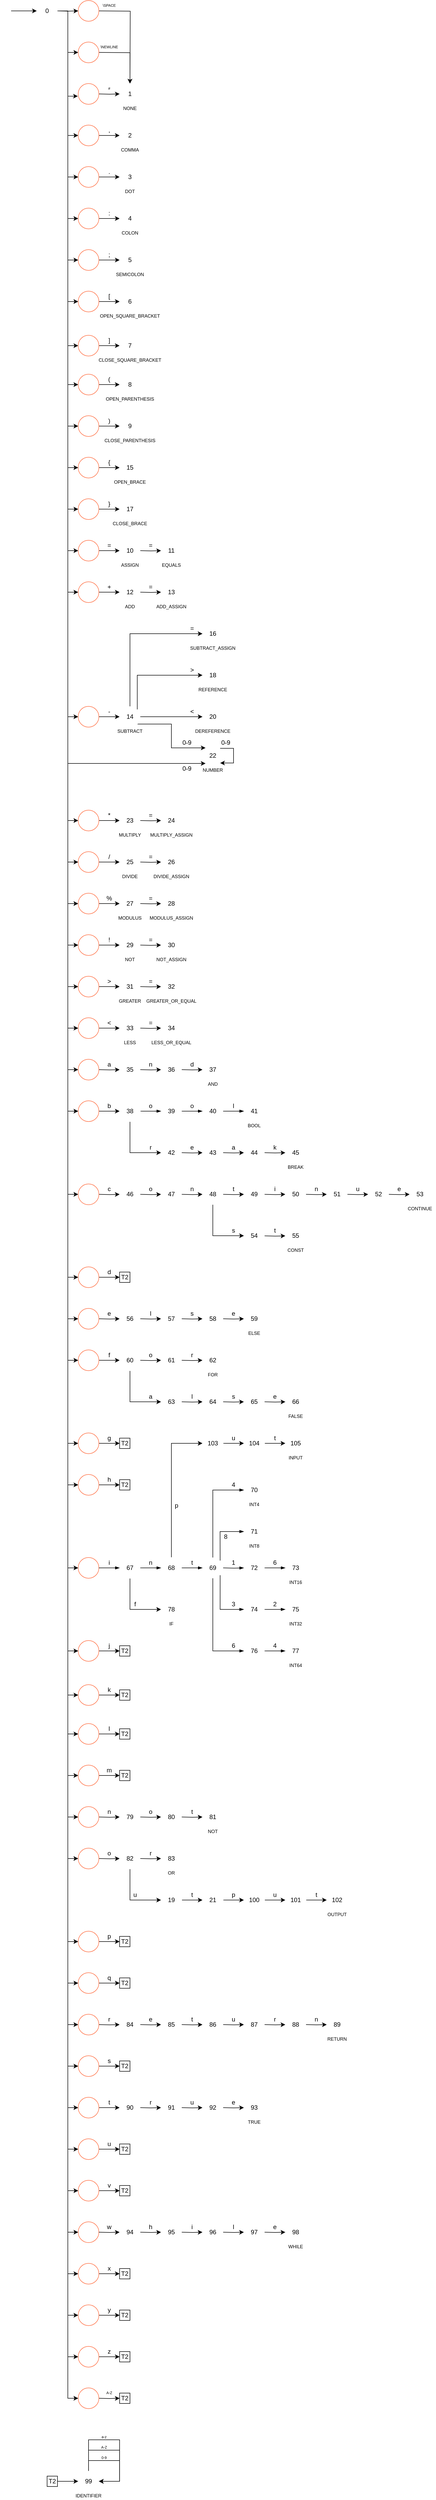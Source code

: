 <mxfile version="20.3.0" type="device"><diagram id="M58uEwmR_DpeNvH1ljvK" name="Page-1"><mxGraphModel dx="943" dy="3006" grid="1" gridSize="10" guides="1" tooltips="1" connect="1" arrows="1" fold="1" page="0" pageScale="1" pageWidth="1169" pageHeight="827" math="0" shadow="0"><root><mxCell id="0"/><mxCell id="1" parent="0"/><mxCell id="N_AOFi4HWMjWDiIl4gwi-1" value="" style="ellipse;whiteSpace=wrap;html=1;strokeColor=#FFFFFF;" parent="1" vertex="1"><mxGeometry x="840" y="20" width="40" height="40" as="geometry"/></mxCell><mxCell id="N_AOFi4HWMjWDiIl4gwi-2" value="41" style="ellipse;whiteSpace=wrap;html=1;aspect=fixed;strokeColor=#FFFFFF;" parent="1" vertex="1"><mxGeometry x="845" y="25" width="30" height="30" as="geometry"/></mxCell><mxCell id="N_AOFi4HWMjWDiIl4gwi-3" value="" style="ellipse;whiteSpace=wrap;html=1;strokeColor=#FF7247;" parent="1" vertex="1"><mxGeometry x="520" y="900" width="40" height="40" as="geometry"/></mxCell><mxCell id="Z0FmzkiXicvhj5EivQBy-50" style="edgeStyle=orthogonalEdgeStyle;rounded=0;orthogonalLoop=1;jettySize=auto;html=1;entryX=0;entryY=0.5;entryDx=0;entryDy=0;" parent="1" source="N_AOFi4HWMjWDiIl4gwi-4" target="N_AOFi4HWMjWDiIl4gwi-262" edge="1"><mxGeometry relative="1" as="geometry"><Array as="points"><mxPoint x="620" y="1000"/></Array></mxGeometry></mxCell><mxCell id="N_AOFi4HWMjWDiIl4gwi-4" value="67" style="ellipse;whiteSpace=wrap;html=1;strokeColor=#FFFFFF;" parent="1" vertex="1"><mxGeometry x="600" y="900" width="40" height="40" as="geometry"/></mxCell><mxCell id="N_AOFi4HWMjWDiIl4gwi-5" value="" style="endArrow=blockThin;html=1;rounded=0;exitX=1;exitY=0.5;exitDx=0;exitDy=0;entryX=0;entryY=0.5;entryDx=0;entryDy=0;strokeWidth=1;endFill=1;" parent="1" source="N_AOFi4HWMjWDiIl4gwi-3" target="N_AOFi4HWMjWDiIl4gwi-4" edge="1"><mxGeometry width="50" height="50" relative="1" as="geometry"><mxPoint x="630" y="960" as="sourcePoint"/><mxPoint x="680" y="910" as="targetPoint"/></mxGeometry></mxCell><mxCell id="N_AOFi4HWMjWDiIl4gwi-6" value="i" style="text;html=1;strokeColor=none;fillColor=none;align=center;verticalAlign=middle;whiteSpace=wrap;rounded=0;" parent="1" vertex="1"><mxGeometry x="570" y="900" width="20" height="20" as="geometry"/></mxCell><mxCell id="hJmLlp1rv2S1QSipdOdo-46" style="edgeStyle=orthogonalEdgeStyle;rounded=0;orthogonalLoop=1;jettySize=auto;html=1;entryX=0;entryY=0.5;entryDx=0;entryDy=0;" edge="1" parent="1" source="N_AOFi4HWMjWDiIl4gwi-7" target="hJmLlp1rv2S1QSipdOdo-45"><mxGeometry relative="1" as="geometry"><Array as="points"><mxPoint x="700" y="680"/></Array></mxGeometry></mxCell><mxCell id="N_AOFi4HWMjWDiIl4gwi-7" value="68" style="ellipse;whiteSpace=wrap;html=1;strokeColor=#FFFFFF;" parent="1" vertex="1"><mxGeometry x="680" y="900" width="40" height="40" as="geometry"/></mxCell><mxCell id="N_AOFi4HWMjWDiIl4gwi-8" value="" style="endArrow=blockThin;html=1;rounded=0;exitX=1;exitY=0.5;exitDx=0;exitDy=0;entryX=0;entryY=0.5;entryDx=0;entryDy=0;strokeWidth=1;endFill=1;" parent="1" target="N_AOFi4HWMjWDiIl4gwi-7" edge="1"><mxGeometry width="50" height="50" relative="1" as="geometry"><mxPoint x="640" y="920" as="sourcePoint"/><mxPoint x="760" y="910" as="targetPoint"/></mxGeometry></mxCell><mxCell id="N_AOFi4HWMjWDiIl4gwi-9" value="n" style="text;html=1;strokeColor=none;fillColor=none;align=center;verticalAlign=middle;whiteSpace=wrap;rounded=0;" parent="1" vertex="1"><mxGeometry x="650" y="900" width="20" height="20" as="geometry"/></mxCell><mxCell id="Z0FmzkiXicvhj5EivQBy-19" style="edgeStyle=orthogonalEdgeStyle;rounded=0;orthogonalLoop=1;jettySize=auto;html=1;exitX=1;exitY=0.5;exitDx=0;exitDy=0;entryX=0;entryY=0.5;entryDx=0;entryDy=0;" parent="1" source="N_AOFi4HWMjWDiIl4gwi-12" target="Z0FmzkiXicvhj5EivQBy-18" edge="1"><mxGeometry relative="1" as="geometry"/></mxCell><mxCell id="N_AOFi4HWMjWDiIl4gwi-12" value="" style="ellipse;whiteSpace=wrap;html=1;strokeColor=#FF7247;" parent="1" vertex="1"><mxGeometry x="520" y="20" width="40" height="40" as="geometry"/></mxCell><mxCell id="N_AOFi4HWMjWDiIl4gwi-15" value="b" style="text;html=1;strokeColor=none;fillColor=none;align=center;verticalAlign=middle;whiteSpace=wrap;rounded=0;" parent="1" vertex="1"><mxGeometry x="570" y="20" width="20" height="20" as="geometry"/></mxCell><mxCell id="N_AOFi4HWMjWDiIl4gwi-16" value="39" style="ellipse;whiteSpace=wrap;html=1;strokeColor=#FFFFFF;" parent="1" vertex="1"><mxGeometry x="680" y="20" width="40" height="40" as="geometry"/></mxCell><mxCell id="N_AOFi4HWMjWDiIl4gwi-17" value="" style="endArrow=blockThin;html=1;rounded=0;exitX=1;exitY=0.5;exitDx=0;exitDy=0;entryX=0;entryY=0.5;entryDx=0;entryDy=0;strokeWidth=1;endFill=1;" parent="1" target="N_AOFi4HWMjWDiIl4gwi-16" edge="1"><mxGeometry width="50" height="50" relative="1" as="geometry"><mxPoint x="640" y="40" as="sourcePoint"/><mxPoint x="760" y="30" as="targetPoint"/></mxGeometry></mxCell><mxCell id="N_AOFi4HWMjWDiIl4gwi-18" value="o" style="text;html=1;strokeColor=none;fillColor=none;align=center;verticalAlign=middle;whiteSpace=wrap;rounded=0;" parent="1" vertex="1"><mxGeometry x="650" y="20" width="20" height="20" as="geometry"/></mxCell><mxCell id="N_AOFi4HWMjWDiIl4gwi-19" value="40" style="ellipse;whiteSpace=wrap;html=1;strokeColor=#FFFFFF;" parent="1" vertex="1"><mxGeometry x="760" y="20" width="40" height="40" as="geometry"/></mxCell><mxCell id="N_AOFi4HWMjWDiIl4gwi-20" value="" style="endArrow=blockThin;html=1;rounded=0;exitX=1;exitY=0.5;exitDx=0;exitDy=0;entryX=0;entryY=0.5;entryDx=0;entryDy=0;strokeWidth=1;endFill=1;" parent="1" target="N_AOFi4HWMjWDiIl4gwi-19" edge="1"><mxGeometry width="50" height="50" relative="1" as="geometry"><mxPoint x="720" y="40" as="sourcePoint"/><mxPoint x="840" y="30" as="targetPoint"/></mxGeometry></mxCell><mxCell id="N_AOFi4HWMjWDiIl4gwi-21" value="o" style="text;html=1;strokeColor=none;fillColor=none;align=center;verticalAlign=middle;whiteSpace=wrap;rounded=0;" parent="1" vertex="1"><mxGeometry x="730" y="20" width="20" height="20" as="geometry"/></mxCell><mxCell id="N_AOFi4HWMjWDiIl4gwi-22" value="" style="endArrow=blockThin;html=1;rounded=0;exitX=1;exitY=0.5;exitDx=0;exitDy=0;entryX=0;entryY=0.5;entryDx=0;entryDy=0;strokeWidth=1;endFill=1;" parent="1" target="N_AOFi4HWMjWDiIl4gwi-1" edge="1"><mxGeometry width="50" height="50" relative="1" as="geometry"><mxPoint x="800" y="40" as="sourcePoint"/><mxPoint x="920" y="30" as="targetPoint"/></mxGeometry></mxCell><mxCell id="N_AOFi4HWMjWDiIl4gwi-23" value="l" style="text;html=1;strokeColor=none;fillColor=none;align=center;verticalAlign=middle;whiteSpace=wrap;rounded=0;" parent="1" vertex="1"><mxGeometry x="810" y="20" width="20" height="20" as="geometry"/></mxCell><mxCell id="N_AOFi4HWMjWDiIl4gwi-29" value="69" style="ellipse;whiteSpace=wrap;html=1;strokeColor=#FFFFFF;" parent="1" vertex="1"><mxGeometry x="760" y="900" width="40" height="40" as="geometry"/></mxCell><mxCell id="N_AOFi4HWMjWDiIl4gwi-30" value="" style="endArrow=blockThin;html=1;rounded=0;exitX=1;exitY=0.5;exitDx=0;exitDy=0;entryX=0;entryY=0.5;entryDx=0;entryDy=0;strokeWidth=1;endFill=1;" parent="1" target="N_AOFi4HWMjWDiIl4gwi-29" edge="1"><mxGeometry width="50" height="50" relative="1" as="geometry"><mxPoint x="720" y="920" as="sourcePoint"/><mxPoint x="840" y="910" as="targetPoint"/></mxGeometry></mxCell><mxCell id="N_AOFi4HWMjWDiIl4gwi-31" value="t" style="text;html=1;strokeColor=none;fillColor=none;align=center;verticalAlign=middle;whiteSpace=wrap;rounded=0;" parent="1" vertex="1"><mxGeometry x="730" y="900" width="20" height="20" as="geometry"/></mxCell><mxCell id="N_AOFi4HWMjWDiIl4gwi-34" value="72" style="ellipse;whiteSpace=wrap;html=1;strokeColor=#FFFFFF;" parent="1" vertex="1"><mxGeometry x="840" y="900" width="40" height="40" as="geometry"/></mxCell><mxCell id="N_AOFi4HWMjWDiIl4gwi-35" style="edgeStyle=orthogonalEdgeStyle;rounded=0;orthogonalLoop=1;jettySize=auto;html=1;entryX=0;entryY=0.5;entryDx=0;entryDy=0;strokeWidth=1;endArrow=blockThin;endFill=1;" parent="1" target="N_AOFi4HWMjWDiIl4gwi-34" edge="1"><mxGeometry relative="1" as="geometry"><mxPoint x="800" y="920" as="sourcePoint"/></mxGeometry></mxCell><mxCell id="N_AOFi4HWMjWDiIl4gwi-39" value="" style="ellipse;whiteSpace=wrap;html=1;strokeColor=#FFFFFF;" parent="1" vertex="1"><mxGeometry x="840" y="750" width="40" height="40" as="geometry"/></mxCell><mxCell id="N_AOFi4HWMjWDiIl4gwi-40" value="70" style="ellipse;whiteSpace=wrap;html=1;aspect=fixed;strokeColor=#FFFFFF;" parent="1" vertex="1"><mxGeometry x="845" y="755" width="30" height="30" as="geometry"/></mxCell><mxCell id="N_AOFi4HWMjWDiIl4gwi-41" value="" style="endArrow=blockThin;html=1;rounded=0;exitX=0.5;exitY=0;exitDx=0;exitDy=0;entryX=0;entryY=0.5;entryDx=0;entryDy=0;strokeWidth=1;endFill=1;" parent="1" source="N_AOFi4HWMjWDiIl4gwi-29" target="N_AOFi4HWMjWDiIl4gwi-39" edge="1"><mxGeometry width="50" height="50" relative="1" as="geometry"><mxPoint x="800" y="840" as="sourcePoint"/><mxPoint x="920" y="830" as="targetPoint"/><Array as="points"><mxPoint x="780" y="770"/></Array></mxGeometry></mxCell><mxCell id="N_AOFi4HWMjWDiIl4gwi-42" value="4" style="text;html=1;strokeColor=none;fillColor=none;align=center;verticalAlign=middle;whiteSpace=wrap;rounded=0;" parent="1" vertex="1"><mxGeometry x="810" y="750" width="20" height="20" as="geometry"/></mxCell><mxCell id="N_AOFi4HWMjWDiIl4gwi-43" value="" style="ellipse;whiteSpace=wrap;html=1;strokeColor=#FFFFFF;" parent="1" vertex="1"><mxGeometry x="840" y="830" width="40" height="40" as="geometry"/></mxCell><mxCell id="N_AOFi4HWMjWDiIl4gwi-44" value="71" style="ellipse;whiteSpace=wrap;html=1;aspect=fixed;strokeColor=#FFFFFF;" parent="1" vertex="1"><mxGeometry x="845" y="835" width="30" height="30" as="geometry"/></mxCell><mxCell id="N_AOFi4HWMjWDiIl4gwi-45" value="" style="endArrow=blockThin;html=1;rounded=0;exitX=1;exitY=0;exitDx=0;exitDy=0;entryX=0;entryY=0.5;entryDx=0;entryDy=0;strokeWidth=1;endFill=1;" parent="1" source="N_AOFi4HWMjWDiIl4gwi-29" target="N_AOFi4HWMjWDiIl4gwi-43" edge="1"><mxGeometry width="50" height="50" relative="1" as="geometry"><mxPoint x="800" y="920" as="sourcePoint"/><mxPoint x="920" y="910" as="targetPoint"/><Array as="points"><mxPoint x="794" y="850"/></Array></mxGeometry></mxCell><mxCell id="N_AOFi4HWMjWDiIl4gwi-46" value="8" style="text;html=1;strokeColor=none;fillColor=none;align=center;verticalAlign=middle;whiteSpace=wrap;rounded=0;" parent="1" vertex="1"><mxGeometry x="795" y="850" width="20" height="20" as="geometry"/></mxCell><mxCell id="N_AOFi4HWMjWDiIl4gwi-47" value="" style="ellipse;whiteSpace=wrap;html=1;strokeColor=#FFFFFF;" parent="1" vertex="1"><mxGeometry x="920" y="900" width="40" height="40" as="geometry"/></mxCell><mxCell id="N_AOFi4HWMjWDiIl4gwi-48" value="73" style="ellipse;whiteSpace=wrap;html=1;aspect=fixed;strokeColor=#FFFFFF;" parent="1" vertex="1"><mxGeometry x="925" y="905" width="30" height="30" as="geometry"/></mxCell><mxCell id="N_AOFi4HWMjWDiIl4gwi-49" value="" style="endArrow=blockThin;html=1;rounded=0;exitX=1;exitY=0.5;exitDx=0;exitDy=0;entryX=0;entryY=0.5;entryDx=0;entryDy=0;strokeWidth=1;endFill=1;" parent="1" target="N_AOFi4HWMjWDiIl4gwi-47" edge="1"><mxGeometry width="50" height="50" relative="1" as="geometry"><mxPoint x="880" y="920" as="sourcePoint"/><mxPoint x="1000" y="910" as="targetPoint"/></mxGeometry></mxCell><mxCell id="N_AOFi4HWMjWDiIl4gwi-50" value="6" style="text;html=1;strokeColor=none;fillColor=none;align=center;verticalAlign=middle;whiteSpace=wrap;rounded=0;" parent="1" vertex="1"><mxGeometry x="890" y="900" width="20" height="20" as="geometry"/></mxCell><mxCell id="N_AOFi4HWMjWDiIl4gwi-51" value="1" style="text;html=1;strokeColor=none;fillColor=none;align=center;verticalAlign=middle;whiteSpace=wrap;rounded=0;" parent="1" vertex="1"><mxGeometry x="810" y="900" width="20" height="20" as="geometry"/></mxCell><mxCell id="N_AOFi4HWMjWDiIl4gwi-52" value="74" style="ellipse;whiteSpace=wrap;html=1;strokeColor=#FFFFFF;" parent="1" vertex="1"><mxGeometry x="840" y="980" width="40" height="40" as="geometry"/></mxCell><mxCell id="N_AOFi4HWMjWDiIl4gwi-53" style="edgeStyle=orthogonalEdgeStyle;rounded=0;orthogonalLoop=1;jettySize=auto;html=1;entryX=0;entryY=0.5;entryDx=0;entryDy=0;strokeWidth=1;endArrow=blockThin;endFill=1;exitX=1;exitY=1;exitDx=0;exitDy=0;" parent="1" source="N_AOFi4HWMjWDiIl4gwi-29" target="N_AOFi4HWMjWDiIl4gwi-52" edge="1"><mxGeometry relative="1" as="geometry"><mxPoint x="800" y="1000" as="sourcePoint"/><Array as="points"><mxPoint x="794" y="1000"/></Array></mxGeometry></mxCell><mxCell id="N_AOFi4HWMjWDiIl4gwi-55" value="" style="ellipse;whiteSpace=wrap;html=1;strokeColor=#FFFFFF;" parent="1" vertex="1"><mxGeometry x="920" y="980" width="40" height="40" as="geometry"/></mxCell><mxCell id="N_AOFi4HWMjWDiIl4gwi-56" value="75" style="ellipse;whiteSpace=wrap;html=1;aspect=fixed;strokeColor=#FFFFFF;" parent="1" vertex="1"><mxGeometry x="925" y="985" width="30" height="30" as="geometry"/></mxCell><mxCell id="N_AOFi4HWMjWDiIl4gwi-57" value="" style="endArrow=blockThin;html=1;rounded=0;exitX=1;exitY=0.5;exitDx=0;exitDy=0;entryX=0;entryY=0.5;entryDx=0;entryDy=0;strokeWidth=1;endFill=1;" parent="1" target="N_AOFi4HWMjWDiIl4gwi-55" edge="1"><mxGeometry width="50" height="50" relative="1" as="geometry"><mxPoint x="880" y="1000" as="sourcePoint"/><mxPoint x="1000" y="990" as="targetPoint"/></mxGeometry></mxCell><mxCell id="N_AOFi4HWMjWDiIl4gwi-58" value="2" style="text;html=1;strokeColor=none;fillColor=none;align=center;verticalAlign=middle;whiteSpace=wrap;rounded=0;" parent="1" vertex="1"><mxGeometry x="890" y="980" width="20" height="20" as="geometry"/></mxCell><mxCell id="N_AOFi4HWMjWDiIl4gwi-59" value="3" style="text;html=1;strokeColor=none;fillColor=none;align=center;verticalAlign=middle;whiteSpace=wrap;rounded=0;" parent="1" vertex="1"><mxGeometry x="810" y="980" width="20" height="20" as="geometry"/></mxCell><mxCell id="N_AOFi4HWMjWDiIl4gwi-60" value="76" style="ellipse;whiteSpace=wrap;html=1;strokeColor=#FFFFFF;" parent="1" vertex="1"><mxGeometry x="840" y="1060" width="40" height="40" as="geometry"/></mxCell><mxCell id="N_AOFi4HWMjWDiIl4gwi-61" style="edgeStyle=orthogonalEdgeStyle;rounded=0;orthogonalLoop=1;jettySize=auto;html=1;entryX=0;entryY=0.5;entryDx=0;entryDy=0;strokeWidth=1;endArrow=blockThin;endFill=1;exitX=0.5;exitY=1;exitDx=0;exitDy=0;" parent="1" source="N_AOFi4HWMjWDiIl4gwi-29" target="N_AOFi4HWMjWDiIl4gwi-60" edge="1"><mxGeometry relative="1" as="geometry"><mxPoint x="800" y="1080" as="sourcePoint"/></mxGeometry></mxCell><mxCell id="N_AOFi4HWMjWDiIl4gwi-63" value="" style="ellipse;whiteSpace=wrap;html=1;strokeColor=#FFFFFF;" parent="1" vertex="1"><mxGeometry x="920" y="1060" width="40" height="40" as="geometry"/></mxCell><mxCell id="N_AOFi4HWMjWDiIl4gwi-64" value="77" style="ellipse;whiteSpace=wrap;html=1;aspect=fixed;strokeColor=#FFFFFF;" parent="1" vertex="1"><mxGeometry x="925" y="1065" width="30" height="30" as="geometry"/></mxCell><mxCell id="N_AOFi4HWMjWDiIl4gwi-65" value="" style="endArrow=blockThin;html=1;rounded=0;exitX=1;exitY=0.5;exitDx=0;exitDy=0;entryX=0;entryY=0.5;entryDx=0;entryDy=0;strokeWidth=1;endFill=1;" parent="1" target="N_AOFi4HWMjWDiIl4gwi-63" edge="1"><mxGeometry width="50" height="50" relative="1" as="geometry"><mxPoint x="880" y="1080" as="sourcePoint"/><mxPoint x="1000" y="1070" as="targetPoint"/></mxGeometry></mxCell><mxCell id="N_AOFi4HWMjWDiIl4gwi-66" value="4" style="text;html=1;strokeColor=none;fillColor=none;align=center;verticalAlign=middle;whiteSpace=wrap;rounded=0;" parent="1" vertex="1"><mxGeometry x="890" y="1060" width="20" height="20" as="geometry"/></mxCell><mxCell id="N_AOFi4HWMjWDiIl4gwi-67" value="6" style="text;html=1;strokeColor=none;fillColor=none;align=center;verticalAlign=middle;whiteSpace=wrap;rounded=0;" parent="1" vertex="1"><mxGeometry x="810" y="1060" width="20" height="20" as="geometry"/></mxCell><mxCell id="N_AOFi4HWMjWDiIl4gwi-68" style="edgeStyle=orthogonalEdgeStyle;rounded=0;orthogonalLoop=1;jettySize=auto;html=1;entryX=0;entryY=0.5;entryDx=0;entryDy=0;" parent="1" source="N_AOFi4HWMjWDiIl4gwi-70" target="N_AOFi4HWMjWDiIl4gwi-12" edge="1"><mxGeometry relative="1" as="geometry"/></mxCell><mxCell id="N_AOFi4HWMjWDiIl4gwi-69" style="edgeStyle=orthogonalEdgeStyle;rounded=0;orthogonalLoop=1;jettySize=auto;html=1;entryX=0;entryY=0.5;entryDx=0;entryDy=0;" parent="1" source="N_AOFi4HWMjWDiIl4gwi-70" target="N_AOFi4HWMjWDiIl4gwi-3" edge="1"><mxGeometry relative="1" as="geometry"/></mxCell><mxCell id="N_AOFi4HWMjWDiIl4gwi-70" value="" style="ellipse;whiteSpace=wrap;html=1;strokeColor=#FFFFFF;" parent="1" vertex="1"><mxGeometry x="440" y="-2100" width="40" height="40" as="geometry"/></mxCell><mxCell id="N_AOFi4HWMjWDiIl4gwi-72" value="BOOL" style="text;html=1;strokeColor=none;fillColor=none;align=center;verticalAlign=middle;whiteSpace=wrap;rounded=0;fontSize=9;" parent="1" vertex="1"><mxGeometry x="830" y="60" width="60" height="15" as="geometry"/></mxCell><mxCell id="N_AOFi4HWMjWDiIl4gwi-73" value="INT4" style="text;html=1;strokeColor=none;fillColor=none;align=center;verticalAlign=middle;whiteSpace=wrap;rounded=0;fontSize=9;" parent="1" vertex="1"><mxGeometry x="830" y="790" width="60" height="15" as="geometry"/></mxCell><mxCell id="N_AOFi4HWMjWDiIl4gwi-74" value="INT8" style="text;html=1;strokeColor=none;fillColor=none;align=center;verticalAlign=middle;whiteSpace=wrap;rounded=0;fontSize=9;" parent="1" vertex="1"><mxGeometry x="830" y="870" width="60" height="15" as="geometry"/></mxCell><mxCell id="N_AOFi4HWMjWDiIl4gwi-75" value="INT16" style="text;html=1;strokeColor=none;fillColor=none;align=center;verticalAlign=middle;whiteSpace=wrap;rounded=0;fontSize=9;" parent="1" vertex="1"><mxGeometry x="910" y="940" width="60" height="15" as="geometry"/></mxCell><mxCell id="N_AOFi4HWMjWDiIl4gwi-76" value="INT32" style="text;html=1;strokeColor=none;fillColor=none;align=center;verticalAlign=middle;whiteSpace=wrap;rounded=0;fontSize=9;" parent="1" vertex="1"><mxGeometry x="910" y="1020" width="60" height="15" as="geometry"/></mxCell><mxCell id="N_AOFi4HWMjWDiIl4gwi-77" value="INT64" style="text;html=1;strokeColor=none;fillColor=none;align=center;verticalAlign=middle;whiteSpace=wrap;rounded=0;fontSize=9;" parent="1" vertex="1"><mxGeometry x="910" y="1100" width="60" height="15" as="geometry"/></mxCell><mxCell id="N_AOFi4HWMjWDiIl4gwi-78" style="edgeStyle=orthogonalEdgeStyle;rounded=0;orthogonalLoop=1;jettySize=auto;html=1;" parent="1" source="N_AOFi4HWMjWDiIl4gwi-79" target="N_AOFi4HWMjWDiIl4gwi-83" edge="1"><mxGeometry relative="1" as="geometry"/></mxCell><mxCell id="N_AOFi4HWMjWDiIl4gwi-79" value="" style="ellipse;whiteSpace=wrap;html=1;strokeColor=#FFFFFF;" parent="1" vertex="1"><mxGeometry x="370" y="-2090" width="20" height="20" as="geometry"/></mxCell><mxCell id="N_AOFi4HWMjWDiIl4gwi-81" style="edgeStyle=orthogonalEdgeStyle;rounded=0;orthogonalLoop=1;jettySize=auto;html=1;entryX=0;entryY=0.5;entryDx=0;entryDy=0;" parent="1" source="N_AOFi4HWMjWDiIl4gwi-83" target="N_AOFi4HWMjWDiIl4gwi-94" edge="1"><mxGeometry relative="1" as="geometry"/></mxCell><mxCell id="N_AOFi4HWMjWDiIl4gwi-82" style="edgeStyle=orthogonalEdgeStyle;rounded=0;orthogonalLoop=1;jettySize=auto;html=1;entryX=-0.017;entryY=0.608;entryDx=0;entryDy=0;entryPerimeter=0;" parent="1" source="N_AOFi4HWMjWDiIl4gwi-83" target="N_AOFi4HWMjWDiIl4gwi-97" edge="1"><mxGeometry relative="1" as="geometry"/></mxCell><mxCell id="N_AOFi4HWMjWDiIl4gwi-83" value="" style="ellipse;whiteSpace=wrap;html=1;strokeColor=#FFFFFF;" parent="1" vertex="1"><mxGeometry x="440" y="-2100" width="40" height="40" as="geometry"/></mxCell><mxCell id="N_AOFi4HWMjWDiIl4gwi-84" style="edgeStyle=orthogonalEdgeStyle;rounded=0;orthogonalLoop=1;jettySize=auto;html=1;" parent="1" edge="1"><mxGeometry relative="1" as="geometry"><mxPoint x="620" y="-1940" as="targetPoint"/><mxPoint x="560" y="-2080" as="sourcePoint"/></mxGeometry></mxCell><mxCell id="N_AOFi4HWMjWDiIl4gwi-85" value="" style="ellipse;whiteSpace=wrap;html=1;strokeColor=#FFFFFF;" parent="1" vertex="1"><mxGeometry x="600" y="-1940" width="40" height="40" as="geometry"/></mxCell><mxCell id="N_AOFi4HWMjWDiIl4gwi-86" value="1" style="ellipse;whiteSpace=wrap;html=1;aspect=fixed;strokeColor=#FFFFFF;" parent="1" vertex="1"><mxGeometry x="605" y="-1935" width="30" height="30" as="geometry"/></mxCell><mxCell id="N_AOFi4HWMjWDiIl4gwi-87" value="NONE" style="text;html=1;strokeColor=none;fillColor=none;align=center;verticalAlign=middle;whiteSpace=wrap;rounded=0;fontSize=9;" parent="1" vertex="1"><mxGeometry x="590" y="-1900" width="60" height="15" as="geometry"/></mxCell><mxCell id="N_AOFi4HWMjWDiIl4gwi-88" value="\SPACE" style="text;html=1;strokeColor=none;fillColor=none;align=center;verticalAlign=middle;whiteSpace=wrap;rounded=0;fontSize=7;" parent="1" vertex="1"><mxGeometry x="570" y="-2100" width="20" height="20" as="geometry"/></mxCell><mxCell id="N_AOFi4HWMjWDiIl4gwi-89" value="" style="ellipse;whiteSpace=wrap;html=1;strokeColor=#FF7247;" parent="1" vertex="1"><mxGeometry x="520" y="-2100" width="40" height="40" as="geometry"/></mxCell><mxCell id="N_AOFi4HWMjWDiIl4gwi-90" style="edgeStyle=orthogonalEdgeStyle;rounded=0;orthogonalLoop=1;jettySize=auto;html=1;" parent="1" edge="1"><mxGeometry relative="1" as="geometry"><mxPoint x="480" y="-2080" as="sourcePoint"/><mxPoint x="520" y="-2080" as="targetPoint"/></mxGeometry></mxCell><mxCell id="N_AOFi4HWMjWDiIl4gwi-92" style="edgeStyle=orthogonalEdgeStyle;rounded=0;orthogonalLoop=1;jettySize=auto;html=1;entryX=0.5;entryY=0;entryDx=0;entryDy=0;" parent="1" target="N_AOFi4HWMjWDiIl4gwi-85" edge="1"><mxGeometry relative="1" as="geometry"><mxPoint x="600" y="-2000" as="targetPoint"/><mxPoint x="560" y="-2000" as="sourcePoint"/></mxGeometry></mxCell><mxCell id="N_AOFi4HWMjWDiIl4gwi-93" value="\NEWLINE" style="text;html=1;strokeColor=none;fillColor=none;align=center;verticalAlign=middle;whiteSpace=wrap;rounded=0;fontSize=7;" parent="1" vertex="1"><mxGeometry x="570" y="-2020" width="20" height="20" as="geometry"/></mxCell><mxCell id="N_AOFi4HWMjWDiIl4gwi-94" value="" style="ellipse;whiteSpace=wrap;html=1;strokeColor=#FF7247;" parent="1" vertex="1"><mxGeometry x="520" y="-2020" width="40" height="40" as="geometry"/></mxCell><mxCell id="N_AOFi4HWMjWDiIl4gwi-95" style="edgeStyle=orthogonalEdgeStyle;rounded=0;orthogonalLoop=1;jettySize=auto;html=1;" parent="1" edge="1"><mxGeometry relative="1" as="geometry"><mxPoint x="600" y="-1920" as="targetPoint"/><mxPoint x="560" y="-1920" as="sourcePoint"/></mxGeometry></mxCell><mxCell id="N_AOFi4HWMjWDiIl4gwi-96" value="#" style="text;html=1;strokeColor=none;fillColor=none;align=center;verticalAlign=middle;whiteSpace=wrap;rounded=0;fontSize=7;" parent="1" vertex="1"><mxGeometry x="570" y="-1940" width="20" height="20" as="geometry"/></mxCell><mxCell id="N_AOFi4HWMjWDiIl4gwi-97" value="" style="ellipse;whiteSpace=wrap;html=1;strokeColor=#FF7247;" parent="1" vertex="1"><mxGeometry x="520" y="-1940" width="40" height="40" as="geometry"/></mxCell><mxCell id="N_AOFi4HWMjWDiIl4gwi-107" value="" style="ellipse;whiteSpace=wrap;html=1;strokeColor=#FF7247;" parent="1" vertex="1"><mxGeometry x="520" y="2180" width="40" height="40" as="geometry"/></mxCell><mxCell id="N_AOFi4HWMjWDiIl4gwi-110" style="edgeStyle=orthogonalEdgeStyle;rounded=0;orthogonalLoop=1;jettySize=auto;html=1;" parent="1" source="N_AOFi4HWMjWDiIl4gwi-111" target="N_AOFi4HWMjWDiIl4gwi-127" edge="1"><mxGeometry relative="1" as="geometry"/></mxCell><mxCell id="N_AOFi4HWMjWDiIl4gwi-111" value="" style="ellipse;whiteSpace=wrap;html=1;strokeColor=#FF7247;" parent="1" vertex="1"><mxGeometry x="520" y="500" width="40" height="40" as="geometry"/></mxCell><mxCell id="N_AOFi4HWMjWDiIl4gwi-114" value="" style="ellipse;whiteSpace=wrap;html=1;strokeColor=#FFFFFF;" parent="1" vertex="1"><mxGeometry x="920" y="2180" width="40" height="40" as="geometry"/></mxCell><mxCell id="N_AOFi4HWMjWDiIl4gwi-115" value="98" style="ellipse;whiteSpace=wrap;html=1;aspect=fixed;strokeColor=#FFFFFF;" parent="1" vertex="1"><mxGeometry x="925" y="2185" width="30" height="30" as="geometry"/></mxCell><mxCell id="N_AOFi4HWMjWDiIl4gwi-116" style="edgeStyle=orthogonalEdgeStyle;rounded=0;orthogonalLoop=1;jettySize=auto;html=1;entryX=0;entryY=0.5;entryDx=0;entryDy=0;" parent="1" source="N_AOFi4HWMjWDiIl4gwi-126" target="N_AOFi4HWMjWDiIl4gwi-111" edge="1"><mxGeometry relative="1" as="geometry"/></mxCell><mxCell id="N_AOFi4HWMjWDiIl4gwi-117" style="edgeStyle=orthogonalEdgeStyle;rounded=0;orthogonalLoop=1;jettySize=auto;html=1;entryX=0;entryY=0.5;entryDx=0;entryDy=0;" parent="1" source="N_AOFi4HWMjWDiIl4gwi-126" target="N_AOFi4HWMjWDiIl4gwi-107" edge="1"><mxGeometry relative="1" as="geometry"/></mxCell><mxCell id="N_AOFi4HWMjWDiIl4gwi-119" style="edgeStyle=orthogonalEdgeStyle;rounded=0;orthogonalLoop=1;jettySize=auto;html=1;entryX=0;entryY=0.5;entryDx=0;entryDy=0;" parent="1" source="N_AOFi4HWMjWDiIl4gwi-126" target="N_AOFi4HWMjWDiIl4gwi-139" edge="1"><mxGeometry relative="1" as="geometry"/></mxCell><mxCell id="N_AOFi4HWMjWDiIl4gwi-120" style="edgeStyle=orthogonalEdgeStyle;rounded=0;orthogonalLoop=1;jettySize=auto;html=1;entryX=0;entryY=0.5;entryDx=0;entryDy=0;" parent="1" source="N_AOFi4HWMjWDiIl4gwi-126" target="N_AOFi4HWMjWDiIl4gwi-143" edge="1"><mxGeometry relative="1" as="geometry"/></mxCell><mxCell id="N_AOFi4HWMjWDiIl4gwi-121" style="edgeStyle=orthogonalEdgeStyle;rounded=0;orthogonalLoop=1;jettySize=auto;html=1;entryX=0;entryY=0.5;entryDx=0;entryDy=0;" parent="1" source="N_AOFi4HWMjWDiIl4gwi-126" target="N_AOFi4HWMjWDiIl4gwi-147" edge="1"><mxGeometry relative="1" as="geometry"/></mxCell><mxCell id="N_AOFi4HWMjWDiIl4gwi-122" style="edgeStyle=orthogonalEdgeStyle;rounded=0;orthogonalLoop=1;jettySize=auto;html=1;entryX=0;entryY=0.5;entryDx=0;entryDy=0;" parent="1" source="N_AOFi4HWMjWDiIl4gwi-126" target="N_AOFi4HWMjWDiIl4gwi-151" edge="1"><mxGeometry relative="1" as="geometry"/></mxCell><mxCell id="N_AOFi4HWMjWDiIl4gwi-123" style="edgeStyle=orthogonalEdgeStyle;rounded=0;orthogonalLoop=1;jettySize=auto;html=1;entryX=0;entryY=0.5;entryDx=0;entryDy=0;" parent="1" source="N_AOFi4HWMjWDiIl4gwi-126" target="N_AOFi4HWMjWDiIl4gwi-155" edge="1"><mxGeometry relative="1" as="geometry"/></mxCell><mxCell id="N_AOFi4HWMjWDiIl4gwi-124" style="edgeStyle=orthogonalEdgeStyle;rounded=0;orthogonalLoop=1;jettySize=auto;html=1;entryX=0;entryY=0.5;entryDx=0;entryDy=0;" parent="1" source="N_AOFi4HWMjWDiIl4gwi-126" target="N_AOFi4HWMjWDiIl4gwi-159" edge="1"><mxGeometry relative="1" as="geometry"/></mxCell><mxCell id="N_AOFi4HWMjWDiIl4gwi-126" value="" style="ellipse;whiteSpace=wrap;html=1;strokeColor=#FFFFFF;" parent="1" vertex="1"><mxGeometry x="440" y="-2100" width="40" height="40" as="geometry"/></mxCell><mxCell id="Z0FmzkiXicvhj5EivQBy-68" style="edgeStyle=orthogonalEdgeStyle;rounded=0;orthogonalLoop=1;jettySize=auto;html=1;entryX=0;entryY=0.5;entryDx=0;entryDy=0;" parent="1" source="N_AOFi4HWMjWDiIl4gwi-127" target="N_AOFi4HWMjWDiIl4gwi-317" edge="1"><mxGeometry relative="1" as="geometry"><Array as="points"><mxPoint x="620" y="600"/></Array></mxGeometry></mxCell><mxCell id="N_AOFi4HWMjWDiIl4gwi-127" value="60" style="ellipse;whiteSpace=wrap;html=1;strokeColor=#FFFFFF;" parent="1" vertex="1"><mxGeometry x="600" y="500" width="40" height="40" as="geometry"/></mxCell><mxCell id="N_AOFi4HWMjWDiIl4gwi-128" value="f" style="text;html=1;strokeColor=none;fillColor=none;align=center;verticalAlign=middle;whiteSpace=wrap;rounded=0;" parent="1" vertex="1"><mxGeometry x="570" y="500" width="20" height="20" as="geometry"/></mxCell><mxCell id="N_AOFi4HWMjWDiIl4gwi-129" style="edgeStyle=orthogonalEdgeStyle;rounded=0;orthogonalLoop=1;jettySize=auto;html=1;" parent="1" target="N_AOFi4HWMjWDiIl4gwi-130" edge="1"><mxGeometry relative="1" as="geometry"><mxPoint x="560" y="2200" as="sourcePoint"/></mxGeometry></mxCell><mxCell id="N_AOFi4HWMjWDiIl4gwi-130" value="94" style="ellipse;whiteSpace=wrap;html=1;strokeColor=#FFFFFF;" parent="1" vertex="1"><mxGeometry x="600" y="2180" width="40" height="40" as="geometry"/></mxCell><mxCell id="N_AOFi4HWMjWDiIl4gwi-131" value="w" style="text;html=1;strokeColor=none;fillColor=none;align=center;verticalAlign=middle;whiteSpace=wrap;rounded=0;" parent="1" vertex="1"><mxGeometry x="570" y="2180" width="20" height="20" as="geometry"/></mxCell><mxCell id="N_AOFi4HWMjWDiIl4gwi-136" style="edgeStyle=orthogonalEdgeStyle;rounded=0;orthogonalLoop=1;jettySize=auto;html=1;" parent="1" target="N_AOFi4HWMjWDiIl4gwi-137" edge="1"><mxGeometry relative="1" as="geometry"><mxPoint x="560" y="200.28" as="sourcePoint"/></mxGeometry></mxCell><mxCell id="N_AOFi4HWMjWDiIl4gwi-137" value="46" style="ellipse;whiteSpace=wrap;html=1;strokeColor=#FFFFFF;" parent="1" vertex="1"><mxGeometry x="600" y="180.28" width="40" height="40" as="geometry"/></mxCell><mxCell id="N_AOFi4HWMjWDiIl4gwi-138" value="c" style="text;html=1;strokeColor=none;fillColor=none;align=center;verticalAlign=middle;whiteSpace=wrap;rounded=0;" parent="1" vertex="1"><mxGeometry x="570" y="180.28" width="20" height="20" as="geometry"/></mxCell><mxCell id="N_AOFi4HWMjWDiIl4gwi-139" value="" style="ellipse;whiteSpace=wrap;html=1;strokeColor=#FF7247;" parent="1" vertex="1"><mxGeometry x="520" y="180.28" width="40" height="40" as="geometry"/></mxCell><mxCell id="N_AOFi4HWMjWDiIl4gwi-140" style="edgeStyle=orthogonalEdgeStyle;rounded=0;orthogonalLoop=1;jettySize=auto;html=1;" parent="1" target="N_AOFi4HWMjWDiIl4gwi-141" edge="1"><mxGeometry relative="1" as="geometry"><mxPoint x="560" y="1400" as="sourcePoint"/></mxGeometry></mxCell><mxCell id="N_AOFi4HWMjWDiIl4gwi-141" value="79" style="ellipse;whiteSpace=wrap;html=1;strokeColor=#FFFFFF;" parent="1" vertex="1"><mxGeometry x="600" y="1380" width="40" height="40" as="geometry"/></mxCell><mxCell id="N_AOFi4HWMjWDiIl4gwi-142" value="n" style="text;html=1;strokeColor=none;fillColor=none;align=center;verticalAlign=middle;whiteSpace=wrap;rounded=0;" parent="1" vertex="1"><mxGeometry x="570" y="1380" width="20" height="20" as="geometry"/></mxCell><mxCell id="N_AOFi4HWMjWDiIl4gwi-143" value="" style="ellipse;whiteSpace=wrap;html=1;strokeColor=#FF7247;" parent="1" vertex="1"><mxGeometry x="520" y="1380" width="40" height="40" as="geometry"/></mxCell><mxCell id="N_AOFi4HWMjWDiIl4gwi-144" style="edgeStyle=orthogonalEdgeStyle;rounded=0;orthogonalLoop=1;jettySize=auto;html=1;" parent="1" target="N_AOFi4HWMjWDiIl4gwi-145" edge="1"><mxGeometry relative="1" as="geometry"><mxPoint x="560" y="1480" as="sourcePoint"/></mxGeometry></mxCell><mxCell id="hJmLlp1rv2S1QSipdOdo-32" style="edgeStyle=orthogonalEdgeStyle;rounded=0;orthogonalLoop=1;jettySize=auto;html=1;entryX=0;entryY=0.5;entryDx=0;entryDy=0;" edge="1" parent="1" source="N_AOFi4HWMjWDiIl4gwi-145" target="hJmLlp1rv2S1QSipdOdo-24"><mxGeometry relative="1" as="geometry"><Array as="points"><mxPoint x="620" y="1560"/></Array></mxGeometry></mxCell><mxCell id="N_AOFi4HWMjWDiIl4gwi-145" value="82" style="ellipse;whiteSpace=wrap;html=1;strokeColor=#FFFFFF;" parent="1" vertex="1"><mxGeometry x="600" y="1460" width="40" height="40" as="geometry"/></mxCell><mxCell id="N_AOFi4HWMjWDiIl4gwi-146" value="o" style="text;html=1;strokeColor=none;fillColor=none;align=center;verticalAlign=middle;whiteSpace=wrap;rounded=0;" parent="1" vertex="1"><mxGeometry x="570" y="1460" width="20" height="20" as="geometry"/></mxCell><mxCell id="N_AOFi4HWMjWDiIl4gwi-147" value="" style="ellipse;whiteSpace=wrap;html=1;strokeColor=#FF7247;" parent="1" vertex="1"><mxGeometry x="520" y="1460" width="40" height="40" as="geometry"/></mxCell><mxCell id="N_AOFi4HWMjWDiIl4gwi-148" style="edgeStyle=orthogonalEdgeStyle;rounded=0;orthogonalLoop=1;jettySize=auto;html=1;" parent="1" target="N_AOFi4HWMjWDiIl4gwi-149" edge="1"><mxGeometry relative="1" as="geometry"><mxPoint x="560" y="-40" as="sourcePoint"/></mxGeometry></mxCell><mxCell id="N_AOFi4HWMjWDiIl4gwi-149" value="35" style="ellipse;whiteSpace=wrap;html=1;strokeColor=#FFFFFF;" parent="1" vertex="1"><mxGeometry x="600" y="-60" width="40" height="40" as="geometry"/></mxCell><mxCell id="N_AOFi4HWMjWDiIl4gwi-150" value="a" style="text;html=1;strokeColor=none;fillColor=none;align=center;verticalAlign=middle;whiteSpace=wrap;rounded=0;" parent="1" vertex="1"><mxGeometry x="570" y="-60" width="20" height="20" as="geometry"/></mxCell><mxCell id="N_AOFi4HWMjWDiIl4gwi-151" value="" style="ellipse;whiteSpace=wrap;html=1;strokeColor=#FF7247;" parent="1" vertex="1"><mxGeometry x="520" y="-60" width="40" height="40" as="geometry"/></mxCell><mxCell id="N_AOFi4HWMjWDiIl4gwi-152" style="edgeStyle=orthogonalEdgeStyle;rounded=0;orthogonalLoop=1;jettySize=auto;html=1;" parent="1" target="N_AOFi4HWMjWDiIl4gwi-153" edge="1"><mxGeometry relative="1" as="geometry"><mxPoint x="560" y="440.0" as="sourcePoint"/></mxGeometry></mxCell><mxCell id="N_AOFi4HWMjWDiIl4gwi-153" value="56" style="ellipse;whiteSpace=wrap;html=1;strokeColor=#FFFFFF;" parent="1" vertex="1"><mxGeometry x="600" y="420" width="40" height="40" as="geometry"/></mxCell><mxCell id="N_AOFi4HWMjWDiIl4gwi-154" value="e" style="text;html=1;strokeColor=none;fillColor=none;align=center;verticalAlign=middle;whiteSpace=wrap;rounded=0;" parent="1" vertex="1"><mxGeometry x="570" y="420" width="20" height="20" as="geometry"/></mxCell><mxCell id="N_AOFi4HWMjWDiIl4gwi-155" value="" style="ellipse;whiteSpace=wrap;html=1;strokeColor=#FF7247;" parent="1" vertex="1"><mxGeometry x="520" y="420" width="40" height="40" as="geometry"/></mxCell><mxCell id="N_AOFi4HWMjWDiIl4gwi-156" style="edgeStyle=orthogonalEdgeStyle;rounded=0;orthogonalLoop=1;jettySize=auto;html=1;" parent="1" target="N_AOFi4HWMjWDiIl4gwi-157" edge="1"><mxGeometry relative="1" as="geometry"><mxPoint x="560" y="1800" as="sourcePoint"/></mxGeometry></mxCell><mxCell id="N_AOFi4HWMjWDiIl4gwi-157" value="84" style="ellipse;whiteSpace=wrap;html=1;strokeColor=#FFFFFF;" parent="1" vertex="1"><mxGeometry x="600" y="1780" width="40" height="40" as="geometry"/></mxCell><mxCell id="N_AOFi4HWMjWDiIl4gwi-158" value="r" style="text;html=1;strokeColor=none;fillColor=none;align=center;verticalAlign=middle;whiteSpace=wrap;rounded=0;" parent="1" vertex="1"><mxGeometry x="570" y="1780" width="20" height="20" as="geometry"/></mxCell><mxCell id="N_AOFi4HWMjWDiIl4gwi-159" value="" style="ellipse;whiteSpace=wrap;html=1;strokeColor=#FF7247;" parent="1" vertex="1"><mxGeometry x="520" y="1780" width="40" height="40" as="geometry"/></mxCell><mxCell id="N_AOFi4HWMjWDiIl4gwi-160" style="edgeStyle=orthogonalEdgeStyle;rounded=0;orthogonalLoop=1;jettySize=auto;html=1;" parent="1" target="N_AOFi4HWMjWDiIl4gwi-161" edge="1"><mxGeometry relative="1" as="geometry"><mxPoint x="640" y="520" as="sourcePoint"/></mxGeometry></mxCell><mxCell id="N_AOFi4HWMjWDiIl4gwi-161" value="61" style="ellipse;whiteSpace=wrap;html=1;strokeColor=#FFFFFF;" parent="1" vertex="1"><mxGeometry x="680" y="500" width="40" height="40" as="geometry"/></mxCell><mxCell id="N_AOFi4HWMjWDiIl4gwi-162" value="o" style="text;html=1;strokeColor=none;fillColor=none;align=center;verticalAlign=middle;whiteSpace=wrap;rounded=0;" parent="1" vertex="1"><mxGeometry x="650" y="500" width="20" height="20" as="geometry"/></mxCell><mxCell id="N_AOFi4HWMjWDiIl4gwi-163" style="edgeStyle=orthogonalEdgeStyle;rounded=0;orthogonalLoop=1;jettySize=auto;html=1;" parent="1" edge="1"><mxGeometry relative="1" as="geometry"><mxPoint x="720" y="520" as="sourcePoint"/><mxPoint x="760" y="520" as="targetPoint"/></mxGeometry></mxCell><mxCell id="N_AOFi4HWMjWDiIl4gwi-164" value="r" style="text;html=1;strokeColor=none;fillColor=none;align=center;verticalAlign=middle;whiteSpace=wrap;rounded=0;" parent="1" vertex="1"><mxGeometry x="730" y="500" width="20" height="20" as="geometry"/></mxCell><mxCell id="N_AOFi4HWMjWDiIl4gwi-165" value="" style="ellipse;whiteSpace=wrap;html=1;strokeColor=#FFFFFF;" parent="1" vertex="1"><mxGeometry x="760" y="500" width="40" height="40" as="geometry"/></mxCell><mxCell id="N_AOFi4HWMjWDiIl4gwi-166" value="62" style="ellipse;whiteSpace=wrap;html=1;aspect=fixed;strokeColor=#FFFFFF;" parent="1" vertex="1"><mxGeometry x="765" y="505" width="30" height="30" as="geometry"/></mxCell><mxCell id="N_AOFi4HWMjWDiIl4gwi-167" value="FOR" style="text;html=1;strokeColor=none;fillColor=none;align=center;verticalAlign=middle;whiteSpace=wrap;rounded=0;fontSize=9;" parent="1" vertex="1"><mxGeometry x="750" y="540" width="60" height="15" as="geometry"/></mxCell><mxCell id="N_AOFi4HWMjWDiIl4gwi-168" style="edgeStyle=orthogonalEdgeStyle;rounded=0;orthogonalLoop=1;jettySize=auto;html=1;" parent="1" target="N_AOFi4HWMjWDiIl4gwi-169" edge="1"><mxGeometry relative="1" as="geometry"><mxPoint x="640" y="2200" as="sourcePoint"/></mxGeometry></mxCell><mxCell id="N_AOFi4HWMjWDiIl4gwi-169" value="95" style="ellipse;whiteSpace=wrap;html=1;strokeColor=#FFFFFF;" parent="1" vertex="1"><mxGeometry x="680" y="2180" width="40" height="40" as="geometry"/></mxCell><mxCell id="N_AOFi4HWMjWDiIl4gwi-170" value="h" style="text;html=1;strokeColor=none;fillColor=none;align=center;verticalAlign=middle;whiteSpace=wrap;rounded=0;" parent="1" vertex="1"><mxGeometry x="650" y="2180" width="20" height="20" as="geometry"/></mxCell><mxCell id="N_AOFi4HWMjWDiIl4gwi-171" style="edgeStyle=orthogonalEdgeStyle;rounded=0;orthogonalLoop=1;jettySize=auto;html=1;" parent="1" target="N_AOFi4HWMjWDiIl4gwi-172" edge="1"><mxGeometry relative="1" as="geometry"><mxPoint x="720" y="2200" as="sourcePoint"/></mxGeometry></mxCell><mxCell id="N_AOFi4HWMjWDiIl4gwi-172" value="96" style="ellipse;whiteSpace=wrap;html=1;strokeColor=#FFFFFF;" parent="1" vertex="1"><mxGeometry x="760" y="2180" width="40" height="40" as="geometry"/></mxCell><mxCell id="N_AOFi4HWMjWDiIl4gwi-173" value="i" style="text;html=1;strokeColor=none;fillColor=none;align=center;verticalAlign=middle;whiteSpace=wrap;rounded=0;" parent="1" vertex="1"><mxGeometry x="730" y="2180" width="20" height="20" as="geometry"/></mxCell><mxCell id="N_AOFi4HWMjWDiIl4gwi-174" style="edgeStyle=orthogonalEdgeStyle;rounded=0;orthogonalLoop=1;jettySize=auto;html=1;" parent="1" target="N_AOFi4HWMjWDiIl4gwi-175" edge="1"><mxGeometry relative="1" as="geometry"><mxPoint x="800" y="2200" as="sourcePoint"/></mxGeometry></mxCell><mxCell id="N_AOFi4HWMjWDiIl4gwi-175" value="97" style="ellipse;whiteSpace=wrap;html=1;strokeColor=#FFFFFF;" parent="1" vertex="1"><mxGeometry x="840" y="2180" width="40" height="40" as="geometry"/></mxCell><mxCell id="N_AOFi4HWMjWDiIl4gwi-176" value="l" style="text;html=1;strokeColor=none;fillColor=none;align=center;verticalAlign=middle;whiteSpace=wrap;rounded=0;" parent="1" vertex="1"><mxGeometry x="810" y="2180" width="20" height="20" as="geometry"/></mxCell><mxCell id="N_AOFi4HWMjWDiIl4gwi-177" style="edgeStyle=orthogonalEdgeStyle;rounded=0;orthogonalLoop=1;jettySize=auto;html=1;" parent="1" edge="1"><mxGeometry relative="1" as="geometry"><mxPoint x="880" y="2200" as="sourcePoint"/><mxPoint x="920" y="2200" as="targetPoint"/></mxGeometry></mxCell><mxCell id="N_AOFi4HWMjWDiIl4gwi-178" value="e" style="text;html=1;strokeColor=none;fillColor=none;align=center;verticalAlign=middle;whiteSpace=wrap;rounded=0;" parent="1" vertex="1"><mxGeometry x="890" y="2180" width="20" height="20" as="geometry"/></mxCell><mxCell id="N_AOFi4HWMjWDiIl4gwi-190" style="edgeStyle=orthogonalEdgeStyle;rounded=0;orthogonalLoop=1;jettySize=auto;html=1;" parent="1" target="N_AOFi4HWMjWDiIl4gwi-191" edge="1"><mxGeometry relative="1" as="geometry"><mxPoint x="640" y="200.28" as="sourcePoint"/></mxGeometry></mxCell><mxCell id="N_AOFi4HWMjWDiIl4gwi-191" value="47" style="ellipse;whiteSpace=wrap;html=1;strokeColor=#FFFFFF;" parent="1" vertex="1"><mxGeometry x="680" y="180.28" width="40" height="40" as="geometry"/></mxCell><mxCell id="N_AOFi4HWMjWDiIl4gwi-192" value="o" style="text;html=1;strokeColor=none;fillColor=none;align=center;verticalAlign=middle;whiteSpace=wrap;rounded=0;" parent="1" vertex="1"><mxGeometry x="650" y="180.28" width="20" height="20" as="geometry"/></mxCell><mxCell id="N_AOFi4HWMjWDiIl4gwi-193" style="edgeStyle=orthogonalEdgeStyle;rounded=0;orthogonalLoop=1;jettySize=auto;html=1;" parent="1" target="N_AOFi4HWMjWDiIl4gwi-195" edge="1"><mxGeometry relative="1" as="geometry"><mxPoint x="720" y="200.28" as="sourcePoint"/></mxGeometry></mxCell><mxCell id="N_AOFi4HWMjWDiIl4gwi-195" value="48" style="ellipse;whiteSpace=wrap;html=1;strokeColor=#FFFFFF;" parent="1" vertex="1"><mxGeometry x="760" y="180.28" width="40" height="40" as="geometry"/></mxCell><mxCell id="N_AOFi4HWMjWDiIl4gwi-196" value="n" style="text;html=1;strokeColor=none;fillColor=none;align=center;verticalAlign=middle;whiteSpace=wrap;rounded=0;" parent="1" vertex="1"><mxGeometry x="730" y="180.28" width="20" height="20" as="geometry"/></mxCell><mxCell id="N_AOFi4HWMjWDiIl4gwi-197" value="49" style="ellipse;whiteSpace=wrap;html=1;strokeColor=#FFFFFF;" parent="1" vertex="1"><mxGeometry x="840" y="180.28" width="40" height="40" as="geometry"/></mxCell><mxCell id="N_AOFi4HWMjWDiIl4gwi-198" value="t" style="text;html=1;strokeColor=none;fillColor=none;align=center;verticalAlign=middle;whiteSpace=wrap;rounded=0;" parent="1" vertex="1"><mxGeometry x="810" y="180.28" width="20" height="20" as="geometry"/></mxCell><mxCell id="N_AOFi4HWMjWDiIl4gwi-199" style="edgeStyle=orthogonalEdgeStyle;rounded=0;orthogonalLoop=1;jettySize=auto;html=1;" parent="1" target="N_AOFi4HWMjWDiIl4gwi-200" edge="1"><mxGeometry relative="1" as="geometry"><mxPoint x="880" y="200.28" as="sourcePoint"/></mxGeometry></mxCell><mxCell id="N_AOFi4HWMjWDiIl4gwi-200" value="50" style="ellipse;whiteSpace=wrap;html=1;strokeColor=#FFFFFF;" parent="1" vertex="1"><mxGeometry x="920" y="180.28" width="40" height="40" as="geometry"/></mxCell><mxCell id="N_AOFi4HWMjWDiIl4gwi-201" value="i" style="text;html=1;strokeColor=none;fillColor=none;align=center;verticalAlign=middle;whiteSpace=wrap;rounded=0;" parent="1" vertex="1"><mxGeometry x="890" y="180.28" width="20" height="20" as="geometry"/></mxCell><mxCell id="N_AOFi4HWMjWDiIl4gwi-202" style="edgeStyle=orthogonalEdgeStyle;rounded=0;orthogonalLoop=1;jettySize=auto;html=1;" parent="1" target="N_AOFi4HWMjWDiIl4gwi-203" edge="1"><mxGeometry relative="1" as="geometry"><mxPoint x="960" y="200.28" as="sourcePoint"/></mxGeometry></mxCell><mxCell id="N_AOFi4HWMjWDiIl4gwi-203" value="51" style="ellipse;whiteSpace=wrap;html=1;strokeColor=#FFFFFF;" parent="1" vertex="1"><mxGeometry x="1000" y="180.28" width="40" height="40" as="geometry"/></mxCell><mxCell id="N_AOFi4HWMjWDiIl4gwi-204" value="n" style="text;html=1;strokeColor=none;fillColor=none;align=center;verticalAlign=middle;whiteSpace=wrap;rounded=0;" parent="1" vertex="1"><mxGeometry x="970" y="180.28" width="20" height="20" as="geometry"/></mxCell><mxCell id="N_AOFi4HWMjWDiIl4gwi-205" style="edgeStyle=orthogonalEdgeStyle;rounded=0;orthogonalLoop=1;jettySize=auto;html=1;" parent="1" target="N_AOFi4HWMjWDiIl4gwi-206" edge="1"><mxGeometry relative="1" as="geometry"><mxPoint x="1040" y="200.28" as="sourcePoint"/></mxGeometry></mxCell><mxCell id="N_AOFi4HWMjWDiIl4gwi-206" value="52" style="ellipse;whiteSpace=wrap;html=1;strokeColor=#FFFFFF;" parent="1" vertex="1"><mxGeometry x="1080" y="180.28" width="40" height="40" as="geometry"/></mxCell><mxCell id="N_AOFi4HWMjWDiIl4gwi-207" value="u" style="text;html=1;strokeColor=none;fillColor=none;align=center;verticalAlign=middle;whiteSpace=wrap;rounded=0;" parent="1" vertex="1"><mxGeometry x="1050" y="180.28" width="20" height="20" as="geometry"/></mxCell><mxCell id="N_AOFi4HWMjWDiIl4gwi-208" style="edgeStyle=orthogonalEdgeStyle;rounded=0;orthogonalLoop=1;jettySize=auto;html=1;" parent="1" edge="1"><mxGeometry relative="1" as="geometry"><mxPoint x="1120" y="200.28" as="sourcePoint"/><mxPoint x="1160" y="200.28" as="targetPoint"/></mxGeometry></mxCell><mxCell id="N_AOFi4HWMjWDiIl4gwi-209" value="e" style="text;html=1;strokeColor=none;fillColor=none;align=center;verticalAlign=middle;whiteSpace=wrap;rounded=0;" parent="1" vertex="1"><mxGeometry x="1130" y="180.28" width="20" height="20" as="geometry"/></mxCell><mxCell id="N_AOFi4HWMjWDiIl4gwi-212" value="" style="ellipse;whiteSpace=wrap;html=1;strokeColor=#FFFFFF;" parent="1" vertex="1"><mxGeometry x="1160" y="180.28" width="40" height="40" as="geometry"/></mxCell><mxCell id="N_AOFi4HWMjWDiIl4gwi-213" value="53" style="ellipse;whiteSpace=wrap;html=1;aspect=fixed;strokeColor=#FFFFFF;" parent="1" vertex="1"><mxGeometry x="1165" y="185.28" width="30" height="30" as="geometry"/></mxCell><mxCell id="N_AOFi4HWMjWDiIl4gwi-214" style="edgeStyle=orthogonalEdgeStyle;rounded=0;orthogonalLoop=1;jettySize=auto;html=1;" parent="1" target="N_AOFi4HWMjWDiIl4gwi-215" edge="1"><mxGeometry relative="1" as="geometry"><mxPoint x="640" y="1400" as="sourcePoint"/></mxGeometry></mxCell><mxCell id="N_AOFi4HWMjWDiIl4gwi-215" value="80" style="ellipse;whiteSpace=wrap;html=1;strokeColor=#FFFFFF;" parent="1" vertex="1"><mxGeometry x="680" y="1380" width="40" height="40" as="geometry"/></mxCell><mxCell id="N_AOFi4HWMjWDiIl4gwi-216" value="o" style="text;html=1;strokeColor=none;fillColor=none;align=center;verticalAlign=middle;whiteSpace=wrap;rounded=0;" parent="1" vertex="1"><mxGeometry x="650" y="1380" width="20" height="20" as="geometry"/></mxCell><mxCell id="N_AOFi4HWMjWDiIl4gwi-217" style="edgeStyle=orthogonalEdgeStyle;rounded=0;orthogonalLoop=1;jettySize=auto;html=1;" parent="1" edge="1"><mxGeometry relative="1" as="geometry"><mxPoint x="720" y="1400" as="sourcePoint"/><mxPoint x="760" y="1400" as="targetPoint"/></mxGeometry></mxCell><mxCell id="N_AOFi4HWMjWDiIl4gwi-218" value="t" style="text;html=1;strokeColor=none;fillColor=none;align=center;verticalAlign=middle;whiteSpace=wrap;rounded=0;" parent="1" vertex="1"><mxGeometry x="730" y="1380" width="20" height="20" as="geometry"/></mxCell><mxCell id="N_AOFi4HWMjWDiIl4gwi-219" style="edgeStyle=orthogonalEdgeStyle;rounded=0;orthogonalLoop=1;jettySize=auto;html=1;" parent="1" edge="1"><mxGeometry relative="1" as="geometry"><mxPoint x="640" y="1480" as="sourcePoint"/><mxPoint x="680" y="1480" as="targetPoint"/></mxGeometry></mxCell><mxCell id="N_AOFi4HWMjWDiIl4gwi-220" value="r" style="text;html=1;strokeColor=none;fillColor=none;align=center;verticalAlign=middle;whiteSpace=wrap;rounded=0;" parent="1" vertex="1"><mxGeometry x="650" y="1460" width="20" height="20" as="geometry"/></mxCell><mxCell id="N_AOFi4HWMjWDiIl4gwi-221" style="edgeStyle=orthogonalEdgeStyle;rounded=0;orthogonalLoop=1;jettySize=auto;html=1;" parent="1" target="N_AOFi4HWMjWDiIl4gwi-222" edge="1"><mxGeometry relative="1" as="geometry"><mxPoint x="640" y="-40" as="sourcePoint"/></mxGeometry></mxCell><mxCell id="N_AOFi4HWMjWDiIl4gwi-222" value="36" style="ellipse;whiteSpace=wrap;html=1;strokeColor=#FFFFFF;" parent="1" vertex="1"><mxGeometry x="680" y="-60" width="40" height="40" as="geometry"/></mxCell><mxCell id="N_AOFi4HWMjWDiIl4gwi-223" value="n" style="text;html=1;strokeColor=none;fillColor=none;align=center;verticalAlign=middle;whiteSpace=wrap;rounded=0;" parent="1" vertex="1"><mxGeometry x="650" y="-60" width="20" height="20" as="geometry"/></mxCell><mxCell id="N_AOFi4HWMjWDiIl4gwi-224" style="edgeStyle=orthogonalEdgeStyle;rounded=0;orthogonalLoop=1;jettySize=auto;html=1;" parent="1" edge="1"><mxGeometry relative="1" as="geometry"><mxPoint x="720" y="-40" as="sourcePoint"/><mxPoint x="760" y="-40" as="targetPoint"/></mxGeometry></mxCell><mxCell id="N_AOFi4HWMjWDiIl4gwi-225" value="d" style="text;html=1;strokeColor=none;fillColor=none;align=center;verticalAlign=middle;whiteSpace=wrap;rounded=0;" parent="1" vertex="1"><mxGeometry x="730" y="-60" width="20" height="20" as="geometry"/></mxCell><mxCell id="N_AOFi4HWMjWDiIl4gwi-231" value="f" style="text;html=1;strokeColor=none;fillColor=none;align=center;verticalAlign=middle;whiteSpace=wrap;rounded=0;" parent="1" vertex="1"><mxGeometry x="620" y="980" width="20" height="20" as="geometry"/></mxCell><mxCell id="N_AOFi4HWMjWDiIl4gwi-232" style="edgeStyle=orthogonalEdgeStyle;rounded=0;orthogonalLoop=1;jettySize=auto;html=1;" parent="1" target="N_AOFi4HWMjWDiIl4gwi-233" edge="1"><mxGeometry relative="1" as="geometry"><mxPoint x="640" y="440.0" as="sourcePoint"/></mxGeometry></mxCell><mxCell id="N_AOFi4HWMjWDiIl4gwi-233" value="57" style="ellipse;whiteSpace=wrap;html=1;strokeColor=#FFFFFF;" parent="1" vertex="1"><mxGeometry x="680" y="420" width="40" height="40" as="geometry"/></mxCell><mxCell id="N_AOFi4HWMjWDiIl4gwi-234" value="l" style="text;html=1;strokeColor=none;fillColor=none;align=center;verticalAlign=middle;whiteSpace=wrap;rounded=0;" parent="1" vertex="1"><mxGeometry x="650" y="420" width="20" height="20" as="geometry"/></mxCell><mxCell id="N_AOFi4HWMjWDiIl4gwi-235" style="edgeStyle=orthogonalEdgeStyle;rounded=0;orthogonalLoop=1;jettySize=auto;html=1;" parent="1" target="N_AOFi4HWMjWDiIl4gwi-236" edge="1"><mxGeometry relative="1" as="geometry"><mxPoint x="720" y="440.0" as="sourcePoint"/></mxGeometry></mxCell><mxCell id="N_AOFi4HWMjWDiIl4gwi-236" value="58" style="ellipse;whiteSpace=wrap;html=1;strokeColor=#FFFFFF;" parent="1" vertex="1"><mxGeometry x="760" y="420" width="40" height="40" as="geometry"/></mxCell><mxCell id="N_AOFi4HWMjWDiIl4gwi-237" value="s" style="text;html=1;strokeColor=none;fillColor=none;align=center;verticalAlign=middle;whiteSpace=wrap;rounded=0;" parent="1" vertex="1"><mxGeometry x="730" y="420" width="20" height="20" as="geometry"/></mxCell><mxCell id="N_AOFi4HWMjWDiIl4gwi-238" style="edgeStyle=orthogonalEdgeStyle;rounded=0;orthogonalLoop=1;jettySize=auto;html=1;" parent="1" edge="1"><mxGeometry relative="1" as="geometry"><mxPoint x="800" y="440.0" as="sourcePoint"/><mxPoint x="840" y="440.0" as="targetPoint"/></mxGeometry></mxCell><mxCell id="N_AOFi4HWMjWDiIl4gwi-239" value="e" style="text;html=1;strokeColor=none;fillColor=none;align=center;verticalAlign=middle;whiteSpace=wrap;rounded=0;" parent="1" vertex="1"><mxGeometry x="810" y="420" width="20" height="20" as="geometry"/></mxCell><mxCell id="N_AOFi4HWMjWDiIl4gwi-240" style="edgeStyle=orthogonalEdgeStyle;rounded=0;orthogonalLoop=1;jettySize=auto;html=1;" parent="1" target="N_AOFi4HWMjWDiIl4gwi-241" edge="1"><mxGeometry relative="1" as="geometry"><mxPoint x="640" y="1800" as="sourcePoint"/></mxGeometry></mxCell><mxCell id="N_AOFi4HWMjWDiIl4gwi-241" value="85" style="ellipse;whiteSpace=wrap;html=1;strokeColor=#FFFFFF;" parent="1" vertex="1"><mxGeometry x="680" y="1780" width="40" height="40" as="geometry"/></mxCell><mxCell id="N_AOFi4HWMjWDiIl4gwi-242" value="e" style="text;html=1;strokeColor=none;fillColor=none;align=center;verticalAlign=middle;whiteSpace=wrap;rounded=0;" parent="1" vertex="1"><mxGeometry x="650" y="1780" width="20" height="20" as="geometry"/></mxCell><mxCell id="N_AOFi4HWMjWDiIl4gwi-243" style="edgeStyle=orthogonalEdgeStyle;rounded=0;orthogonalLoop=1;jettySize=auto;html=1;" parent="1" target="N_AOFi4HWMjWDiIl4gwi-244" edge="1"><mxGeometry relative="1" as="geometry"><mxPoint x="720" y="1800" as="sourcePoint"/></mxGeometry></mxCell><mxCell id="N_AOFi4HWMjWDiIl4gwi-244" value="86" style="ellipse;whiteSpace=wrap;html=1;strokeColor=#FFFFFF;" parent="1" vertex="1"><mxGeometry x="760" y="1780" width="40" height="40" as="geometry"/></mxCell><mxCell id="N_AOFi4HWMjWDiIl4gwi-245" value="t" style="text;html=1;strokeColor=none;fillColor=none;align=center;verticalAlign=middle;whiteSpace=wrap;rounded=0;" parent="1" vertex="1"><mxGeometry x="730" y="1780" width="20" height="20" as="geometry"/></mxCell><mxCell id="N_AOFi4HWMjWDiIl4gwi-246" style="edgeStyle=orthogonalEdgeStyle;rounded=0;orthogonalLoop=1;jettySize=auto;html=1;" parent="1" target="N_AOFi4HWMjWDiIl4gwi-247" edge="1"><mxGeometry relative="1" as="geometry"><mxPoint x="800" y="1800" as="sourcePoint"/></mxGeometry></mxCell><mxCell id="N_AOFi4HWMjWDiIl4gwi-247" value="87" style="ellipse;whiteSpace=wrap;html=1;strokeColor=#FFFFFF;" parent="1" vertex="1"><mxGeometry x="840" y="1780" width="40" height="40" as="geometry"/></mxCell><mxCell id="N_AOFi4HWMjWDiIl4gwi-248" value="u" style="text;html=1;strokeColor=none;fillColor=none;align=center;verticalAlign=middle;whiteSpace=wrap;rounded=0;" parent="1" vertex="1"><mxGeometry x="810" y="1780" width="20" height="20" as="geometry"/></mxCell><mxCell id="N_AOFi4HWMjWDiIl4gwi-249" style="edgeStyle=orthogonalEdgeStyle;rounded=0;orthogonalLoop=1;jettySize=auto;html=1;" parent="1" target="N_AOFi4HWMjWDiIl4gwi-250" edge="1"><mxGeometry relative="1" as="geometry"><mxPoint x="880" y="1800" as="sourcePoint"/></mxGeometry></mxCell><mxCell id="N_AOFi4HWMjWDiIl4gwi-250" value="88" style="ellipse;whiteSpace=wrap;html=1;strokeColor=#FFFFFF;" parent="1" vertex="1"><mxGeometry x="920" y="1780" width="40" height="40" as="geometry"/></mxCell><mxCell id="N_AOFi4HWMjWDiIl4gwi-251" value="r" style="text;html=1;strokeColor=none;fillColor=none;align=center;verticalAlign=middle;whiteSpace=wrap;rounded=0;" parent="1" vertex="1"><mxGeometry x="890" y="1780" width="20" height="20" as="geometry"/></mxCell><mxCell id="N_AOFi4HWMjWDiIl4gwi-252" style="edgeStyle=orthogonalEdgeStyle;rounded=0;orthogonalLoop=1;jettySize=auto;html=1;" parent="1" edge="1"><mxGeometry relative="1" as="geometry"><mxPoint x="960" y="1800" as="sourcePoint"/><mxPoint x="1000" y="1800" as="targetPoint"/></mxGeometry></mxCell><mxCell id="N_AOFi4HWMjWDiIl4gwi-253" value="n" style="text;html=1;strokeColor=none;fillColor=none;align=center;verticalAlign=middle;whiteSpace=wrap;rounded=0;" parent="1" vertex="1"><mxGeometry x="970" y="1780" width="20" height="20" as="geometry"/></mxCell><mxCell id="N_AOFi4HWMjWDiIl4gwi-254" value="" style="ellipse;whiteSpace=wrap;html=1;strokeColor=#FFFFFF;" parent="1" vertex="1"><mxGeometry x="760" y="1380" width="40" height="40" as="geometry"/></mxCell><mxCell id="N_AOFi4HWMjWDiIl4gwi-255" value="81" style="ellipse;whiteSpace=wrap;html=1;aspect=fixed;strokeColor=#FFFFFF;" parent="1" vertex="1"><mxGeometry x="765" y="1385" width="30" height="30" as="geometry"/></mxCell><mxCell id="N_AOFi4HWMjWDiIl4gwi-256" value="" style="ellipse;whiteSpace=wrap;html=1;strokeColor=#FFFFFF;" parent="1" vertex="1"><mxGeometry x="680" y="1460" width="40" height="40" as="geometry"/></mxCell><mxCell id="N_AOFi4HWMjWDiIl4gwi-257" value="83" style="ellipse;whiteSpace=wrap;html=1;aspect=fixed;strokeColor=#FFFFFF;" parent="1" vertex="1"><mxGeometry x="685" y="1465" width="30" height="30" as="geometry"/></mxCell><mxCell id="N_AOFi4HWMjWDiIl4gwi-258" value="" style="ellipse;whiteSpace=wrap;html=1;strokeColor=#FFFFFF;" parent="1" vertex="1"><mxGeometry x="760" y="-60" width="40" height="40" as="geometry"/></mxCell><mxCell id="N_AOFi4HWMjWDiIl4gwi-259" value="37" style="ellipse;whiteSpace=wrap;html=1;aspect=fixed;strokeColor=#FFFFFF;" parent="1" vertex="1"><mxGeometry x="765" y="-55" width="30" height="30" as="geometry"/></mxCell><mxCell id="N_AOFi4HWMjWDiIl4gwi-260" value="" style="ellipse;whiteSpace=wrap;html=1;strokeColor=#FFFFFF;" parent="1" vertex="1"><mxGeometry x="840" y="420" width="40" height="40" as="geometry"/></mxCell><mxCell id="N_AOFi4HWMjWDiIl4gwi-261" value="59" style="ellipse;whiteSpace=wrap;html=1;aspect=fixed;strokeColor=#FFFFFF;" parent="1" vertex="1"><mxGeometry x="845" y="425" width="30" height="30" as="geometry"/></mxCell><mxCell id="N_AOFi4HWMjWDiIl4gwi-262" value="" style="ellipse;whiteSpace=wrap;html=1;strokeColor=#FFFFFF;" parent="1" vertex="1"><mxGeometry x="680" y="980" width="40" height="40" as="geometry"/></mxCell><mxCell id="N_AOFi4HWMjWDiIl4gwi-263" value="78" style="ellipse;whiteSpace=wrap;html=1;aspect=fixed;strokeColor=#FFFFFF;" parent="1" vertex="1"><mxGeometry x="685" y="985" width="30" height="30" as="geometry"/></mxCell><mxCell id="N_AOFi4HWMjWDiIl4gwi-264" value="" style="ellipse;whiteSpace=wrap;html=1;strokeColor=#FFFFFF;" parent="1" vertex="1"><mxGeometry x="1000" y="1780" width="40" height="40" as="geometry"/></mxCell><mxCell id="N_AOFi4HWMjWDiIl4gwi-265" value="89" style="ellipse;whiteSpace=wrap;html=1;aspect=fixed;strokeColor=#FFFFFF;" parent="1" vertex="1"><mxGeometry x="1005" y="1785" width="30" height="30" as="geometry"/></mxCell><mxCell id="N_AOFi4HWMjWDiIl4gwi-266" style="edgeStyle=orthogonalEdgeStyle;rounded=0;orthogonalLoop=1;jettySize=auto;html=1;entryX=0;entryY=0.5;entryDx=0;entryDy=0;" parent="1" target="N_AOFi4HWMjWDiIl4gwi-197" edge="1"><mxGeometry relative="1" as="geometry"><mxPoint x="800" y="200.28" as="sourcePoint"/></mxGeometry></mxCell><mxCell id="N_AOFi4HWMjWDiIl4gwi-270" value="54" style="ellipse;whiteSpace=wrap;html=1;strokeColor=#FFFFFF;" parent="1" vertex="1"><mxGeometry x="840" y="260.28" width="40" height="40" as="geometry"/></mxCell><mxCell id="N_AOFi4HWMjWDiIl4gwi-271" style="edgeStyle=orthogonalEdgeStyle;rounded=0;orthogonalLoop=1;jettySize=auto;html=1;" parent="1" edge="1"><mxGeometry relative="1" as="geometry"><mxPoint x="880" y="280.28" as="sourcePoint"/><mxPoint x="920" y="280.28" as="targetPoint"/></mxGeometry></mxCell><mxCell id="N_AOFi4HWMjWDiIl4gwi-272" value="t" style="text;html=1;strokeColor=none;fillColor=none;align=center;verticalAlign=middle;whiteSpace=wrap;rounded=0;" parent="1" vertex="1"><mxGeometry x="890" y="260.28" width="20" height="20" as="geometry"/></mxCell><mxCell id="N_AOFi4HWMjWDiIl4gwi-273" value="" style="ellipse;whiteSpace=wrap;html=1;strokeColor=#FFFFFF;" parent="1" vertex="1"><mxGeometry x="920" y="260.28" width="40" height="40" as="geometry"/></mxCell><mxCell id="N_AOFi4HWMjWDiIl4gwi-274" value="55" style="ellipse;whiteSpace=wrap;html=1;aspect=fixed;strokeColor=#FFFFFF;" parent="1" vertex="1"><mxGeometry x="925" y="265.28" width="30" height="30" as="geometry"/></mxCell><mxCell id="N_AOFi4HWMjWDiIl4gwi-275" style="edgeStyle=orthogonalEdgeStyle;rounded=0;orthogonalLoop=1;jettySize=auto;html=1;exitX=0.5;exitY=1;exitDx=0;exitDy=0;" parent="1" source="N_AOFi4HWMjWDiIl4gwi-195" target="N_AOFi4HWMjWDiIl4gwi-270" edge="1"><mxGeometry relative="1" as="geometry"><mxPoint x="800" y="280.28" as="sourcePoint"/><Array as="points"><mxPoint x="780" y="280"/></Array></mxGeometry></mxCell><mxCell id="N_AOFi4HWMjWDiIl4gwi-277" value="s" style="text;html=1;strokeColor=none;fillColor=none;align=center;verticalAlign=middle;whiteSpace=wrap;rounded=0;" parent="1" vertex="1"><mxGeometry x="810" y="260.28" width="20" height="20" as="geometry"/></mxCell><mxCell id="N_AOFi4HWMjWDiIl4gwi-278" value="WHILE" style="text;html=1;strokeColor=none;fillColor=none;align=center;verticalAlign=middle;whiteSpace=wrap;rounded=0;fontSize=9;" parent="1" vertex="1"><mxGeometry x="910" y="2220" width="60" height="15" as="geometry"/></mxCell><mxCell id="N_AOFi4HWMjWDiIl4gwi-280" value="CONTINUE" style="text;html=1;strokeColor=none;fillColor=none;align=center;verticalAlign=middle;whiteSpace=wrap;rounded=0;fontSize=9;" parent="1" vertex="1"><mxGeometry x="1150" y="220.28" width="60" height="15" as="geometry"/></mxCell><mxCell id="N_AOFi4HWMjWDiIl4gwi-281" value="CONST" style="text;html=1;strokeColor=none;fillColor=none;align=center;verticalAlign=middle;whiteSpace=wrap;rounded=0;fontSize=9;" parent="1" vertex="1"><mxGeometry x="910" y="300.28" width="60" height="15" as="geometry"/></mxCell><mxCell id="N_AOFi4HWMjWDiIl4gwi-282" value="NOT" style="text;html=1;strokeColor=none;fillColor=none;align=center;verticalAlign=middle;whiteSpace=wrap;rounded=0;fontSize=9;" parent="1" vertex="1"><mxGeometry x="750" y="1420" width="60" height="15" as="geometry"/></mxCell><mxCell id="N_AOFi4HWMjWDiIl4gwi-283" value="OR" style="text;html=1;strokeColor=none;fillColor=none;align=center;verticalAlign=middle;whiteSpace=wrap;rounded=0;fontSize=9;" parent="1" vertex="1"><mxGeometry x="670" y="1500" width="60" height="15" as="geometry"/></mxCell><mxCell id="N_AOFi4HWMjWDiIl4gwi-284" value="AND" style="text;html=1;strokeColor=none;fillColor=none;align=center;verticalAlign=middle;whiteSpace=wrap;rounded=0;fontSize=9;" parent="1" vertex="1"><mxGeometry x="750" y="-20" width="60" height="15" as="geometry"/></mxCell><mxCell id="N_AOFi4HWMjWDiIl4gwi-285" value="IF" style="text;html=1;strokeColor=none;fillColor=none;align=center;verticalAlign=middle;whiteSpace=wrap;rounded=0;fontSize=9;" parent="1" vertex="1"><mxGeometry x="670" y="1020" width="60" height="15" as="geometry"/></mxCell><mxCell id="N_AOFi4HWMjWDiIl4gwi-286" value="ELSE" style="text;html=1;strokeColor=none;fillColor=none;align=center;verticalAlign=middle;whiteSpace=wrap;rounded=0;fontSize=9;" parent="1" vertex="1"><mxGeometry x="830" y="460" width="60" height="15" as="geometry"/></mxCell><mxCell id="N_AOFi4HWMjWDiIl4gwi-287" value="RETURN" style="text;html=1;strokeColor=none;fillColor=none;align=center;verticalAlign=middle;whiteSpace=wrap;rounded=0;fontSize=9;" parent="1" vertex="1"><mxGeometry x="990" y="1820" width="60" height="15" as="geometry"/></mxCell><mxCell id="N_AOFi4HWMjWDiIl4gwi-291" style="edgeStyle=orthogonalEdgeStyle;rounded=0;orthogonalLoop=1;jettySize=auto;html=1;entryX=0;entryY=0.5;entryDx=0;entryDy=0;" parent="1" source="N_AOFi4HWMjWDiIl4gwi-293" target="N_AOFi4HWMjWDiIl4gwi-295" edge="1"><mxGeometry relative="1" as="geometry"/></mxCell><mxCell id="N_AOFi4HWMjWDiIl4gwi-293" value="" style="ellipse;whiteSpace=wrap;html=1;strokeColor=#FFFFFF;" parent="1" vertex="1"><mxGeometry x="440" y="-2100" width="40" height="40" as="geometry"/></mxCell><mxCell id="N_AOFi4HWMjWDiIl4gwi-294" style="edgeStyle=orthogonalEdgeStyle;rounded=0;orthogonalLoop=1;jettySize=auto;html=1;" parent="1" source="N_AOFi4HWMjWDiIl4gwi-295" edge="1"><mxGeometry relative="1" as="geometry"><mxPoint x="600" y="1960" as="targetPoint"/></mxGeometry></mxCell><mxCell id="N_AOFi4HWMjWDiIl4gwi-295" value="" style="ellipse;whiteSpace=wrap;html=1;strokeColor=#FF7247;" parent="1" vertex="1"><mxGeometry x="520" y="1940" width="40" height="40" as="geometry"/></mxCell><mxCell id="N_AOFi4HWMjWDiIl4gwi-296" value="t" style="text;html=1;strokeColor=none;fillColor=none;align=center;verticalAlign=middle;whiteSpace=wrap;rounded=0;" parent="1" vertex="1"><mxGeometry x="570" y="1940" width="20" height="20" as="geometry"/></mxCell><mxCell id="N_AOFi4HWMjWDiIl4gwi-297" value="" style="ellipse;whiteSpace=wrap;html=1;strokeColor=#FFFFFF;" parent="1" vertex="1"><mxGeometry x="840" y="1940" width="40" height="40" as="geometry"/></mxCell><mxCell id="N_AOFi4HWMjWDiIl4gwi-298" value="93" style="ellipse;whiteSpace=wrap;html=1;aspect=fixed;strokeColor=#FFFFFF;" parent="1" vertex="1"><mxGeometry x="845" y="1945" width="30" height="30" as="geometry"/></mxCell><mxCell id="N_AOFi4HWMjWDiIl4gwi-299" value="TRUE" style="text;html=1;strokeColor=none;fillColor=none;align=center;verticalAlign=middle;whiteSpace=wrap;rounded=0;fontSize=9;" parent="1" vertex="1"><mxGeometry x="830" y="1980" width="60" height="15" as="geometry"/></mxCell><mxCell id="N_AOFi4HWMjWDiIl4gwi-303" value="" style="ellipse;whiteSpace=wrap;html=1;strokeColor=#FFFFFF;" parent="1" vertex="1"><mxGeometry x="920" y="580" width="40" height="40" as="geometry"/></mxCell><mxCell id="N_AOFi4HWMjWDiIl4gwi-304" value="66" style="ellipse;whiteSpace=wrap;html=1;aspect=fixed;strokeColor=#FFFFFF;" parent="1" vertex="1"><mxGeometry x="925" y="585" width="30" height="30" as="geometry"/></mxCell><mxCell id="N_AOFi4HWMjWDiIl4gwi-305" value="FALSE" style="text;html=1;strokeColor=none;fillColor=none;align=center;verticalAlign=middle;whiteSpace=wrap;rounded=0;fontSize=9;" parent="1" vertex="1"><mxGeometry x="910" y="620" width="60" height="15" as="geometry"/></mxCell><mxCell id="N_AOFi4HWMjWDiIl4gwi-306" value="90" style="ellipse;whiteSpace=wrap;html=1;strokeColor=#FFFFFF;" parent="1" vertex="1"><mxGeometry x="600" y="1940" width="40" height="40" as="geometry"/></mxCell><mxCell id="N_AOFi4HWMjWDiIl4gwi-307" style="edgeStyle=orthogonalEdgeStyle;rounded=0;orthogonalLoop=1;jettySize=auto;html=1;" parent="1" edge="1"><mxGeometry relative="1" as="geometry"><mxPoint x="680" y="1960" as="targetPoint"/><mxPoint x="640" y="1960" as="sourcePoint"/></mxGeometry></mxCell><mxCell id="N_AOFi4HWMjWDiIl4gwi-308" value="r" style="text;html=1;strokeColor=none;fillColor=none;align=center;verticalAlign=middle;whiteSpace=wrap;rounded=0;" parent="1" vertex="1"><mxGeometry x="650" y="1940" width="20" height="20" as="geometry"/></mxCell><mxCell id="N_AOFi4HWMjWDiIl4gwi-309" value="91" style="ellipse;whiteSpace=wrap;html=1;strokeColor=#FFFFFF;" parent="1" vertex="1"><mxGeometry x="680" y="1940" width="40" height="40" as="geometry"/></mxCell><mxCell id="N_AOFi4HWMjWDiIl4gwi-310" style="edgeStyle=orthogonalEdgeStyle;rounded=0;orthogonalLoop=1;jettySize=auto;html=1;" parent="1" edge="1"><mxGeometry relative="1" as="geometry"><mxPoint x="760" y="1960" as="targetPoint"/><mxPoint x="720" y="1960" as="sourcePoint"/></mxGeometry></mxCell><mxCell id="N_AOFi4HWMjWDiIl4gwi-311" value="u" style="text;html=1;strokeColor=none;fillColor=none;align=center;verticalAlign=middle;whiteSpace=wrap;rounded=0;" parent="1" vertex="1"><mxGeometry x="730" y="1940" width="20" height="20" as="geometry"/></mxCell><mxCell id="N_AOFi4HWMjWDiIl4gwi-312" value="92" style="ellipse;whiteSpace=wrap;html=1;strokeColor=#FFFFFF;" parent="1" vertex="1"><mxGeometry x="760" y="1940" width="40" height="40" as="geometry"/></mxCell><mxCell id="N_AOFi4HWMjWDiIl4gwi-313" style="edgeStyle=orthogonalEdgeStyle;rounded=0;orthogonalLoop=1;jettySize=auto;html=1;" parent="1" edge="1"><mxGeometry relative="1" as="geometry"><mxPoint x="840" y="1960" as="targetPoint"/><mxPoint x="800" y="1960" as="sourcePoint"/></mxGeometry></mxCell><mxCell id="N_AOFi4HWMjWDiIl4gwi-314" value="e" style="text;html=1;strokeColor=none;fillColor=none;align=center;verticalAlign=middle;whiteSpace=wrap;rounded=0;" parent="1" vertex="1"><mxGeometry x="810" y="1940" width="20" height="20" as="geometry"/></mxCell><mxCell id="N_AOFi4HWMjWDiIl4gwi-316" value="a" style="text;html=1;strokeColor=none;fillColor=none;align=center;verticalAlign=middle;whiteSpace=wrap;rounded=0;" parent="1" vertex="1"><mxGeometry x="650" y="580" width="20" height="20" as="geometry"/></mxCell><mxCell id="N_AOFi4HWMjWDiIl4gwi-317" value="63" style="ellipse;whiteSpace=wrap;html=1;strokeColor=#FFFFFF;" parent="1" vertex="1"><mxGeometry x="680" y="580" width="40" height="40" as="geometry"/></mxCell><mxCell id="N_AOFi4HWMjWDiIl4gwi-318" style="edgeStyle=orthogonalEdgeStyle;rounded=0;orthogonalLoop=1;jettySize=auto;html=1;" parent="1" edge="1"><mxGeometry relative="1" as="geometry"><mxPoint x="760" y="600" as="targetPoint"/><mxPoint x="720" y="600" as="sourcePoint"/></mxGeometry></mxCell><mxCell id="N_AOFi4HWMjWDiIl4gwi-319" value="l" style="text;html=1;strokeColor=none;fillColor=none;align=center;verticalAlign=middle;whiteSpace=wrap;rounded=0;" parent="1" vertex="1"><mxGeometry x="730" y="580" width="20" height="20" as="geometry"/></mxCell><mxCell id="N_AOFi4HWMjWDiIl4gwi-320" value="64" style="ellipse;whiteSpace=wrap;html=1;strokeColor=#FFFFFF;" parent="1" vertex="1"><mxGeometry x="760" y="580" width="40" height="40" as="geometry"/></mxCell><mxCell id="N_AOFi4HWMjWDiIl4gwi-321" style="edgeStyle=orthogonalEdgeStyle;rounded=0;orthogonalLoop=1;jettySize=auto;html=1;" parent="1" edge="1"><mxGeometry relative="1" as="geometry"><mxPoint x="840" y="600" as="targetPoint"/><mxPoint x="800" y="600" as="sourcePoint"/></mxGeometry></mxCell><mxCell id="N_AOFi4HWMjWDiIl4gwi-322" value="s" style="text;html=1;strokeColor=none;fillColor=none;align=center;verticalAlign=middle;whiteSpace=wrap;rounded=0;" parent="1" vertex="1"><mxGeometry x="810" y="580" width="20" height="20" as="geometry"/></mxCell><mxCell id="N_AOFi4HWMjWDiIl4gwi-323" value="65" style="ellipse;whiteSpace=wrap;html=1;strokeColor=#FFFFFF;" parent="1" vertex="1"><mxGeometry x="840" y="580" width="40" height="40" as="geometry"/></mxCell><mxCell id="N_AOFi4HWMjWDiIl4gwi-324" style="edgeStyle=orthogonalEdgeStyle;rounded=0;orthogonalLoop=1;jettySize=auto;html=1;" parent="1" edge="1"><mxGeometry relative="1" as="geometry"><mxPoint x="920" y="600" as="targetPoint"/><mxPoint x="880" y="600" as="sourcePoint"/></mxGeometry></mxCell><mxCell id="N_AOFi4HWMjWDiIl4gwi-325" value="e" style="text;html=1;strokeColor=none;fillColor=none;align=center;verticalAlign=middle;whiteSpace=wrap;rounded=0;" parent="1" vertex="1"><mxGeometry x="890" y="580" width="20" height="20" as="geometry"/></mxCell><mxCell id="N_AOFi4HWMjWDiIl4gwi-333" value="" style="ellipse;whiteSpace=wrap;html=1;strokeColor=#FFFFFF;" parent="1" vertex="1"><mxGeometry x="440" y="-2100" width="40" height="40" as="geometry"/></mxCell><mxCell id="N_AOFi4HWMjWDiIl4gwi-337" style="edgeStyle=orthogonalEdgeStyle;rounded=0;orthogonalLoop=1;jettySize=auto;html=1;exitX=1;exitY=1;exitDx=0;exitDy=0;entryX=0;entryY=0;entryDx=0;entryDy=0;" parent="1" source="N_AOFi4HWMjWDiIl4gwi-378" edge="1" target="N_AOFi4HWMjWDiIl4gwi-340"><mxGeometry relative="1" as="geometry"><mxPoint x="760" y="-645" as="targetPoint"/><mxPoint x="720" y="-645" as="sourcePoint"/><Array as="points"><mxPoint x="700" y="-706"/><mxPoint x="700" y="-660"/><mxPoint x="766" y="-660"/></Array></mxGeometry></mxCell><mxCell id="N_AOFi4HWMjWDiIl4gwi-340" value="" style="ellipse;whiteSpace=wrap;html=1;strokeColor=#FFFFFF;" parent="1" vertex="1"><mxGeometry x="760" y="-665" width="40" height="40" as="geometry"/></mxCell><mxCell id="N_AOFi4HWMjWDiIl4gwi-341" value="22" style="ellipse;whiteSpace=wrap;html=1;aspect=fixed;strokeColor=#FFFFFF;" parent="1" vertex="1"><mxGeometry x="765" y="-660" width="30" height="30" as="geometry"/></mxCell><mxCell id="N_AOFi4HWMjWDiIl4gwi-342" value="NUMBER" style="text;html=1;strokeColor=none;fillColor=none;align=center;verticalAlign=middle;whiteSpace=wrap;rounded=0;fontSize=9;" parent="1" vertex="1"><mxGeometry x="750" y="-625" width="60" height="15" as="geometry"/></mxCell><mxCell id="N_AOFi4HWMjWDiIl4gwi-343" value="0-9" style="text;html=1;strokeColor=none;fillColor=none;align=center;verticalAlign=middle;whiteSpace=wrap;rounded=0;" parent="1" vertex="1"><mxGeometry x="720" y="-680" width="20" height="20" as="geometry"/></mxCell><mxCell id="N_AOFi4HWMjWDiIl4gwi-350" style="edgeStyle=orthogonalEdgeStyle;rounded=0;orthogonalLoop=1;jettySize=auto;html=1;" parent="1" source="N_AOFi4HWMjWDiIl4gwi-351" edge="1"><mxGeometry relative="1" as="geometry"><mxPoint x="600" y="-960" as="targetPoint"/></mxGeometry></mxCell><mxCell id="N_AOFi4HWMjWDiIl4gwi-351" value="" style="ellipse;whiteSpace=wrap;html=1;strokeColor=#FF7247;" parent="1" vertex="1"><mxGeometry x="520" y="-980" width="40" height="40" as="geometry"/></mxCell><mxCell id="N_AOFi4HWMjWDiIl4gwi-354" style="edgeStyle=orthogonalEdgeStyle;rounded=0;orthogonalLoop=1;jettySize=auto;html=1;entryX=0;entryY=0.5;entryDx=0;entryDy=0;" parent="1" source="N_AOFi4HWMjWDiIl4gwi-363" target="N_AOFi4HWMjWDiIl4gwi-351" edge="1"><mxGeometry relative="1" as="geometry"/></mxCell><mxCell id="N_AOFi4HWMjWDiIl4gwi-355" style="edgeStyle=orthogonalEdgeStyle;rounded=0;orthogonalLoop=1;jettySize=auto;html=1;entryX=0;entryY=0.5;entryDx=0;entryDy=0;" parent="1" source="N_AOFi4HWMjWDiIl4gwi-363" target="N_AOFi4HWMjWDiIl4gwi-374" edge="1"><mxGeometry relative="1" as="geometry"/></mxCell><mxCell id="N_AOFi4HWMjWDiIl4gwi-356" style="edgeStyle=orthogonalEdgeStyle;rounded=0;orthogonalLoop=1;jettySize=auto;html=1;entryX=0;entryY=0.5;entryDx=0;entryDy=0;fontSize=9;" parent="1" source="N_AOFi4HWMjWDiIl4gwi-363" target="N_AOFi4HWMjWDiIl4gwi-421" edge="1"><mxGeometry relative="1" as="geometry"/></mxCell><mxCell id="N_AOFi4HWMjWDiIl4gwi-357" style="edgeStyle=orthogonalEdgeStyle;rounded=0;orthogonalLoop=1;jettySize=auto;html=1;entryX=0;entryY=0.5;entryDx=0;entryDy=0;fontSize=9;" parent="1" source="N_AOFi4HWMjWDiIl4gwi-363" target="N_AOFi4HWMjWDiIl4gwi-388" edge="1"><mxGeometry relative="1" as="geometry"/></mxCell><mxCell id="N_AOFi4HWMjWDiIl4gwi-358" style="edgeStyle=orthogonalEdgeStyle;rounded=0;orthogonalLoop=1;jettySize=auto;html=1;entryX=0;entryY=0.5;entryDx=0;entryDy=0;fontSize=9;" parent="1" source="N_AOFi4HWMjWDiIl4gwi-363" target="N_AOFi4HWMjWDiIl4gwi-399" edge="1"><mxGeometry relative="1" as="geometry"/></mxCell><mxCell id="N_AOFi4HWMjWDiIl4gwi-359" style="edgeStyle=orthogonalEdgeStyle;rounded=0;orthogonalLoop=1;jettySize=auto;html=1;entryX=0;entryY=0.5;entryDx=0;entryDy=0;fontSize=9;" parent="1" source="N_AOFi4HWMjWDiIl4gwi-363" target="N_AOFi4HWMjWDiIl4gwi-410" edge="1"><mxGeometry relative="1" as="geometry"/></mxCell><mxCell id="N_AOFi4HWMjWDiIl4gwi-360" style="edgeStyle=orthogonalEdgeStyle;rounded=0;orthogonalLoop=1;jettySize=auto;html=1;entryX=0;entryY=0.5;entryDx=0;entryDy=0;fontSize=9;" parent="1" source="N_AOFi4HWMjWDiIl4gwi-363" target="N_AOFi4HWMjWDiIl4gwi-432" edge="1"><mxGeometry relative="1" as="geometry"/></mxCell><mxCell id="N_AOFi4HWMjWDiIl4gwi-361" style="edgeStyle=orthogonalEdgeStyle;rounded=0;orthogonalLoop=1;jettySize=auto;html=1;entryX=0;entryY=0.5;entryDx=0;entryDy=0;fontSize=9;" parent="1" source="N_AOFi4HWMjWDiIl4gwi-363" target="N_AOFi4HWMjWDiIl4gwi-443" edge="1"><mxGeometry relative="1" as="geometry"/></mxCell><mxCell id="N_AOFi4HWMjWDiIl4gwi-362" style="edgeStyle=orthogonalEdgeStyle;rounded=0;orthogonalLoop=1;jettySize=auto;html=1;entryX=0;entryY=0.5;entryDx=0;entryDy=0;fontSize=9;" parent="1" source="N_AOFi4HWMjWDiIl4gwi-363" target="N_AOFi4HWMjWDiIl4gwi-454" edge="1"><mxGeometry relative="1" as="geometry"/></mxCell><mxCell id="BquonqRZu4hFvQL53fV4-4" style="edgeStyle=orthogonalEdgeStyle;rounded=0;orthogonalLoop=1;jettySize=auto;html=1;entryX=0;entryY=1;entryDx=0;entryDy=0;" parent="1" source="N_AOFi4HWMjWDiIl4gwi-363" target="N_AOFi4HWMjWDiIl4gwi-340" edge="1"><mxGeometry relative="1" as="geometry"><Array as="points"><mxPoint x="500" y="-2080"/><mxPoint x="500" y="-630"/><mxPoint x="766" y="-630"/></Array><mxPoint x="700" y="-785" as="targetPoint"/></mxGeometry></mxCell><mxCell id="N_AOFi4HWMjWDiIl4gwi-363" value="0" style="ellipse;whiteSpace=wrap;html=1;strokeColor=#FFFFFF;" parent="1" vertex="1"><mxGeometry x="440" y="-2100" width="40" height="40" as="geometry"/></mxCell><mxCell id="N_AOFi4HWMjWDiIl4gwi-364" value="+" style="text;html=1;strokeColor=none;fillColor=none;align=center;verticalAlign=middle;whiteSpace=wrap;rounded=0;" parent="1" vertex="1"><mxGeometry x="570" y="-980" width="20" height="20" as="geometry"/></mxCell><mxCell id="N_AOFi4HWMjWDiIl4gwi-365" value="" style="ellipse;whiteSpace=wrap;html=1;strokeColor=#FFFFFF;" parent="1" vertex="1"><mxGeometry x="600" y="-980" width="40" height="40" as="geometry"/></mxCell><mxCell id="N_AOFi4HWMjWDiIl4gwi-366" style="edgeStyle=orthogonalEdgeStyle;rounded=0;orthogonalLoop=1;jettySize=auto;html=1;" parent="1" edge="1"><mxGeometry relative="1" as="geometry"><mxPoint x="640.0" y="-960.0" as="sourcePoint"/><mxPoint x="680.0" y="-960.0" as="targetPoint"/></mxGeometry></mxCell><mxCell id="N_AOFi4HWMjWDiIl4gwi-367" value="=" style="text;html=1;strokeColor=none;fillColor=none;align=center;verticalAlign=middle;whiteSpace=wrap;rounded=0;" parent="1" vertex="1"><mxGeometry x="650" y="-980" width="20" height="20" as="geometry"/></mxCell><mxCell id="N_AOFi4HWMjWDiIl4gwi-368" value="" style="ellipse;whiteSpace=wrap;html=1;strokeColor=#FFFFFF;" parent="1" vertex="1"><mxGeometry x="680" y="-980" width="40" height="40" as="geometry"/></mxCell><mxCell id="N_AOFi4HWMjWDiIl4gwi-369" value="13" style="ellipse;whiteSpace=wrap;html=1;aspect=fixed;strokeColor=#FFFFFF;" parent="1" vertex="1"><mxGeometry x="685" y="-975" width="30" height="30" as="geometry"/></mxCell><mxCell id="N_AOFi4HWMjWDiIl4gwi-370" value="ADD_ASSIGN" style="text;html=1;strokeColor=none;fillColor=none;align=center;verticalAlign=middle;whiteSpace=wrap;rounded=0;fontSize=9;" parent="1" vertex="1"><mxGeometry x="670" y="-940" width="60" height="15" as="geometry"/></mxCell><mxCell id="N_AOFi4HWMjWDiIl4gwi-371" value="12" style="ellipse;whiteSpace=wrap;html=1;aspect=fixed;strokeColor=#FFFFFF;" parent="1" vertex="1"><mxGeometry x="605" y="-975" width="30" height="30" as="geometry"/></mxCell><mxCell id="N_AOFi4HWMjWDiIl4gwi-372" value="ADD" style="text;html=1;strokeColor=none;fillColor=none;align=center;verticalAlign=middle;whiteSpace=wrap;rounded=0;fontSize=9;" parent="1" vertex="1"><mxGeometry x="590" y="-940" width="60" height="15" as="geometry"/></mxCell><mxCell id="N_AOFi4HWMjWDiIl4gwi-373" style="edgeStyle=orthogonalEdgeStyle;rounded=0;orthogonalLoop=1;jettySize=auto;html=1;" parent="1" source="N_AOFi4HWMjWDiIl4gwi-374" edge="1"><mxGeometry relative="1" as="geometry"><mxPoint x="599.97" y="-720" as="targetPoint"/></mxGeometry></mxCell><mxCell id="N_AOFi4HWMjWDiIl4gwi-374" value="" style="ellipse;whiteSpace=wrap;html=1;strokeColor=#FF7247;" parent="1" vertex="1"><mxGeometry x="519.97" y="-740" width="40" height="40" as="geometry"/></mxCell><mxCell id="N_AOFi4HWMjWDiIl4gwi-375" value="-" style="text;html=1;strokeColor=none;fillColor=none;align=center;verticalAlign=middle;whiteSpace=wrap;rounded=0;" parent="1" vertex="1"><mxGeometry x="569.97" y="-740" width="20" height="20" as="geometry"/></mxCell><mxCell id="N_AOFi4HWMjWDiIl4gwi-378" value="" style="ellipse;whiteSpace=wrap;html=1;strokeColor=#FFFFFF;" parent="1" vertex="1"><mxGeometry x="599.97" y="-740" width="40" height="40" as="geometry"/></mxCell><mxCell id="N_AOFi4HWMjWDiIl4gwi-380" value="=" style="text;html=1;strokeColor=none;fillColor=none;align=center;verticalAlign=middle;whiteSpace=wrap;rounded=0;" parent="1" vertex="1"><mxGeometry x="730" y="-900" width="20" height="20" as="geometry"/></mxCell><mxCell id="N_AOFi4HWMjWDiIl4gwi-381" value="" style="ellipse;whiteSpace=wrap;html=1;strokeColor=#FFFFFF;" parent="1" vertex="1"><mxGeometry x="760" y="-900" width="40" height="40" as="geometry"/></mxCell><mxCell id="N_AOFi4HWMjWDiIl4gwi-382" value="16" style="ellipse;whiteSpace=wrap;html=1;aspect=fixed;strokeColor=#FFFFFF;" parent="1" vertex="1"><mxGeometry x="765" y="-895" width="30" height="30" as="geometry"/></mxCell><mxCell id="N_AOFi4HWMjWDiIl4gwi-383" value="SUBTRACT_ASSIGN" style="text;html=1;strokeColor=none;fillColor=none;align=center;verticalAlign=middle;whiteSpace=wrap;rounded=0;fontSize=9;" parent="1" vertex="1"><mxGeometry x="750" y="-860" width="60" height="15" as="geometry"/></mxCell><mxCell id="N_AOFi4HWMjWDiIl4gwi-385" value="14" style="ellipse;whiteSpace=wrap;html=1;aspect=fixed;strokeColor=#FFFFFF;" parent="1" vertex="1"><mxGeometry x="604.97" y="-735" width="30" height="30" as="geometry"/></mxCell><mxCell id="N_AOFi4HWMjWDiIl4gwi-386" value="SUBTRACT" style="text;html=1;strokeColor=none;fillColor=none;align=center;verticalAlign=middle;whiteSpace=wrap;rounded=0;fontSize=9;" parent="1" vertex="1"><mxGeometry x="589.97" y="-700" width="60" height="15" as="geometry"/></mxCell><mxCell id="N_AOFi4HWMjWDiIl4gwi-387" style="edgeStyle=orthogonalEdgeStyle;rounded=0;orthogonalLoop=1;jettySize=auto;html=1;" parent="1" source="N_AOFi4HWMjWDiIl4gwi-388" edge="1"><mxGeometry relative="1" as="geometry"><mxPoint x="600" y="-520" as="targetPoint"/></mxGeometry></mxCell><mxCell id="N_AOFi4HWMjWDiIl4gwi-388" value="" style="ellipse;whiteSpace=wrap;html=1;strokeColor=#FF7247;" parent="1" vertex="1"><mxGeometry x="520" y="-540" width="40" height="40" as="geometry"/></mxCell><mxCell id="N_AOFi4HWMjWDiIl4gwi-389" value="*" style="text;html=1;strokeColor=none;fillColor=none;align=center;verticalAlign=middle;whiteSpace=wrap;rounded=0;" parent="1" vertex="1"><mxGeometry x="570" y="-540" width="20" height="20" as="geometry"/></mxCell><mxCell id="N_AOFi4HWMjWDiIl4gwi-390" value="" style="ellipse;whiteSpace=wrap;html=1;strokeColor=#FFFFFF;" parent="1" vertex="1"><mxGeometry x="600" y="-540" width="40" height="40" as="geometry"/></mxCell><mxCell id="N_AOFi4HWMjWDiIl4gwi-391" style="edgeStyle=orthogonalEdgeStyle;rounded=0;orthogonalLoop=1;jettySize=auto;html=1;" parent="1" edge="1"><mxGeometry relative="1" as="geometry"><mxPoint x="640.0" y="-520.0" as="sourcePoint"/><mxPoint x="680.0" y="-520.0" as="targetPoint"/></mxGeometry></mxCell><mxCell id="N_AOFi4HWMjWDiIl4gwi-392" value="=" style="text;html=1;strokeColor=none;fillColor=none;align=center;verticalAlign=middle;whiteSpace=wrap;rounded=0;" parent="1" vertex="1"><mxGeometry x="650" y="-540" width="20" height="20" as="geometry"/></mxCell><mxCell id="N_AOFi4HWMjWDiIl4gwi-393" value="" style="ellipse;whiteSpace=wrap;html=1;strokeColor=#FFFFFF;" parent="1" vertex="1"><mxGeometry x="680" y="-540" width="40" height="40" as="geometry"/></mxCell><mxCell id="N_AOFi4HWMjWDiIl4gwi-394" value="24" style="ellipse;whiteSpace=wrap;html=1;aspect=fixed;strokeColor=#FFFFFF;" parent="1" vertex="1"><mxGeometry x="685" y="-535" width="30" height="30" as="geometry"/></mxCell><mxCell id="N_AOFi4HWMjWDiIl4gwi-395" value="MULTIPLY_ASSIGN" style="text;html=1;strokeColor=none;fillColor=none;align=center;verticalAlign=middle;whiteSpace=wrap;rounded=0;fontSize=9;" parent="1" vertex="1"><mxGeometry x="670" y="-500" width="60" height="15" as="geometry"/></mxCell><mxCell id="N_AOFi4HWMjWDiIl4gwi-396" value="23" style="ellipse;whiteSpace=wrap;html=1;aspect=fixed;strokeColor=#FFFFFF;" parent="1" vertex="1"><mxGeometry x="605" y="-535" width="30" height="30" as="geometry"/></mxCell><mxCell id="N_AOFi4HWMjWDiIl4gwi-397" value="MULTIPLY" style="text;html=1;strokeColor=none;fillColor=none;align=center;verticalAlign=middle;whiteSpace=wrap;rounded=0;fontSize=9;" parent="1" vertex="1"><mxGeometry x="590" y="-500" width="60" height="15" as="geometry"/></mxCell><mxCell id="N_AOFi4HWMjWDiIl4gwi-398" style="edgeStyle=orthogonalEdgeStyle;rounded=0;orthogonalLoop=1;jettySize=auto;html=1;" parent="1" source="N_AOFi4HWMjWDiIl4gwi-399" edge="1"><mxGeometry relative="1" as="geometry"><mxPoint x="600" y="-440" as="targetPoint"/></mxGeometry></mxCell><mxCell id="N_AOFi4HWMjWDiIl4gwi-399" value="" style="ellipse;whiteSpace=wrap;html=1;strokeColor=#FF7247;" parent="1" vertex="1"><mxGeometry x="520" y="-460" width="40" height="40" as="geometry"/></mxCell><mxCell id="N_AOFi4HWMjWDiIl4gwi-400" value="/" style="text;html=1;strokeColor=none;fillColor=none;align=center;verticalAlign=middle;whiteSpace=wrap;rounded=0;" parent="1" vertex="1"><mxGeometry x="570" y="-460" width="20" height="20" as="geometry"/></mxCell><mxCell id="N_AOFi4HWMjWDiIl4gwi-401" value="" style="ellipse;whiteSpace=wrap;html=1;strokeColor=#FFFFFF;" parent="1" vertex="1"><mxGeometry x="600" y="-460" width="40" height="40" as="geometry"/></mxCell><mxCell id="N_AOFi4HWMjWDiIl4gwi-402" style="edgeStyle=orthogonalEdgeStyle;rounded=0;orthogonalLoop=1;jettySize=auto;html=1;" parent="1" edge="1"><mxGeometry relative="1" as="geometry"><mxPoint x="640.0" y="-440.0" as="sourcePoint"/><mxPoint x="680.0" y="-440.0" as="targetPoint"/></mxGeometry></mxCell><mxCell id="N_AOFi4HWMjWDiIl4gwi-403" value="=" style="text;html=1;strokeColor=none;fillColor=none;align=center;verticalAlign=middle;whiteSpace=wrap;rounded=0;" parent="1" vertex="1"><mxGeometry x="650" y="-460" width="20" height="20" as="geometry"/></mxCell><mxCell id="N_AOFi4HWMjWDiIl4gwi-404" value="" style="ellipse;whiteSpace=wrap;html=1;strokeColor=#FFFFFF;" parent="1" vertex="1"><mxGeometry x="680" y="-460" width="40" height="40" as="geometry"/></mxCell><mxCell id="N_AOFi4HWMjWDiIl4gwi-405" value="26" style="ellipse;whiteSpace=wrap;html=1;aspect=fixed;strokeColor=#FFFFFF;" parent="1" vertex="1"><mxGeometry x="685" y="-455" width="30" height="30" as="geometry"/></mxCell><mxCell id="N_AOFi4HWMjWDiIl4gwi-406" value="DIVIDE_ASSIGN" style="text;html=1;strokeColor=none;fillColor=none;align=center;verticalAlign=middle;whiteSpace=wrap;rounded=0;fontSize=9;" parent="1" vertex="1"><mxGeometry x="670" y="-420" width="60" height="15" as="geometry"/></mxCell><mxCell id="N_AOFi4HWMjWDiIl4gwi-407" value="25" style="ellipse;whiteSpace=wrap;html=1;aspect=fixed;strokeColor=#FFFFFF;" parent="1" vertex="1"><mxGeometry x="605" y="-455" width="30" height="30" as="geometry"/></mxCell><mxCell id="N_AOFi4HWMjWDiIl4gwi-408" value="DIVIDE" style="text;html=1;strokeColor=none;fillColor=none;align=center;verticalAlign=middle;whiteSpace=wrap;rounded=0;fontSize=9;" parent="1" vertex="1"><mxGeometry x="590" y="-420" width="60" height="15" as="geometry"/></mxCell><mxCell id="N_AOFi4HWMjWDiIl4gwi-409" style="edgeStyle=orthogonalEdgeStyle;rounded=0;orthogonalLoop=1;jettySize=auto;html=1;" parent="1" source="N_AOFi4HWMjWDiIl4gwi-410" edge="1"><mxGeometry relative="1" as="geometry"><mxPoint x="600" y="-360" as="targetPoint"/></mxGeometry></mxCell><mxCell id="N_AOFi4HWMjWDiIl4gwi-410" value="" style="ellipse;whiteSpace=wrap;html=1;strokeColor=#FF7247;" parent="1" vertex="1"><mxGeometry x="520" y="-380" width="40" height="40" as="geometry"/></mxCell><mxCell id="N_AOFi4HWMjWDiIl4gwi-411" value="%" style="text;html=1;strokeColor=none;fillColor=none;align=center;verticalAlign=middle;whiteSpace=wrap;rounded=0;" parent="1" vertex="1"><mxGeometry x="570" y="-380" width="20" height="20" as="geometry"/></mxCell><mxCell id="N_AOFi4HWMjWDiIl4gwi-412" value="" style="ellipse;whiteSpace=wrap;html=1;strokeColor=#FFFFFF;" parent="1" vertex="1"><mxGeometry x="600" y="-380" width="40" height="40" as="geometry"/></mxCell><mxCell id="N_AOFi4HWMjWDiIl4gwi-413" style="edgeStyle=orthogonalEdgeStyle;rounded=0;orthogonalLoop=1;jettySize=auto;html=1;" parent="1" edge="1"><mxGeometry relative="1" as="geometry"><mxPoint x="640.0" y="-360.0" as="sourcePoint"/><mxPoint x="680.0" y="-360.0" as="targetPoint"/></mxGeometry></mxCell><mxCell id="N_AOFi4HWMjWDiIl4gwi-414" value="=" style="text;html=1;strokeColor=none;fillColor=none;align=center;verticalAlign=middle;whiteSpace=wrap;rounded=0;" parent="1" vertex="1"><mxGeometry x="650" y="-380" width="20" height="20" as="geometry"/></mxCell><mxCell id="N_AOFi4HWMjWDiIl4gwi-415" value="" style="ellipse;whiteSpace=wrap;html=1;strokeColor=#FFFFFF;" parent="1" vertex="1"><mxGeometry x="680" y="-380" width="40" height="40" as="geometry"/></mxCell><mxCell id="N_AOFi4HWMjWDiIl4gwi-416" value="28" style="ellipse;whiteSpace=wrap;html=1;aspect=fixed;strokeColor=#FFFFFF;" parent="1" vertex="1"><mxGeometry x="685" y="-375" width="30" height="30" as="geometry"/></mxCell><mxCell id="N_AOFi4HWMjWDiIl4gwi-417" value="MODULUS_ASSIGN" style="text;html=1;strokeColor=none;fillColor=none;align=center;verticalAlign=middle;whiteSpace=wrap;rounded=0;fontSize=9;" parent="1" vertex="1"><mxGeometry x="670" y="-340" width="60" height="15" as="geometry"/></mxCell><mxCell id="N_AOFi4HWMjWDiIl4gwi-418" value="27" style="ellipse;whiteSpace=wrap;html=1;aspect=fixed;strokeColor=#FFFFFF;" parent="1" vertex="1"><mxGeometry x="605" y="-375" width="30" height="30" as="geometry"/></mxCell><mxCell id="N_AOFi4HWMjWDiIl4gwi-419" value="MODULUS" style="text;html=1;strokeColor=none;fillColor=none;align=center;verticalAlign=middle;whiteSpace=wrap;rounded=0;fontSize=9;" parent="1" vertex="1"><mxGeometry x="590" y="-340" width="60" height="15" as="geometry"/></mxCell><mxCell id="N_AOFi4HWMjWDiIl4gwi-420" style="edgeStyle=orthogonalEdgeStyle;rounded=0;orthogonalLoop=1;jettySize=auto;html=1;" parent="1" source="N_AOFi4HWMjWDiIl4gwi-421" edge="1"><mxGeometry relative="1" as="geometry"><mxPoint x="600" y="-1040" as="targetPoint"/></mxGeometry></mxCell><mxCell id="N_AOFi4HWMjWDiIl4gwi-421" value="" style="ellipse;whiteSpace=wrap;html=1;strokeColor=#FF7247;" parent="1" vertex="1"><mxGeometry x="520" y="-1060" width="40" height="40" as="geometry"/></mxCell><mxCell id="N_AOFi4HWMjWDiIl4gwi-422" value="=" style="text;html=1;strokeColor=none;fillColor=none;align=center;verticalAlign=middle;whiteSpace=wrap;rounded=0;" parent="1" vertex="1"><mxGeometry x="570" y="-1060" width="20" height="20" as="geometry"/></mxCell><mxCell id="N_AOFi4HWMjWDiIl4gwi-423" value="" style="ellipse;whiteSpace=wrap;html=1;strokeColor=#FFFFFF;" parent="1" vertex="1"><mxGeometry x="600" y="-1060" width="40" height="40" as="geometry"/></mxCell><mxCell id="N_AOFi4HWMjWDiIl4gwi-424" style="edgeStyle=orthogonalEdgeStyle;rounded=0;orthogonalLoop=1;jettySize=auto;html=1;" parent="1" edge="1"><mxGeometry relative="1" as="geometry"><mxPoint x="640.0" y="-1040.0" as="sourcePoint"/><mxPoint x="680.0" y="-1040.0" as="targetPoint"/></mxGeometry></mxCell><mxCell id="N_AOFi4HWMjWDiIl4gwi-425" value="=" style="text;html=1;strokeColor=none;fillColor=none;align=center;verticalAlign=middle;whiteSpace=wrap;rounded=0;" parent="1" vertex="1"><mxGeometry x="650" y="-1060" width="20" height="20" as="geometry"/></mxCell><mxCell id="N_AOFi4HWMjWDiIl4gwi-426" value="" style="ellipse;whiteSpace=wrap;html=1;strokeColor=#FFFFFF;" parent="1" vertex="1"><mxGeometry x="680" y="-1060" width="40" height="40" as="geometry"/></mxCell><mxCell id="N_AOFi4HWMjWDiIl4gwi-427" value="11" style="ellipse;whiteSpace=wrap;html=1;aspect=fixed;strokeColor=#FFFFFF;" parent="1" vertex="1"><mxGeometry x="685" y="-1055" width="30" height="30" as="geometry"/></mxCell><mxCell id="N_AOFi4HWMjWDiIl4gwi-428" value="EQUALS" style="text;html=1;strokeColor=none;fillColor=none;align=center;verticalAlign=middle;whiteSpace=wrap;rounded=0;fontSize=9;" parent="1" vertex="1"><mxGeometry x="670" y="-1020" width="60" height="15" as="geometry"/></mxCell><mxCell id="N_AOFi4HWMjWDiIl4gwi-429" value="10" style="ellipse;whiteSpace=wrap;html=1;aspect=fixed;strokeColor=#FFFFFF;" parent="1" vertex="1"><mxGeometry x="605" y="-1055" width="30" height="30" as="geometry"/></mxCell><mxCell id="N_AOFi4HWMjWDiIl4gwi-430" value="ASSIGN" style="text;html=1;strokeColor=none;fillColor=none;align=center;verticalAlign=middle;whiteSpace=wrap;rounded=0;fontSize=9;" parent="1" vertex="1"><mxGeometry x="590" y="-1020" width="60" height="15" as="geometry"/></mxCell><mxCell id="N_AOFi4HWMjWDiIl4gwi-431" style="edgeStyle=orthogonalEdgeStyle;rounded=0;orthogonalLoop=1;jettySize=auto;html=1;" parent="1" source="N_AOFi4HWMjWDiIl4gwi-432" edge="1"><mxGeometry relative="1" as="geometry"><mxPoint x="600" y="-280" as="targetPoint"/></mxGeometry></mxCell><mxCell id="N_AOFi4HWMjWDiIl4gwi-432" value="" style="ellipse;whiteSpace=wrap;html=1;strokeColor=#FF7247;" parent="1" vertex="1"><mxGeometry x="520" y="-300" width="40" height="40" as="geometry"/></mxCell><mxCell id="N_AOFi4HWMjWDiIl4gwi-433" value="!" style="text;html=1;strokeColor=none;fillColor=none;align=center;verticalAlign=middle;whiteSpace=wrap;rounded=0;" parent="1" vertex="1"><mxGeometry x="570" y="-300" width="20" height="20" as="geometry"/></mxCell><mxCell id="N_AOFi4HWMjWDiIl4gwi-434" value="" style="ellipse;whiteSpace=wrap;html=1;strokeColor=#FFFFFF;" parent="1" vertex="1"><mxGeometry x="600" y="-300" width="40" height="40" as="geometry"/></mxCell><mxCell id="N_AOFi4HWMjWDiIl4gwi-435" style="edgeStyle=orthogonalEdgeStyle;rounded=0;orthogonalLoop=1;jettySize=auto;html=1;" parent="1" edge="1"><mxGeometry relative="1" as="geometry"><mxPoint x="640.0" y="-280.0" as="sourcePoint"/><mxPoint x="680.0" y="-280.0" as="targetPoint"/></mxGeometry></mxCell><mxCell id="N_AOFi4HWMjWDiIl4gwi-436" value="=" style="text;html=1;strokeColor=none;fillColor=none;align=center;verticalAlign=middle;whiteSpace=wrap;rounded=0;" parent="1" vertex="1"><mxGeometry x="650" y="-300" width="20" height="20" as="geometry"/></mxCell><mxCell id="N_AOFi4HWMjWDiIl4gwi-437" value="" style="ellipse;whiteSpace=wrap;html=1;strokeColor=#FFFFFF;" parent="1" vertex="1"><mxGeometry x="680" y="-300" width="40" height="40" as="geometry"/></mxCell><mxCell id="N_AOFi4HWMjWDiIl4gwi-438" value="30" style="ellipse;whiteSpace=wrap;html=1;aspect=fixed;strokeColor=#FFFFFF;" parent="1" vertex="1"><mxGeometry x="685" y="-295" width="30" height="30" as="geometry"/></mxCell><mxCell id="N_AOFi4HWMjWDiIl4gwi-439" value="NOT_ASSIGN" style="text;html=1;strokeColor=none;fillColor=none;align=center;verticalAlign=middle;whiteSpace=wrap;rounded=0;fontSize=9;" parent="1" vertex="1"><mxGeometry x="670" y="-260" width="60" height="15" as="geometry"/></mxCell><mxCell id="N_AOFi4HWMjWDiIl4gwi-440" value="29" style="ellipse;whiteSpace=wrap;html=1;aspect=fixed;strokeColor=#FFFFFF;" parent="1" vertex="1"><mxGeometry x="605" y="-295" width="30" height="30" as="geometry"/></mxCell><mxCell id="N_AOFi4HWMjWDiIl4gwi-441" value="NOT" style="text;html=1;strokeColor=none;fillColor=none;align=center;verticalAlign=middle;whiteSpace=wrap;rounded=0;fontSize=9;" parent="1" vertex="1"><mxGeometry x="590" y="-260" width="60" height="15" as="geometry"/></mxCell><mxCell id="N_AOFi4HWMjWDiIl4gwi-442" style="edgeStyle=orthogonalEdgeStyle;rounded=0;orthogonalLoop=1;jettySize=auto;html=1;" parent="1" source="N_AOFi4HWMjWDiIl4gwi-443" edge="1"><mxGeometry relative="1" as="geometry"><mxPoint x="600" y="-200" as="targetPoint"/></mxGeometry></mxCell><mxCell id="N_AOFi4HWMjWDiIl4gwi-443" value="" style="ellipse;whiteSpace=wrap;html=1;strokeColor=#FF7247;" parent="1" vertex="1"><mxGeometry x="520" y="-220" width="40" height="40" as="geometry"/></mxCell><mxCell id="N_AOFi4HWMjWDiIl4gwi-444" value="&amp;gt;" style="text;html=1;strokeColor=none;fillColor=none;align=center;verticalAlign=middle;whiteSpace=wrap;rounded=0;" parent="1" vertex="1"><mxGeometry x="570" y="-220" width="20" height="20" as="geometry"/></mxCell><mxCell id="N_AOFi4HWMjWDiIl4gwi-445" value="" style="ellipse;whiteSpace=wrap;html=1;strokeColor=#FFFFFF;" parent="1" vertex="1"><mxGeometry x="600" y="-220" width="40" height="40" as="geometry"/></mxCell><mxCell id="N_AOFi4HWMjWDiIl4gwi-446" style="edgeStyle=orthogonalEdgeStyle;rounded=0;orthogonalLoop=1;jettySize=auto;html=1;" parent="1" edge="1"><mxGeometry relative="1" as="geometry"><mxPoint x="640.0" y="-200.0" as="sourcePoint"/><mxPoint x="680.0" y="-200.0" as="targetPoint"/></mxGeometry></mxCell><mxCell id="N_AOFi4HWMjWDiIl4gwi-447" value="=" style="text;html=1;strokeColor=none;fillColor=none;align=center;verticalAlign=middle;whiteSpace=wrap;rounded=0;" parent="1" vertex="1"><mxGeometry x="650" y="-220" width="20" height="20" as="geometry"/></mxCell><mxCell id="N_AOFi4HWMjWDiIl4gwi-448" value="" style="ellipse;whiteSpace=wrap;html=1;strokeColor=#FFFFFF;" parent="1" vertex="1"><mxGeometry x="680" y="-220" width="40" height="40" as="geometry"/></mxCell><mxCell id="N_AOFi4HWMjWDiIl4gwi-449" value="32" style="ellipse;whiteSpace=wrap;html=1;aspect=fixed;strokeColor=#FFFFFF;" parent="1" vertex="1"><mxGeometry x="685" y="-215" width="30" height="30" as="geometry"/></mxCell><mxCell id="N_AOFi4HWMjWDiIl4gwi-450" value="GREATER_OR_EQUAL" style="text;html=1;strokeColor=none;fillColor=none;align=center;verticalAlign=middle;whiteSpace=wrap;rounded=0;fontSize=9;" parent="1" vertex="1"><mxGeometry x="670" y="-180" width="60" height="15" as="geometry"/></mxCell><mxCell id="N_AOFi4HWMjWDiIl4gwi-451" value="31" style="ellipse;whiteSpace=wrap;html=1;aspect=fixed;strokeColor=#FFFFFF;" parent="1" vertex="1"><mxGeometry x="605" y="-215" width="30" height="30" as="geometry"/></mxCell><mxCell id="N_AOFi4HWMjWDiIl4gwi-452" value="GREATER" style="text;html=1;strokeColor=none;fillColor=none;align=center;verticalAlign=middle;whiteSpace=wrap;rounded=0;fontSize=9;" parent="1" vertex="1"><mxGeometry x="590" y="-180" width="60" height="15" as="geometry"/></mxCell><mxCell id="N_AOFi4HWMjWDiIl4gwi-453" style="edgeStyle=orthogonalEdgeStyle;rounded=0;orthogonalLoop=1;jettySize=auto;html=1;" parent="1" source="N_AOFi4HWMjWDiIl4gwi-454" edge="1"><mxGeometry relative="1" as="geometry"><mxPoint x="600" y="-120" as="targetPoint"/></mxGeometry></mxCell><mxCell id="N_AOFi4HWMjWDiIl4gwi-454" value="" style="ellipse;whiteSpace=wrap;html=1;strokeColor=#FF7247;" parent="1" vertex="1"><mxGeometry x="520" y="-140" width="40" height="40" as="geometry"/></mxCell><mxCell id="N_AOFi4HWMjWDiIl4gwi-455" value="&amp;lt;" style="text;html=1;strokeColor=none;fillColor=none;align=center;verticalAlign=middle;whiteSpace=wrap;rounded=0;" parent="1" vertex="1"><mxGeometry x="570" y="-140" width="20" height="20" as="geometry"/></mxCell><mxCell id="N_AOFi4HWMjWDiIl4gwi-456" value="" style="ellipse;whiteSpace=wrap;html=1;strokeColor=#FFFFFF;" parent="1" vertex="1"><mxGeometry x="600" y="-140" width="40" height="40" as="geometry"/></mxCell><mxCell id="N_AOFi4HWMjWDiIl4gwi-457" style="edgeStyle=orthogonalEdgeStyle;rounded=0;orthogonalLoop=1;jettySize=auto;html=1;" parent="1" edge="1"><mxGeometry relative="1" as="geometry"><mxPoint x="640.0" y="-120" as="sourcePoint"/><mxPoint x="680.0" y="-120" as="targetPoint"/></mxGeometry></mxCell><mxCell id="N_AOFi4HWMjWDiIl4gwi-458" value="=" style="text;html=1;strokeColor=none;fillColor=none;align=center;verticalAlign=middle;whiteSpace=wrap;rounded=0;" parent="1" vertex="1"><mxGeometry x="650" y="-140" width="20" height="20" as="geometry"/></mxCell><mxCell id="N_AOFi4HWMjWDiIl4gwi-459" value="" style="ellipse;whiteSpace=wrap;html=1;strokeColor=#FFFFFF;" parent="1" vertex="1"><mxGeometry x="680" y="-140" width="40" height="40" as="geometry"/></mxCell><mxCell id="N_AOFi4HWMjWDiIl4gwi-460" value="34" style="ellipse;whiteSpace=wrap;html=1;aspect=fixed;strokeColor=#FFFFFF;" parent="1" vertex="1"><mxGeometry x="685" y="-135" width="30" height="30" as="geometry"/></mxCell><mxCell id="N_AOFi4HWMjWDiIl4gwi-461" value="LESS_OR_EQUAL" style="text;html=1;strokeColor=none;fillColor=none;align=center;verticalAlign=middle;whiteSpace=wrap;rounded=0;fontSize=9;" parent="1" vertex="1"><mxGeometry x="670" y="-100" width="60" height="15" as="geometry"/></mxCell><mxCell id="N_AOFi4HWMjWDiIl4gwi-462" value="33" style="ellipse;whiteSpace=wrap;html=1;aspect=fixed;strokeColor=#FFFFFF;" parent="1" vertex="1"><mxGeometry x="605" y="-135" width="30" height="30" as="geometry"/></mxCell><mxCell id="N_AOFi4HWMjWDiIl4gwi-463" value="LESS" style="text;html=1;strokeColor=none;fillColor=none;align=center;verticalAlign=middle;whiteSpace=wrap;rounded=0;fontSize=9;" parent="1" vertex="1"><mxGeometry x="590" y="-100" width="60" height="15" as="geometry"/></mxCell><mxCell id="N_AOFi4HWMjWDiIl4gwi-464" value="" style="ellipse;whiteSpace=wrap;html=1;strokeColor=#FFFFFF;" parent="1" vertex="1"><mxGeometry x="760" y="-820" width="40" height="40" as="geometry"/></mxCell><mxCell id="N_AOFi4HWMjWDiIl4gwi-465" value="18" style="ellipse;whiteSpace=wrap;html=1;aspect=fixed;strokeColor=#FFFFFF;" parent="1" vertex="1"><mxGeometry x="765" y="-815" width="30" height="30" as="geometry"/></mxCell><mxCell id="N_AOFi4HWMjWDiIl4gwi-466" value="REFERENCE" style="text;html=1;strokeColor=none;fillColor=none;align=center;verticalAlign=middle;whiteSpace=wrap;rounded=0;fontSize=9;" parent="1" vertex="1"><mxGeometry x="750" y="-780" width="60" height="15" as="geometry"/></mxCell><mxCell id="N_AOFi4HWMjWDiIl4gwi-467" value="" style="ellipse;whiteSpace=wrap;html=1;strokeColor=#FFFFFF;" parent="1" vertex="1"><mxGeometry x="760" y="-740" width="40" height="40" as="geometry"/></mxCell><mxCell id="N_AOFi4HWMjWDiIl4gwi-468" value="20" style="ellipse;whiteSpace=wrap;html=1;aspect=fixed;strokeColor=#FFFFFF;" parent="1" vertex="1"><mxGeometry x="765" y="-735" width="30" height="30" as="geometry"/></mxCell><mxCell id="N_AOFi4HWMjWDiIl4gwi-469" value="DEREFERENCE" style="text;html=1;strokeColor=none;fillColor=none;align=center;verticalAlign=middle;whiteSpace=wrap;rounded=0;fontSize=9;" parent="1" vertex="1"><mxGeometry x="750" y="-700" width="60" height="15" as="geometry"/></mxCell><mxCell id="N_AOFi4HWMjWDiIl4gwi-470" style="edgeStyle=orthogonalEdgeStyle;rounded=0;orthogonalLoop=1;jettySize=auto;html=1;entryX=0;entryY=0.5;entryDx=0;entryDy=0;fontSize=9;exitX=0.5;exitY=0;exitDx=0;exitDy=0;" parent="1" source="N_AOFi4HWMjWDiIl4gwi-378" target="N_AOFi4HWMjWDiIl4gwi-381" edge="1"><mxGeometry relative="1" as="geometry"><mxPoint x="720" y="-880" as="sourcePoint"/></mxGeometry></mxCell><mxCell id="N_AOFi4HWMjWDiIl4gwi-472" style="edgeStyle=orthogonalEdgeStyle;rounded=0;orthogonalLoop=1;jettySize=auto;html=1;entryX=0;entryY=0.5;entryDx=0;entryDy=0;fontSize=9;exitX=1;exitY=0;exitDx=0;exitDy=0;" parent="1" source="N_AOFi4HWMjWDiIl4gwi-378" target="N_AOFi4HWMjWDiIl4gwi-464" edge="1"><mxGeometry relative="1" as="geometry"><mxPoint x="720" y="-800" as="sourcePoint"/><Array as="points"><mxPoint x="634" y="-800"/></Array></mxGeometry></mxCell><mxCell id="N_AOFi4HWMjWDiIl4gwi-474" style="edgeStyle=orthogonalEdgeStyle;rounded=0;orthogonalLoop=1;jettySize=auto;html=1;entryX=0;entryY=0.5;entryDx=0;entryDy=0;fontSize=9;exitX=1;exitY=0.5;exitDx=0;exitDy=0;" parent="1" source="N_AOFi4HWMjWDiIl4gwi-378" target="N_AOFi4HWMjWDiIl4gwi-467" edge="1"><mxGeometry relative="1" as="geometry"><mxPoint x="720" y="-720" as="sourcePoint"/></mxGeometry></mxCell><mxCell id="N_AOFi4HWMjWDiIl4gwi-476" value="&amp;gt;" style="text;html=1;strokeColor=none;fillColor=none;align=center;verticalAlign=middle;whiteSpace=wrap;rounded=0;" parent="1" vertex="1"><mxGeometry x="730" y="-820" width="20" height="20" as="geometry"/></mxCell><mxCell id="N_AOFi4HWMjWDiIl4gwi-477" value="&amp;lt;" style="text;html=1;strokeColor=none;fillColor=none;align=center;verticalAlign=middle;whiteSpace=wrap;rounded=0;" parent="1" vertex="1"><mxGeometry x="730" y="-740" width="20" height="20" as="geometry"/></mxCell><mxCell id="N_AOFi4HWMjWDiIl4gwi-542" style="edgeStyle=orthogonalEdgeStyle;rounded=0;orthogonalLoop=1;jettySize=auto;html=1;" parent="1" source="N_AOFi4HWMjWDiIl4gwi-543" edge="1"><mxGeometry relative="1" as="geometry"><mxPoint x="600" y="-1760" as="targetPoint"/></mxGeometry></mxCell><mxCell id="N_AOFi4HWMjWDiIl4gwi-543" value="" style="ellipse;whiteSpace=wrap;html=1;strokeColor=#FF7247;" parent="1" vertex="1"><mxGeometry x="520" y="-1780" width="40" height="40" as="geometry"/></mxCell><mxCell id="N_AOFi4HWMjWDiIl4gwi-546" style="edgeStyle=orthogonalEdgeStyle;rounded=0;orthogonalLoop=1;jettySize=auto;html=1;entryX=0;entryY=0.5;entryDx=0;entryDy=0;exitX=1;exitY=0.5;exitDx=0;exitDy=0;" parent="1" source="N_AOFi4HWMjWDiIl4gwi-83" target="N_AOFi4HWMjWDiIl4gwi-543" edge="1"><mxGeometry relative="1" as="geometry"><mxPoint x="480" y="-1840" as="sourcePoint"/></mxGeometry></mxCell><mxCell id="N_AOFi4HWMjWDiIl4gwi-547" style="edgeStyle=orthogonalEdgeStyle;rounded=0;orthogonalLoop=1;jettySize=auto;html=1;entryX=0;entryY=0.5;entryDx=0;entryDy=0;fontSize=9;exitX=1;exitY=0.5;exitDx=0;exitDy=0;" parent="1" source="N_AOFi4HWMjWDiIl4gwi-83" target="N_AOFi4HWMjWDiIl4gwi-559" edge="1"><mxGeometry relative="1" as="geometry"><mxPoint x="480" y="-1840" as="sourcePoint"/></mxGeometry></mxCell><mxCell id="N_AOFi4HWMjWDiIl4gwi-548" style="edgeStyle=orthogonalEdgeStyle;rounded=0;orthogonalLoop=1;jettySize=auto;html=1;entryX=0;entryY=0.5;entryDx=0;entryDy=0;exitX=1;exitY=0.5;exitDx=0;exitDy=0;" parent="1" source="N_AOFi4HWMjWDiIl4gwi-83" target="N_AOFi4HWMjWDiIl4gwi-566" edge="1"><mxGeometry relative="1" as="geometry"><mxPoint x="480" y="-1840" as="sourcePoint"/></mxGeometry></mxCell><mxCell id="N_AOFi4HWMjWDiIl4gwi-549" style="edgeStyle=orthogonalEdgeStyle;rounded=0;orthogonalLoop=1;jettySize=auto;html=1;entryX=0;entryY=0.5;entryDx=0;entryDy=0;exitX=1;exitY=0.5;exitDx=0;exitDy=0;" parent="1" source="N_AOFi4HWMjWDiIl4gwi-83" target="N_AOFi4HWMjWDiIl4gwi-572" edge="1"><mxGeometry relative="1" as="geometry"><mxPoint x="480" y="-1840" as="sourcePoint"/></mxGeometry></mxCell><mxCell id="N_AOFi4HWMjWDiIl4gwi-550" style="edgeStyle=orthogonalEdgeStyle;rounded=0;orthogonalLoop=1;jettySize=auto;html=1;entryX=0;entryY=0.5;entryDx=0;entryDy=0;exitX=1;exitY=0.5;exitDx=0;exitDy=0;" parent="1" source="N_AOFi4HWMjWDiIl4gwi-83" target="N_AOFi4HWMjWDiIl4gwi-578" edge="1"><mxGeometry relative="1" as="geometry"><mxPoint x="480" y="-1840" as="sourcePoint"/></mxGeometry></mxCell><mxCell id="N_AOFi4HWMjWDiIl4gwi-551" style="edgeStyle=orthogonalEdgeStyle;rounded=0;orthogonalLoop=1;jettySize=auto;html=1;entryX=0;entryY=0.5;entryDx=0;entryDy=0;exitX=1;exitY=0.5;exitDx=0;exitDy=0;" parent="1" source="N_AOFi4HWMjWDiIl4gwi-83" target="N_AOFi4HWMjWDiIl4gwi-584" edge="1"><mxGeometry relative="1" as="geometry"><mxPoint x="480" y="-1840" as="sourcePoint"/></mxGeometry></mxCell><mxCell id="N_AOFi4HWMjWDiIl4gwi-552" style="edgeStyle=orthogonalEdgeStyle;rounded=0;orthogonalLoop=1;jettySize=auto;html=1;entryX=0;entryY=0.5;entryDx=0;entryDy=0;exitX=1;exitY=0.5;exitDx=0;exitDy=0;" parent="1" source="N_AOFi4HWMjWDiIl4gwi-83" target="N_AOFi4HWMjWDiIl4gwi-590" edge="1"><mxGeometry relative="1" as="geometry"><mxPoint x="480" y="-1840" as="sourcePoint"/></mxGeometry></mxCell><mxCell id="N_AOFi4HWMjWDiIl4gwi-553" style="edgeStyle=orthogonalEdgeStyle;rounded=0;orthogonalLoop=1;jettySize=auto;html=1;entryX=0;entryY=0.5;entryDx=0;entryDy=0;exitX=1;exitY=0.5;exitDx=0;exitDy=0;" parent="1" source="N_AOFi4HWMjWDiIl4gwi-83" target="N_AOFi4HWMjWDiIl4gwi-596" edge="1"><mxGeometry relative="1" as="geometry"><mxPoint x="480" y="-1840" as="sourcePoint"/></mxGeometry></mxCell><mxCell id="N_AOFi4HWMjWDiIl4gwi-555" value="." style="text;html=1;strokeColor=none;fillColor=none;align=center;verticalAlign=middle;whiteSpace=wrap;rounded=0;" parent="1" vertex="1"><mxGeometry x="570" y="-1780" width="20" height="20" as="geometry"/></mxCell><mxCell id="N_AOFi4HWMjWDiIl4gwi-556" value="" style="ellipse;whiteSpace=wrap;html=1;strokeColor=#FFFFFF;" parent="1" vertex="1"><mxGeometry x="600" y="-1780" width="40" height="40" as="geometry"/></mxCell><mxCell id="N_AOFi4HWMjWDiIl4gwi-557" value="3" style="ellipse;whiteSpace=wrap;html=1;aspect=fixed;strokeColor=#FFFFFF;" parent="1" vertex="1"><mxGeometry x="605" y="-1775" width="30" height="30" as="geometry"/></mxCell><mxCell id="N_AOFi4HWMjWDiIl4gwi-558" style="edgeStyle=orthogonalEdgeStyle;rounded=0;orthogonalLoop=1;jettySize=auto;html=1;" parent="1" source="N_AOFi4HWMjWDiIl4gwi-559" edge="1"><mxGeometry relative="1" as="geometry"><mxPoint x="600" y="-1840" as="targetPoint"/></mxGeometry></mxCell><mxCell id="N_AOFi4HWMjWDiIl4gwi-559" value="" style="ellipse;whiteSpace=wrap;html=1;strokeColor=#FF7247;" parent="1" vertex="1"><mxGeometry x="520" y="-1860" width="40" height="40" as="geometry"/></mxCell><mxCell id="N_AOFi4HWMjWDiIl4gwi-560" value="," style="text;html=1;strokeColor=none;fillColor=none;align=center;verticalAlign=middle;whiteSpace=wrap;rounded=0;" parent="1" vertex="1"><mxGeometry x="570" y="-1860" width="20" height="20" as="geometry"/></mxCell><mxCell id="N_AOFi4HWMjWDiIl4gwi-561" value="" style="ellipse;whiteSpace=wrap;html=1;strokeColor=#FFFFFF;" parent="1" vertex="1"><mxGeometry x="600" y="-1860" width="40" height="40" as="geometry"/></mxCell><mxCell id="N_AOFi4HWMjWDiIl4gwi-562" value="2" style="ellipse;whiteSpace=wrap;html=1;aspect=fixed;strokeColor=#FFFFFF;" parent="1" vertex="1"><mxGeometry x="605" y="-1855" width="30" height="30" as="geometry"/></mxCell><mxCell id="N_AOFi4HWMjWDiIl4gwi-563" value="COMMA" style="text;html=1;strokeColor=none;fillColor=none;align=center;verticalAlign=middle;whiteSpace=wrap;rounded=0;fontSize=9;" parent="1" vertex="1"><mxGeometry x="590" y="-1820" width="60" height="15" as="geometry"/></mxCell><mxCell id="N_AOFi4HWMjWDiIl4gwi-564" value="DOT" style="text;html=1;strokeColor=none;fillColor=none;align=center;verticalAlign=middle;whiteSpace=wrap;rounded=0;fontSize=9;" parent="1" vertex="1"><mxGeometry x="590" y="-1740" width="60" height="15" as="geometry"/></mxCell><mxCell id="N_AOFi4HWMjWDiIl4gwi-565" style="edgeStyle=orthogonalEdgeStyle;rounded=0;orthogonalLoop=1;jettySize=auto;html=1;" parent="1" source="N_AOFi4HWMjWDiIl4gwi-566" edge="1"><mxGeometry relative="1" as="geometry"><mxPoint x="600" y="-1680" as="targetPoint"/></mxGeometry></mxCell><mxCell id="N_AOFi4HWMjWDiIl4gwi-566" value="" style="ellipse;whiteSpace=wrap;html=1;strokeColor=#FF7247;" parent="1" vertex="1"><mxGeometry x="520" y="-1700" width="40" height="40" as="geometry"/></mxCell><mxCell id="N_AOFi4HWMjWDiIl4gwi-567" value=":" style="text;html=1;strokeColor=none;fillColor=none;align=center;verticalAlign=middle;whiteSpace=wrap;rounded=0;" parent="1" vertex="1"><mxGeometry x="570" y="-1700" width="20" height="20" as="geometry"/></mxCell><mxCell id="N_AOFi4HWMjWDiIl4gwi-568" value="" style="ellipse;whiteSpace=wrap;html=1;strokeColor=#FFFFFF;" parent="1" vertex="1"><mxGeometry x="600" y="-1700" width="40" height="40" as="geometry"/></mxCell><mxCell id="N_AOFi4HWMjWDiIl4gwi-569" value="4" style="ellipse;whiteSpace=wrap;html=1;aspect=fixed;strokeColor=#FFFFFF;" parent="1" vertex="1"><mxGeometry x="605" y="-1695" width="30" height="30" as="geometry"/></mxCell><mxCell id="N_AOFi4HWMjWDiIl4gwi-570" value="COLON" style="text;html=1;strokeColor=none;fillColor=none;align=center;verticalAlign=middle;whiteSpace=wrap;rounded=0;fontSize=9;" parent="1" vertex="1"><mxGeometry x="590" y="-1660" width="60" height="15" as="geometry"/></mxCell><mxCell id="N_AOFi4HWMjWDiIl4gwi-571" style="edgeStyle=orthogonalEdgeStyle;rounded=0;orthogonalLoop=1;jettySize=auto;html=1;" parent="1" source="N_AOFi4HWMjWDiIl4gwi-572" edge="1"><mxGeometry relative="1" as="geometry"><mxPoint x="600" y="-1520" as="targetPoint"/></mxGeometry></mxCell><mxCell id="N_AOFi4HWMjWDiIl4gwi-572" value="" style="ellipse;whiteSpace=wrap;html=1;strokeColor=#FF7247;" parent="1" vertex="1"><mxGeometry x="520" y="-1540" width="40" height="40" as="geometry"/></mxCell><mxCell id="N_AOFi4HWMjWDiIl4gwi-573" value="[" style="text;html=1;strokeColor=none;fillColor=none;align=center;verticalAlign=middle;whiteSpace=wrap;rounded=0;" parent="1" vertex="1"><mxGeometry x="570" y="-1540" width="20" height="20" as="geometry"/></mxCell><mxCell id="N_AOFi4HWMjWDiIl4gwi-574" value="" style="ellipse;whiteSpace=wrap;html=1;strokeColor=#FFFFFF;" parent="1" vertex="1"><mxGeometry x="600" y="-1540" width="40" height="40" as="geometry"/></mxCell><mxCell id="N_AOFi4HWMjWDiIl4gwi-575" value="6" style="ellipse;whiteSpace=wrap;html=1;aspect=fixed;strokeColor=#FFFFFF;" parent="1" vertex="1"><mxGeometry x="605" y="-1535" width="30" height="30" as="geometry"/></mxCell><mxCell id="N_AOFi4HWMjWDiIl4gwi-576" value="OPEN_SQUARE_BRACKET" style="text;html=1;strokeColor=none;fillColor=none;align=center;verticalAlign=middle;whiteSpace=wrap;rounded=0;fontSize=9;" parent="1" vertex="1"><mxGeometry x="590" y="-1500" width="60" height="15" as="geometry"/></mxCell><mxCell id="N_AOFi4HWMjWDiIl4gwi-577" style="edgeStyle=orthogonalEdgeStyle;rounded=0;orthogonalLoop=1;jettySize=auto;html=1;" parent="1" source="N_AOFi4HWMjWDiIl4gwi-578" edge="1"><mxGeometry relative="1" as="geometry"><mxPoint x="600" y="-1435" as="targetPoint"/></mxGeometry></mxCell><mxCell id="N_AOFi4HWMjWDiIl4gwi-578" value="" style="ellipse;whiteSpace=wrap;html=1;strokeColor=#FF7247;" parent="1" vertex="1"><mxGeometry x="520" y="-1455" width="40" height="40" as="geometry"/></mxCell><mxCell id="N_AOFi4HWMjWDiIl4gwi-579" value="]" style="text;html=1;strokeColor=none;fillColor=none;align=center;verticalAlign=middle;whiteSpace=wrap;rounded=0;" parent="1" vertex="1"><mxGeometry x="570" y="-1455" width="20" height="20" as="geometry"/></mxCell><mxCell id="N_AOFi4HWMjWDiIl4gwi-580" value="" style="ellipse;whiteSpace=wrap;html=1;strokeColor=#FFFFFF;" parent="1" vertex="1"><mxGeometry x="600" y="-1455" width="40" height="40" as="geometry"/></mxCell><mxCell id="N_AOFi4HWMjWDiIl4gwi-581" value="7" style="ellipse;whiteSpace=wrap;html=1;aspect=fixed;strokeColor=#FFFFFF;" parent="1" vertex="1"><mxGeometry x="605" y="-1450" width="30" height="30" as="geometry"/></mxCell><mxCell id="N_AOFi4HWMjWDiIl4gwi-582" value="CLOSE_SQUARE_BRACKET" style="text;html=1;strokeColor=none;fillColor=none;align=center;verticalAlign=middle;whiteSpace=wrap;rounded=0;fontSize=9;" parent="1" vertex="1"><mxGeometry x="590" y="-1415" width="60" height="15" as="geometry"/></mxCell><mxCell id="N_AOFi4HWMjWDiIl4gwi-583" style="edgeStyle=orthogonalEdgeStyle;rounded=0;orthogonalLoop=1;jettySize=auto;html=1;" parent="1" source="N_AOFi4HWMjWDiIl4gwi-584" edge="1"><mxGeometry relative="1" as="geometry"><mxPoint x="600" y="-1360" as="targetPoint"/></mxGeometry></mxCell><mxCell id="N_AOFi4HWMjWDiIl4gwi-584" value="" style="ellipse;whiteSpace=wrap;html=1;strokeColor=#FF7247;" parent="1" vertex="1"><mxGeometry x="520" y="-1380" width="40" height="40" as="geometry"/></mxCell><mxCell id="N_AOFi4HWMjWDiIl4gwi-585" value="(" style="text;html=1;strokeColor=none;fillColor=none;align=center;verticalAlign=middle;whiteSpace=wrap;rounded=0;" parent="1" vertex="1"><mxGeometry x="570" y="-1380" width="20" height="20" as="geometry"/></mxCell><mxCell id="N_AOFi4HWMjWDiIl4gwi-586" value="" style="ellipse;whiteSpace=wrap;html=1;strokeColor=#FFFFFF;" parent="1" vertex="1"><mxGeometry x="600" y="-1380" width="40" height="40" as="geometry"/></mxCell><mxCell id="N_AOFi4HWMjWDiIl4gwi-587" value="8" style="ellipse;whiteSpace=wrap;html=1;aspect=fixed;strokeColor=#FFFFFF;" parent="1" vertex="1"><mxGeometry x="605" y="-1375" width="30" height="30" as="geometry"/></mxCell><mxCell id="N_AOFi4HWMjWDiIl4gwi-588" value="OPEN_PARENTHESIS" style="text;html=1;strokeColor=none;fillColor=none;align=center;verticalAlign=middle;whiteSpace=wrap;rounded=0;fontSize=9;" parent="1" vertex="1"><mxGeometry x="590" y="-1340" width="60" height="15" as="geometry"/></mxCell><mxCell id="N_AOFi4HWMjWDiIl4gwi-589" style="edgeStyle=orthogonalEdgeStyle;rounded=0;orthogonalLoop=1;jettySize=auto;html=1;" parent="1" source="N_AOFi4HWMjWDiIl4gwi-590" edge="1"><mxGeometry relative="1" as="geometry"><mxPoint x="600" y="-1280" as="targetPoint"/></mxGeometry></mxCell><mxCell id="N_AOFi4HWMjWDiIl4gwi-590" value="" style="ellipse;whiteSpace=wrap;html=1;strokeColor=#FF7247;" parent="1" vertex="1"><mxGeometry x="520" y="-1300" width="40" height="40" as="geometry"/></mxCell><mxCell id="N_AOFi4HWMjWDiIl4gwi-591" value=")" style="text;html=1;strokeColor=none;fillColor=none;align=center;verticalAlign=middle;whiteSpace=wrap;rounded=0;" parent="1" vertex="1"><mxGeometry x="570" y="-1300" width="20" height="20" as="geometry"/></mxCell><mxCell id="N_AOFi4HWMjWDiIl4gwi-592" value="" style="ellipse;whiteSpace=wrap;html=1;strokeColor=#FFFFFF;" parent="1" vertex="1"><mxGeometry x="600" y="-1300" width="40" height="40" as="geometry"/></mxCell><mxCell id="N_AOFi4HWMjWDiIl4gwi-593" value="9" style="ellipse;whiteSpace=wrap;html=1;aspect=fixed;strokeColor=#FFFFFF;" parent="1" vertex="1"><mxGeometry x="605" y="-1295" width="30" height="30" as="geometry"/></mxCell><mxCell id="N_AOFi4HWMjWDiIl4gwi-594" value="CLOSE_PARENTHESIS" style="text;html=1;strokeColor=none;fillColor=none;align=center;verticalAlign=middle;whiteSpace=wrap;rounded=0;fontSize=9;" parent="1" vertex="1"><mxGeometry x="590" y="-1260" width="60" height="15" as="geometry"/></mxCell><mxCell id="N_AOFi4HWMjWDiIl4gwi-595" style="edgeStyle=orthogonalEdgeStyle;rounded=0;orthogonalLoop=1;jettySize=auto;html=1;" parent="1" source="N_AOFi4HWMjWDiIl4gwi-596" edge="1"><mxGeometry relative="1" as="geometry"><mxPoint x="600" y="-1600" as="targetPoint"/></mxGeometry></mxCell><mxCell id="N_AOFi4HWMjWDiIl4gwi-596" value="" style="ellipse;whiteSpace=wrap;html=1;strokeColor=#FF7247;" parent="1" vertex="1"><mxGeometry x="520" y="-1620" width="40" height="40" as="geometry"/></mxCell><mxCell id="N_AOFi4HWMjWDiIl4gwi-597" value=";" style="text;html=1;strokeColor=none;fillColor=none;align=center;verticalAlign=middle;whiteSpace=wrap;rounded=0;" parent="1" vertex="1"><mxGeometry x="570" y="-1620" width="20" height="20" as="geometry"/></mxCell><mxCell id="N_AOFi4HWMjWDiIl4gwi-598" value="" style="ellipse;whiteSpace=wrap;html=1;strokeColor=#FFFFFF;" parent="1" vertex="1"><mxGeometry x="600" y="-1620" width="40" height="40" as="geometry"/></mxCell><mxCell id="N_AOFi4HWMjWDiIl4gwi-599" value="5" style="ellipse;whiteSpace=wrap;html=1;aspect=fixed;strokeColor=#FFFFFF;" parent="1" vertex="1"><mxGeometry x="605" y="-1615" width="30" height="30" as="geometry"/></mxCell><mxCell id="N_AOFi4HWMjWDiIl4gwi-600" value="SEMICOLON" style="text;html=1;strokeColor=none;fillColor=none;align=center;verticalAlign=middle;whiteSpace=wrap;rounded=0;fontSize=9;" parent="1" vertex="1"><mxGeometry x="590" y="-1580" width="60" height="15" as="geometry"/></mxCell><mxCell id="Z0FmzkiXicvhj5EivQBy-130" style="edgeStyle=orthogonalEdgeStyle;rounded=0;orthogonalLoop=1;jettySize=auto;html=1;entryX=1;entryY=0.5;entryDx=0;entryDy=0;" parent="1" source="sVE8RlmmyxrLvH9dtea3-8" target="sVE8RlmmyxrLvH9dtea3-8" edge="1"><mxGeometry relative="1" as="geometry"><mxPoint x="609.97" y="2600" as="targetPoint"/><Array as="points"><mxPoint x="539.97" y="2600"/><mxPoint x="599.97" y="2600"/><mxPoint x="599.97" y="2680"/></Array></mxGeometry></mxCell><mxCell id="sVE8RlmmyxrLvH9dtea3-8" value="" style="ellipse;whiteSpace=wrap;html=1;strokeColor=#FFFFFF;" parent="1" vertex="1"><mxGeometry x="519.97" y="2660" width="40" height="40" as="geometry"/></mxCell><mxCell id="sVE8RlmmyxrLvH9dtea3-9" value="99" style="ellipse;whiteSpace=wrap;html=1;aspect=fixed;strokeColor=#FFFFFF;" parent="1" vertex="1"><mxGeometry x="524.97" y="2665" width="30" height="30" as="geometry"/></mxCell><mxCell id="sVE8RlmmyxrLvH9dtea3-10" value="IDENTIFIER" style="text;html=1;strokeColor=none;fillColor=none;align=center;verticalAlign=middle;whiteSpace=wrap;rounded=0;fontSize=9;" parent="1" vertex="1"><mxGeometry x="509.97" y="2700" width="60" height="15" as="geometry"/></mxCell><mxCell id="sVE8RlmmyxrLvH9dtea3-15" style="edgeStyle=orthogonalEdgeStyle;rounded=0;orthogonalLoop=1;jettySize=auto;html=1;" parent="1" edge="1"><mxGeometry relative="1" as="geometry"><mxPoint x="600" y="2520" as="targetPoint"/><mxPoint x="560" y="2520" as="sourcePoint"/></mxGeometry></mxCell><mxCell id="sVE8RlmmyxrLvH9dtea3-16" value="A-Z" style="text;html=1;strokeColor=none;fillColor=none;align=center;verticalAlign=middle;whiteSpace=wrap;rounded=0;fontSize=7;" parent="1" vertex="1"><mxGeometry x="570" y="2500" width="20" height="20" as="geometry"/></mxCell><mxCell id="sVE8RlmmyxrLvH9dtea3-39" value="a-z" style="text;html=1;strokeColor=none;fillColor=none;align=center;verticalAlign=middle;whiteSpace=wrap;rounded=0;fontSize=7;" parent="1" vertex="1"><mxGeometry x="559.97" y="2590" width="20" height="10" as="geometry"/></mxCell><mxCell id="sVE8RlmmyxrLvH9dtea3-41" value="A-Z" style="text;html=1;strokeColor=none;fillColor=none;align=center;verticalAlign=middle;whiteSpace=wrap;rounded=0;fontSize=7;" parent="1" vertex="1"><mxGeometry x="559.97" y="2610" width="20" height="10" as="geometry"/></mxCell><mxCell id="sVE8RlmmyxrLvH9dtea3-43" value="0-9" style="text;html=1;strokeColor=none;fillColor=none;align=center;verticalAlign=middle;whiteSpace=wrap;rounded=0;fontSize=7;" parent="1" vertex="1"><mxGeometry x="559.97" y="2630" width="20" height="10" as="geometry"/></mxCell><mxCell id="Z0FmzkiXicvhj5EivQBy-4" style="edgeStyle=orthogonalEdgeStyle;rounded=0;orthogonalLoop=1;jettySize=auto;html=1;exitX=0.5;exitY=1;exitDx=0;exitDy=0;" parent="1" source="Z0FmzkiXicvhj5EivQBy-18" target="Z0FmzkiXicvhj5EivQBy-5" edge="1"><mxGeometry relative="1" as="geometry"><mxPoint x="640" y="120" as="sourcePoint"/><Array as="points"><mxPoint x="620" y="120"/></Array></mxGeometry></mxCell><mxCell id="Z0FmzkiXicvhj5EivQBy-5" value="42" style="ellipse;whiteSpace=wrap;html=1;strokeColor=#FFFFFF;" parent="1" vertex="1"><mxGeometry x="680" y="100" width="40" height="40" as="geometry"/></mxCell><mxCell id="Z0FmzkiXicvhj5EivQBy-6" value="r" style="text;html=1;strokeColor=none;fillColor=none;align=center;verticalAlign=middle;whiteSpace=wrap;rounded=0;" parent="1" vertex="1"><mxGeometry x="650" y="100" width="20" height="20" as="geometry"/></mxCell><mxCell id="Z0FmzkiXicvhj5EivQBy-7" style="edgeStyle=orthogonalEdgeStyle;rounded=0;orthogonalLoop=1;jettySize=auto;html=1;" parent="1" target="Z0FmzkiXicvhj5EivQBy-8" edge="1"><mxGeometry relative="1" as="geometry"><mxPoint x="720" y="120" as="sourcePoint"/></mxGeometry></mxCell><mxCell id="Z0FmzkiXicvhj5EivQBy-8" value="43" style="ellipse;whiteSpace=wrap;html=1;strokeColor=#FFFFFF;" parent="1" vertex="1"><mxGeometry x="760" y="100" width="40" height="40" as="geometry"/></mxCell><mxCell id="Z0FmzkiXicvhj5EivQBy-9" value="e" style="text;html=1;strokeColor=none;fillColor=none;align=center;verticalAlign=middle;whiteSpace=wrap;rounded=0;" parent="1" vertex="1"><mxGeometry x="730" y="100" width="20" height="20" as="geometry"/></mxCell><mxCell id="Z0FmzkiXicvhj5EivQBy-10" style="edgeStyle=orthogonalEdgeStyle;rounded=0;orthogonalLoop=1;jettySize=auto;html=1;" parent="1" target="Z0FmzkiXicvhj5EivQBy-11" edge="1"><mxGeometry relative="1" as="geometry"><mxPoint x="800" y="120" as="sourcePoint"/></mxGeometry></mxCell><mxCell id="Z0FmzkiXicvhj5EivQBy-11" value="44" style="ellipse;whiteSpace=wrap;html=1;strokeColor=#FFFFFF;" parent="1" vertex="1"><mxGeometry x="840" y="100" width="40" height="40" as="geometry"/></mxCell><mxCell id="Z0FmzkiXicvhj5EivQBy-12" value="a" style="text;html=1;strokeColor=none;fillColor=none;align=center;verticalAlign=middle;whiteSpace=wrap;rounded=0;" parent="1" vertex="1"><mxGeometry x="810" y="100" width="20" height="20" as="geometry"/></mxCell><mxCell id="Z0FmzkiXicvhj5EivQBy-13" style="edgeStyle=orthogonalEdgeStyle;rounded=0;orthogonalLoop=1;jettySize=auto;html=1;" parent="1" edge="1"><mxGeometry relative="1" as="geometry"><mxPoint x="880" y="120" as="sourcePoint"/><mxPoint x="920" y="120" as="targetPoint"/></mxGeometry></mxCell><mxCell id="Z0FmzkiXicvhj5EivQBy-14" value="k" style="text;html=1;strokeColor=none;fillColor=none;align=center;verticalAlign=middle;whiteSpace=wrap;rounded=0;" parent="1" vertex="1"><mxGeometry x="890" y="100" width="20" height="20" as="geometry"/></mxCell><mxCell id="Z0FmzkiXicvhj5EivQBy-15" value="" style="ellipse;whiteSpace=wrap;html=1;strokeColor=#FFFFFF;" parent="1" vertex="1"><mxGeometry x="920" y="100" width="40" height="40" as="geometry"/></mxCell><mxCell id="Z0FmzkiXicvhj5EivQBy-16" value="45" style="ellipse;whiteSpace=wrap;html=1;aspect=fixed;strokeColor=#FFFFFF;" parent="1" vertex="1"><mxGeometry x="925" y="105" width="30" height="30" as="geometry"/></mxCell><mxCell id="Z0FmzkiXicvhj5EivQBy-17" value="BREAK" style="text;html=1;strokeColor=none;fillColor=none;align=center;verticalAlign=middle;whiteSpace=wrap;rounded=0;fontSize=9;" parent="1" vertex="1"><mxGeometry x="910" y="140" width="60" height="15" as="geometry"/></mxCell><mxCell id="Z0FmzkiXicvhj5EivQBy-18" value="38" style="ellipse;whiteSpace=wrap;html=1;strokeColor=#FFFFFF;" parent="1" vertex="1"><mxGeometry x="600" y="20" width="40" height="40" as="geometry"/></mxCell><mxCell id="Z0FmzkiXicvhj5EivQBy-127" style="edgeStyle=orthogonalEdgeStyle;rounded=0;orthogonalLoop=1;jettySize=auto;html=1;entryX=0;entryY=0.5;entryDx=0;entryDy=0;" parent="1" source="Z0FmzkiXicvhj5EivQBy-29" target="sVE8RlmmyxrLvH9dtea3-8" edge="1"><mxGeometry relative="1" as="geometry"/></mxCell><mxCell id="Z0FmzkiXicvhj5EivQBy-29" value="T2" style="whiteSpace=wrap;html=1;aspect=fixed;" parent="1" vertex="1"><mxGeometry x="459.97" y="2670" width="20" height="20" as="geometry"/></mxCell><mxCell id="Z0FmzkiXicvhj5EivQBy-31" value="T2" style="whiteSpace=wrap;html=1;aspect=fixed;" parent="1" vertex="1"><mxGeometry x="600" y="350" width="20" height="20" as="geometry"/></mxCell><mxCell id="Z0FmzkiXicvhj5EivQBy-33" style="edgeStyle=orthogonalEdgeStyle;rounded=0;orthogonalLoop=1;jettySize=auto;html=1;entryX=0;entryY=0.5;entryDx=0;entryDy=0;" parent="1" source="Z0FmzkiXicvhj5EivQBy-32" target="Z0FmzkiXicvhj5EivQBy-31" edge="1"><mxGeometry relative="1" as="geometry"/></mxCell><mxCell id="Z0FmzkiXicvhj5EivQBy-32" value="" style="ellipse;whiteSpace=wrap;html=1;strokeColor=#FF7247;" parent="1" vertex="1"><mxGeometry x="520" y="340" width="40" height="40" as="geometry"/></mxCell><mxCell id="Z0FmzkiXicvhj5EivQBy-34" value="" style="endArrow=classic;html=1;rounded=0;entryX=0;entryY=0.5;entryDx=0;entryDy=0;" parent="1" target="Z0FmzkiXicvhj5EivQBy-32" edge="1"><mxGeometry width="50" height="50" relative="1" as="geometry"><mxPoint x="500" y="360" as="sourcePoint"/><mxPoint x="750" y="280" as="targetPoint"/></mxGeometry></mxCell><mxCell id="Z0FmzkiXicvhj5EivQBy-39" value="d" style="text;html=1;strokeColor=none;fillColor=none;align=center;verticalAlign=middle;whiteSpace=wrap;rounded=0;" parent="1" vertex="1"><mxGeometry x="570" y="340" width="20" height="20" as="geometry"/></mxCell><mxCell id="Z0FmzkiXicvhj5EivQBy-40" value="T2" style="whiteSpace=wrap;html=1;aspect=fixed;" parent="1" vertex="1"><mxGeometry x="600" y="670" width="20" height="20" as="geometry"/></mxCell><mxCell id="Z0FmzkiXicvhj5EivQBy-41" style="edgeStyle=orthogonalEdgeStyle;rounded=0;orthogonalLoop=1;jettySize=auto;html=1;entryX=0;entryY=0.5;entryDx=0;entryDy=0;" parent="1" source="Z0FmzkiXicvhj5EivQBy-42" target="Z0FmzkiXicvhj5EivQBy-40" edge="1"><mxGeometry relative="1" as="geometry"/></mxCell><mxCell id="Z0FmzkiXicvhj5EivQBy-42" value="" style="ellipse;whiteSpace=wrap;html=1;strokeColor=#FF7247;" parent="1" vertex="1"><mxGeometry x="520" y="660" width="40" height="40" as="geometry"/></mxCell><mxCell id="Z0FmzkiXicvhj5EivQBy-43" value="" style="endArrow=classic;html=1;rounded=0;entryX=0;entryY=0.5;entryDx=0;entryDy=0;" parent="1" target="Z0FmzkiXicvhj5EivQBy-42" edge="1"><mxGeometry width="50" height="50" relative="1" as="geometry"><mxPoint x="500" y="680.0" as="sourcePoint"/><mxPoint x="750" y="600" as="targetPoint"/></mxGeometry></mxCell><mxCell id="Z0FmzkiXicvhj5EivQBy-44" value="g" style="text;html=1;strokeColor=none;fillColor=none;align=center;verticalAlign=middle;whiteSpace=wrap;rounded=0;" parent="1" vertex="1"><mxGeometry x="570" y="660" width="20" height="20" as="geometry"/></mxCell><mxCell id="Z0FmzkiXicvhj5EivQBy-45" value="T2" style="whiteSpace=wrap;html=1;aspect=fixed;" parent="1" vertex="1"><mxGeometry x="600" y="750" width="20" height="20" as="geometry"/></mxCell><mxCell id="Z0FmzkiXicvhj5EivQBy-46" style="edgeStyle=orthogonalEdgeStyle;rounded=0;orthogonalLoop=1;jettySize=auto;html=1;entryX=0;entryY=0.5;entryDx=0;entryDy=0;" parent="1" source="Z0FmzkiXicvhj5EivQBy-47" target="Z0FmzkiXicvhj5EivQBy-45" edge="1"><mxGeometry relative="1" as="geometry"/></mxCell><mxCell id="Z0FmzkiXicvhj5EivQBy-47" value="" style="ellipse;whiteSpace=wrap;html=1;strokeColor=#FF7247;" parent="1" vertex="1"><mxGeometry x="520" y="740" width="40" height="40" as="geometry"/></mxCell><mxCell id="Z0FmzkiXicvhj5EivQBy-48" value="" style="endArrow=classic;html=1;rounded=0;entryX=0;entryY=0.5;entryDx=0;entryDy=0;" parent="1" target="Z0FmzkiXicvhj5EivQBy-47" edge="1"><mxGeometry width="50" height="50" relative="1" as="geometry"><mxPoint x="500" y="760.0" as="sourcePoint"/><mxPoint x="750" y="680" as="targetPoint"/></mxGeometry></mxCell><mxCell id="Z0FmzkiXicvhj5EivQBy-49" value="h" style="text;html=1;strokeColor=none;fillColor=none;align=center;verticalAlign=middle;whiteSpace=wrap;rounded=0;" parent="1" vertex="1"><mxGeometry x="570" y="740" width="20" height="20" as="geometry"/></mxCell><mxCell id="Z0FmzkiXicvhj5EivQBy-51" value="T2" style="whiteSpace=wrap;html=1;aspect=fixed;" parent="1" vertex="1"><mxGeometry x="600" y="1070" width="20" height="20" as="geometry"/></mxCell><mxCell id="Z0FmzkiXicvhj5EivQBy-52" style="edgeStyle=orthogonalEdgeStyle;rounded=0;orthogonalLoop=1;jettySize=auto;html=1;entryX=0;entryY=0.5;entryDx=0;entryDy=0;" parent="1" source="Z0FmzkiXicvhj5EivQBy-53" target="Z0FmzkiXicvhj5EivQBy-51" edge="1"><mxGeometry relative="1" as="geometry"/></mxCell><mxCell id="Z0FmzkiXicvhj5EivQBy-53" value="" style="ellipse;whiteSpace=wrap;html=1;strokeColor=#FF7247;" parent="1" vertex="1"><mxGeometry x="520" y="1060" width="40" height="40" as="geometry"/></mxCell><mxCell id="Z0FmzkiXicvhj5EivQBy-54" value="" style="endArrow=classic;html=1;rounded=0;entryX=0;entryY=0.5;entryDx=0;entryDy=0;" parent="1" target="Z0FmzkiXicvhj5EivQBy-53" edge="1"><mxGeometry width="50" height="50" relative="1" as="geometry"><mxPoint x="500" y="1080" as="sourcePoint"/><mxPoint x="750" y="1000" as="targetPoint"/></mxGeometry></mxCell><mxCell id="Z0FmzkiXicvhj5EivQBy-55" value="j" style="text;html=1;strokeColor=none;fillColor=none;align=center;verticalAlign=middle;whiteSpace=wrap;rounded=0;" parent="1" vertex="1"><mxGeometry x="570" y="1060" width="20" height="20" as="geometry"/></mxCell><mxCell id="Z0FmzkiXicvhj5EivQBy-56" value="T2" style="whiteSpace=wrap;html=1;aspect=fixed;" parent="1" vertex="1"><mxGeometry x="600" y="1155" width="20" height="20" as="geometry"/></mxCell><mxCell id="Z0FmzkiXicvhj5EivQBy-57" style="edgeStyle=orthogonalEdgeStyle;rounded=0;orthogonalLoop=1;jettySize=auto;html=1;entryX=0;entryY=0.5;entryDx=0;entryDy=0;" parent="1" source="Z0FmzkiXicvhj5EivQBy-58" target="Z0FmzkiXicvhj5EivQBy-56" edge="1"><mxGeometry relative="1" as="geometry"/></mxCell><mxCell id="Z0FmzkiXicvhj5EivQBy-58" value="" style="ellipse;whiteSpace=wrap;html=1;strokeColor=#FF7247;" parent="1" vertex="1"><mxGeometry x="520" y="1145" width="40" height="40" as="geometry"/></mxCell><mxCell id="Z0FmzkiXicvhj5EivQBy-59" value="" style="endArrow=classic;html=1;rounded=0;entryX=0;entryY=0.5;entryDx=0;entryDy=0;" parent="1" target="Z0FmzkiXicvhj5EivQBy-58" edge="1"><mxGeometry width="50" height="50" relative="1" as="geometry"><mxPoint x="500" y="1165" as="sourcePoint"/><mxPoint x="750" y="1085" as="targetPoint"/></mxGeometry></mxCell><mxCell id="Z0FmzkiXicvhj5EivQBy-60" value="k" style="text;html=1;strokeColor=none;fillColor=none;align=center;verticalAlign=middle;whiteSpace=wrap;rounded=0;" parent="1" vertex="1"><mxGeometry x="570" y="1145" width="20" height="20" as="geometry"/></mxCell><mxCell id="Z0FmzkiXicvhj5EivQBy-61" value="T2" style="whiteSpace=wrap;html=1;aspect=fixed;" parent="1" vertex="1"><mxGeometry x="600" y="1230" width="20" height="20" as="geometry"/></mxCell><mxCell id="Z0FmzkiXicvhj5EivQBy-62" style="edgeStyle=orthogonalEdgeStyle;rounded=0;orthogonalLoop=1;jettySize=auto;html=1;entryX=0;entryY=0.5;entryDx=0;entryDy=0;" parent="1" source="Z0FmzkiXicvhj5EivQBy-63" target="Z0FmzkiXicvhj5EivQBy-61" edge="1"><mxGeometry relative="1" as="geometry"/></mxCell><mxCell id="Z0FmzkiXicvhj5EivQBy-63" value="" style="ellipse;whiteSpace=wrap;html=1;strokeColor=#FF7247;" parent="1" vertex="1"><mxGeometry x="520" y="1220" width="40" height="40" as="geometry"/></mxCell><mxCell id="Z0FmzkiXicvhj5EivQBy-64" value="" style="endArrow=classic;html=1;rounded=0;entryX=0;entryY=0.5;entryDx=0;entryDy=0;" parent="1" target="Z0FmzkiXicvhj5EivQBy-63" edge="1"><mxGeometry width="50" height="50" relative="1" as="geometry"><mxPoint x="500" y="1240" as="sourcePoint"/><mxPoint x="750" y="1160" as="targetPoint"/></mxGeometry></mxCell><mxCell id="Z0FmzkiXicvhj5EivQBy-65" value="l" style="text;html=1;strokeColor=none;fillColor=none;align=center;verticalAlign=middle;whiteSpace=wrap;rounded=0;" parent="1" vertex="1"><mxGeometry x="570" y="1220" width="20" height="20" as="geometry"/></mxCell><mxCell id="Z0FmzkiXicvhj5EivQBy-70" value="T2" style="whiteSpace=wrap;html=1;aspect=fixed;" parent="1" vertex="1"><mxGeometry x="600" y="1310" width="20" height="20" as="geometry"/></mxCell><mxCell id="Z0FmzkiXicvhj5EivQBy-71" style="edgeStyle=orthogonalEdgeStyle;rounded=0;orthogonalLoop=1;jettySize=auto;html=1;entryX=0;entryY=0.5;entryDx=0;entryDy=0;" parent="1" source="Z0FmzkiXicvhj5EivQBy-72" target="Z0FmzkiXicvhj5EivQBy-70" edge="1"><mxGeometry relative="1" as="geometry"/></mxCell><mxCell id="Z0FmzkiXicvhj5EivQBy-72" value="" style="ellipse;whiteSpace=wrap;html=1;strokeColor=#FF7247;" parent="1" vertex="1"><mxGeometry x="520" y="1300" width="40" height="40" as="geometry"/></mxCell><mxCell id="Z0FmzkiXicvhj5EivQBy-73" value="" style="endArrow=classic;html=1;rounded=0;entryX=0;entryY=0.5;entryDx=0;entryDy=0;" parent="1" target="Z0FmzkiXicvhj5EivQBy-72" edge="1"><mxGeometry width="50" height="50" relative="1" as="geometry"><mxPoint x="500" y="1320" as="sourcePoint"/><mxPoint x="750" y="1240" as="targetPoint"/></mxGeometry></mxCell><mxCell id="Z0FmzkiXicvhj5EivQBy-74" value="m" style="text;html=1;strokeColor=none;fillColor=none;align=center;verticalAlign=middle;whiteSpace=wrap;rounded=0;" parent="1" vertex="1"><mxGeometry x="570" y="1300" width="20" height="20" as="geometry"/></mxCell><mxCell id="Z0FmzkiXicvhj5EivQBy-75" value="T2" style="whiteSpace=wrap;html=1;aspect=fixed;" parent="1" vertex="1"><mxGeometry x="600" y="1630" width="20" height="20" as="geometry"/></mxCell><mxCell id="Z0FmzkiXicvhj5EivQBy-76" style="edgeStyle=orthogonalEdgeStyle;rounded=0;orthogonalLoop=1;jettySize=auto;html=1;entryX=0;entryY=0.5;entryDx=0;entryDy=0;" parent="1" source="Z0FmzkiXicvhj5EivQBy-77" target="Z0FmzkiXicvhj5EivQBy-75" edge="1"><mxGeometry relative="1" as="geometry"/></mxCell><mxCell id="Z0FmzkiXicvhj5EivQBy-77" value="" style="ellipse;whiteSpace=wrap;html=1;strokeColor=#FF7247;" parent="1" vertex="1"><mxGeometry x="520" y="1620" width="40" height="40" as="geometry"/></mxCell><mxCell id="Z0FmzkiXicvhj5EivQBy-78" value="" style="endArrow=classic;html=1;rounded=0;entryX=0;entryY=0.5;entryDx=0;entryDy=0;" parent="1" target="Z0FmzkiXicvhj5EivQBy-77" edge="1"><mxGeometry width="50" height="50" relative="1" as="geometry"><mxPoint x="500" y="1640" as="sourcePoint"/><mxPoint x="750" y="1560" as="targetPoint"/></mxGeometry></mxCell><mxCell id="Z0FmzkiXicvhj5EivQBy-79" value="p" style="text;html=1;strokeColor=none;fillColor=none;align=center;verticalAlign=middle;whiteSpace=wrap;rounded=0;" parent="1" vertex="1"><mxGeometry x="570" y="1620" width="20" height="20" as="geometry"/></mxCell><mxCell id="Z0FmzkiXicvhj5EivQBy-80" value="T2" style="whiteSpace=wrap;html=1;aspect=fixed;" parent="1" vertex="1"><mxGeometry x="600" y="1710" width="20" height="20" as="geometry"/></mxCell><mxCell id="Z0FmzkiXicvhj5EivQBy-81" style="edgeStyle=orthogonalEdgeStyle;rounded=0;orthogonalLoop=1;jettySize=auto;html=1;entryX=0;entryY=0.5;entryDx=0;entryDy=0;" parent="1" source="Z0FmzkiXicvhj5EivQBy-82" target="Z0FmzkiXicvhj5EivQBy-80" edge="1"><mxGeometry relative="1" as="geometry"/></mxCell><mxCell id="Z0FmzkiXicvhj5EivQBy-82" value="" style="ellipse;whiteSpace=wrap;html=1;strokeColor=#FF7247;" parent="1" vertex="1"><mxGeometry x="520" y="1700" width="40" height="40" as="geometry"/></mxCell><mxCell id="Z0FmzkiXicvhj5EivQBy-83" value="" style="endArrow=classic;html=1;rounded=0;entryX=0;entryY=0.5;entryDx=0;entryDy=0;" parent="1" target="Z0FmzkiXicvhj5EivQBy-82" edge="1"><mxGeometry width="50" height="50" relative="1" as="geometry"><mxPoint x="500" y="1720" as="sourcePoint"/><mxPoint x="750" y="1640" as="targetPoint"/></mxGeometry></mxCell><mxCell id="Z0FmzkiXicvhj5EivQBy-84" value="q" style="text;html=1;strokeColor=none;fillColor=none;align=center;verticalAlign=middle;whiteSpace=wrap;rounded=0;" parent="1" vertex="1"><mxGeometry x="570" y="1700" width="20" height="20" as="geometry"/></mxCell><mxCell id="Z0FmzkiXicvhj5EivQBy-90" value="T2" style="whiteSpace=wrap;html=1;aspect=fixed;" parent="1" vertex="1"><mxGeometry x="600" y="1870" width="20" height="20" as="geometry"/></mxCell><mxCell id="Z0FmzkiXicvhj5EivQBy-91" style="edgeStyle=orthogonalEdgeStyle;rounded=0;orthogonalLoop=1;jettySize=auto;html=1;entryX=0;entryY=0.5;entryDx=0;entryDy=0;" parent="1" source="Z0FmzkiXicvhj5EivQBy-92" target="Z0FmzkiXicvhj5EivQBy-90" edge="1"><mxGeometry relative="1" as="geometry"/></mxCell><mxCell id="Z0FmzkiXicvhj5EivQBy-92" value="" style="ellipse;whiteSpace=wrap;html=1;strokeColor=#FF7247;" parent="1" vertex="1"><mxGeometry x="520" y="1860" width="40" height="40" as="geometry"/></mxCell><mxCell id="Z0FmzkiXicvhj5EivQBy-93" value="" style="endArrow=classic;html=1;rounded=0;entryX=0;entryY=0.5;entryDx=0;entryDy=0;" parent="1" target="Z0FmzkiXicvhj5EivQBy-92" edge="1"><mxGeometry width="50" height="50" relative="1" as="geometry"><mxPoint x="500" y="1880" as="sourcePoint"/><mxPoint x="750" y="1800" as="targetPoint"/></mxGeometry></mxCell><mxCell id="Z0FmzkiXicvhj5EivQBy-94" value="s" style="text;html=1;strokeColor=none;fillColor=none;align=center;verticalAlign=middle;whiteSpace=wrap;rounded=0;" parent="1" vertex="1"><mxGeometry x="570" y="1860" width="20" height="20" as="geometry"/></mxCell><mxCell id="Z0FmzkiXicvhj5EivQBy-95" value="T2" style="whiteSpace=wrap;html=1;aspect=fixed;" parent="1" vertex="1"><mxGeometry x="600" y="2030" width="20" height="20" as="geometry"/></mxCell><mxCell id="Z0FmzkiXicvhj5EivQBy-96" style="edgeStyle=orthogonalEdgeStyle;rounded=0;orthogonalLoop=1;jettySize=auto;html=1;entryX=0;entryY=0.5;entryDx=0;entryDy=0;" parent="1" source="Z0FmzkiXicvhj5EivQBy-97" target="Z0FmzkiXicvhj5EivQBy-95" edge="1"><mxGeometry relative="1" as="geometry"/></mxCell><mxCell id="Z0FmzkiXicvhj5EivQBy-97" value="" style="ellipse;whiteSpace=wrap;html=1;strokeColor=#FF7247;" parent="1" vertex="1"><mxGeometry x="520" y="2020" width="40" height="40" as="geometry"/></mxCell><mxCell id="Z0FmzkiXicvhj5EivQBy-98" value="" style="endArrow=classic;html=1;rounded=0;entryX=0;entryY=0.5;entryDx=0;entryDy=0;" parent="1" target="Z0FmzkiXicvhj5EivQBy-97" edge="1"><mxGeometry width="50" height="50" relative="1" as="geometry"><mxPoint x="500" y="2040" as="sourcePoint"/><mxPoint x="750" y="1960" as="targetPoint"/></mxGeometry></mxCell><mxCell id="Z0FmzkiXicvhj5EivQBy-99" value="u" style="text;html=1;strokeColor=none;fillColor=none;align=center;verticalAlign=middle;whiteSpace=wrap;rounded=0;" parent="1" vertex="1"><mxGeometry x="570" y="2020" width="20" height="20" as="geometry"/></mxCell><mxCell id="Z0FmzkiXicvhj5EivQBy-100" value="T2" style="whiteSpace=wrap;html=1;aspect=fixed;" parent="1" vertex="1"><mxGeometry x="600" y="2110" width="20" height="20" as="geometry"/></mxCell><mxCell id="Z0FmzkiXicvhj5EivQBy-101" style="edgeStyle=orthogonalEdgeStyle;rounded=0;orthogonalLoop=1;jettySize=auto;html=1;entryX=0;entryY=0.5;entryDx=0;entryDy=0;" parent="1" source="Z0FmzkiXicvhj5EivQBy-102" target="Z0FmzkiXicvhj5EivQBy-100" edge="1"><mxGeometry relative="1" as="geometry"/></mxCell><mxCell id="Z0FmzkiXicvhj5EivQBy-102" value="" style="ellipse;whiteSpace=wrap;html=1;strokeColor=#FF7247;" parent="1" vertex="1"><mxGeometry x="520" y="2100" width="40" height="40" as="geometry"/></mxCell><mxCell id="Z0FmzkiXicvhj5EivQBy-103" value="" style="endArrow=classic;html=1;rounded=0;entryX=0;entryY=0.5;entryDx=0;entryDy=0;" parent="1" target="Z0FmzkiXicvhj5EivQBy-102" edge="1"><mxGeometry width="50" height="50" relative="1" as="geometry"><mxPoint x="500" y="2120" as="sourcePoint"/><mxPoint x="750" y="2040" as="targetPoint"/></mxGeometry></mxCell><mxCell id="Z0FmzkiXicvhj5EivQBy-104" value="v" style="text;html=1;strokeColor=none;fillColor=none;align=center;verticalAlign=middle;whiteSpace=wrap;rounded=0;" parent="1" vertex="1"><mxGeometry x="570" y="2100" width="20" height="20" as="geometry"/></mxCell><mxCell id="Z0FmzkiXicvhj5EivQBy-105" value="T2" style="whiteSpace=wrap;html=1;aspect=fixed;" parent="1" vertex="1"><mxGeometry x="600" y="2270" width="20" height="20" as="geometry"/></mxCell><mxCell id="Z0FmzkiXicvhj5EivQBy-106" style="edgeStyle=orthogonalEdgeStyle;rounded=0;orthogonalLoop=1;jettySize=auto;html=1;entryX=0;entryY=0.5;entryDx=0;entryDy=0;" parent="1" source="Z0FmzkiXicvhj5EivQBy-107" target="Z0FmzkiXicvhj5EivQBy-105" edge="1"><mxGeometry relative="1" as="geometry"/></mxCell><mxCell id="Z0FmzkiXicvhj5EivQBy-107" value="" style="ellipse;whiteSpace=wrap;html=1;strokeColor=#FF7247;" parent="1" vertex="1"><mxGeometry x="520" y="2260" width="40" height="40" as="geometry"/></mxCell><mxCell id="Z0FmzkiXicvhj5EivQBy-108" value="" style="endArrow=classic;html=1;rounded=0;entryX=0;entryY=0.5;entryDx=0;entryDy=0;" parent="1" target="Z0FmzkiXicvhj5EivQBy-107" edge="1"><mxGeometry width="50" height="50" relative="1" as="geometry"><mxPoint x="500" y="2200" as="sourcePoint"/><mxPoint x="750" y="2200" as="targetPoint"/><Array as="points"><mxPoint x="500" y="2280"/></Array></mxGeometry></mxCell><mxCell id="Z0FmzkiXicvhj5EivQBy-109" value="x" style="text;html=1;strokeColor=none;fillColor=none;align=center;verticalAlign=middle;whiteSpace=wrap;rounded=0;" parent="1" vertex="1"><mxGeometry x="570" y="2260" width="20" height="20" as="geometry"/></mxCell><mxCell id="Z0FmzkiXicvhj5EivQBy-110" value="T2" style="whiteSpace=wrap;html=1;aspect=fixed;" parent="1" vertex="1"><mxGeometry x="600" y="2350" width="20" height="20" as="geometry"/></mxCell><mxCell id="Z0FmzkiXicvhj5EivQBy-111" style="edgeStyle=orthogonalEdgeStyle;rounded=0;orthogonalLoop=1;jettySize=auto;html=1;entryX=0;entryY=0.5;entryDx=0;entryDy=0;" parent="1" source="Z0FmzkiXicvhj5EivQBy-112" target="Z0FmzkiXicvhj5EivQBy-110" edge="1"><mxGeometry relative="1" as="geometry"/></mxCell><mxCell id="Z0FmzkiXicvhj5EivQBy-112" value="" style="ellipse;whiteSpace=wrap;html=1;strokeColor=#FF7247;" parent="1" vertex="1"><mxGeometry x="520" y="2340" width="40" height="40" as="geometry"/></mxCell><mxCell id="Z0FmzkiXicvhj5EivQBy-113" value="" style="endArrow=classic;html=1;rounded=0;entryX=0;entryY=0.5;entryDx=0;entryDy=0;" parent="1" target="Z0FmzkiXicvhj5EivQBy-112" edge="1"><mxGeometry width="50" height="50" relative="1" as="geometry"><mxPoint x="500" y="2280" as="sourcePoint"/><mxPoint x="750" y="2280" as="targetPoint"/><Array as="points"><mxPoint x="500" y="2360"/></Array></mxGeometry></mxCell><mxCell id="Z0FmzkiXicvhj5EivQBy-114" value="y" style="text;html=1;strokeColor=none;fillColor=none;align=center;verticalAlign=middle;whiteSpace=wrap;rounded=0;" parent="1" vertex="1"><mxGeometry x="570" y="2340" width="20" height="20" as="geometry"/></mxCell><mxCell id="Z0FmzkiXicvhj5EivQBy-115" value="T2" style="whiteSpace=wrap;html=1;aspect=fixed;" parent="1" vertex="1"><mxGeometry x="600" y="2430" width="20" height="20" as="geometry"/></mxCell><mxCell id="Z0FmzkiXicvhj5EivQBy-116" style="edgeStyle=orthogonalEdgeStyle;rounded=0;orthogonalLoop=1;jettySize=auto;html=1;entryX=0;entryY=0.5;entryDx=0;entryDy=0;" parent="1" source="Z0FmzkiXicvhj5EivQBy-117" target="Z0FmzkiXicvhj5EivQBy-115" edge="1"><mxGeometry relative="1" as="geometry"/></mxCell><mxCell id="Z0FmzkiXicvhj5EivQBy-117" value="" style="ellipse;whiteSpace=wrap;html=1;strokeColor=#FF7247;" parent="1" vertex="1"><mxGeometry x="520" y="2420" width="40" height="40" as="geometry"/></mxCell><mxCell id="Z0FmzkiXicvhj5EivQBy-118" value="" style="endArrow=classic;html=1;rounded=0;entryX=0;entryY=0.5;entryDx=0;entryDy=0;" parent="1" target="Z0FmzkiXicvhj5EivQBy-117" edge="1"><mxGeometry width="50" height="50" relative="1" as="geometry"><mxPoint x="500" y="2360" as="sourcePoint"/><mxPoint x="750" y="2360" as="targetPoint"/><Array as="points"><mxPoint x="500" y="2440"/></Array></mxGeometry></mxCell><mxCell id="Z0FmzkiXicvhj5EivQBy-119" value="z" style="text;html=1;strokeColor=none;fillColor=none;align=center;verticalAlign=middle;whiteSpace=wrap;rounded=0;" parent="1" vertex="1"><mxGeometry x="570" y="2420" width="20" height="20" as="geometry"/></mxCell><mxCell id="Z0FmzkiXicvhj5EivQBy-120" value="" style="ellipse;whiteSpace=wrap;html=1;strokeColor=#FF7247;" parent="1" vertex="1"><mxGeometry x="520" y="2500" width="40" height="40" as="geometry"/></mxCell><mxCell id="Z0FmzkiXicvhj5EivQBy-121" value="" style="endArrow=classic;html=1;rounded=0;entryX=0;entryY=0.5;entryDx=0;entryDy=0;" parent="1" edge="1"><mxGeometry width="50" height="50" relative="1" as="geometry"><mxPoint x="500" y="2440" as="sourcePoint"/><mxPoint x="520.0" y="2520" as="targetPoint"/><Array as="points"><mxPoint x="500" y="2520"/></Array></mxGeometry></mxCell><mxCell id="Z0FmzkiXicvhj5EivQBy-122" value="T2" style="whiteSpace=wrap;html=1;aspect=fixed;" parent="1" vertex="1"><mxGeometry x="600" y="2510" width="20" height="20" as="geometry"/></mxCell><mxCell id="Z0FmzkiXicvhj5EivQBy-131" style="edgeStyle=orthogonalEdgeStyle;rounded=0;orthogonalLoop=1;jettySize=auto;html=1;entryX=1;entryY=0.5;entryDx=0;entryDy=0;" parent="1" target="sVE8RlmmyxrLvH9dtea3-8" edge="1"><mxGeometry relative="1" as="geometry"><mxPoint x="539.97" y="2620" as="sourcePoint"/><mxPoint x="599.97" y="2620" as="targetPoint"/><Array as="points"><mxPoint x="599.97" y="2620"/><mxPoint x="599.97" y="2680"/></Array></mxGeometry></mxCell><mxCell id="Z0FmzkiXicvhj5EivQBy-132" style="edgeStyle=orthogonalEdgeStyle;rounded=0;orthogonalLoop=1;jettySize=auto;html=1;exitX=0.5;exitY=0;exitDx=0;exitDy=0;entryX=1;entryY=0.5;entryDx=0;entryDy=0;" parent="1" source="sVE8RlmmyxrLvH9dtea3-8" target="sVE8RlmmyxrLvH9dtea3-8" edge="1"><mxGeometry relative="1" as="geometry"><Array as="points"><mxPoint x="539.97" y="2640"/><mxPoint x="599.97" y="2640"/><mxPoint x="599.97" y="2680"/></Array></mxGeometry></mxCell><mxCell id="hJmLlp1rv2S1QSipdOdo-7" style="edgeStyle=orthogonalEdgeStyle;rounded=0;orthogonalLoop=1;jettySize=auto;html=1;exitX=1;exitY=0;exitDx=0;exitDy=0;entryX=1;entryY=1;entryDx=0;entryDy=0;" edge="1" parent="1" source="N_AOFi4HWMjWDiIl4gwi-340" target="N_AOFi4HWMjWDiIl4gwi-340"><mxGeometry relative="1" as="geometry"><Array as="points"><mxPoint x="820" y="-659"/><mxPoint x="820" y="-631"/></Array></mxGeometry></mxCell><mxCell id="hJmLlp1rv2S1QSipdOdo-8" value="0-9" style="text;html=1;strokeColor=none;fillColor=none;align=center;verticalAlign=middle;whiteSpace=wrap;rounded=0;" vertex="1" parent="1"><mxGeometry x="795" y="-680" width="20" height="20" as="geometry"/></mxCell><mxCell id="hJmLlp1rv2S1QSipdOdo-9" value="0-9" style="text;html=1;strokeColor=none;fillColor=none;align=center;verticalAlign=middle;whiteSpace=wrap;rounded=0;" vertex="1" parent="1"><mxGeometry x="720" y="-630" width="20" height="20" as="geometry"/></mxCell><mxCell id="hJmLlp1rv2S1QSipdOdo-10" style="edgeStyle=orthogonalEdgeStyle;rounded=0;orthogonalLoop=1;jettySize=auto;html=1;" edge="1" parent="1" source="hJmLlp1rv2S1QSipdOdo-11"><mxGeometry relative="1" as="geometry"><mxPoint x="599.97" y="-1200" as="targetPoint"/></mxGeometry></mxCell><mxCell id="hJmLlp1rv2S1QSipdOdo-11" value="" style="ellipse;whiteSpace=wrap;html=1;strokeColor=#FF7247;" vertex="1" parent="1"><mxGeometry x="519.97" y="-1220" width="40" height="40" as="geometry"/></mxCell><mxCell id="hJmLlp1rv2S1QSipdOdo-12" value="{" style="text;html=1;strokeColor=none;fillColor=none;align=center;verticalAlign=middle;whiteSpace=wrap;rounded=0;" vertex="1" parent="1"><mxGeometry x="569.97" y="-1220" width="20" height="20" as="geometry"/></mxCell><mxCell id="hJmLlp1rv2S1QSipdOdo-13" value="" style="ellipse;whiteSpace=wrap;html=1;strokeColor=#FFFFFF;" vertex="1" parent="1"><mxGeometry x="599.97" y="-1220" width="40" height="40" as="geometry"/></mxCell><mxCell id="hJmLlp1rv2S1QSipdOdo-14" value="15" style="ellipse;whiteSpace=wrap;html=1;aspect=fixed;strokeColor=#FFFFFF;" vertex="1" parent="1"><mxGeometry x="604.97" y="-1215" width="30" height="30" as="geometry"/></mxCell><mxCell id="hJmLlp1rv2S1QSipdOdo-15" value="OPEN_BRACE" style="text;html=1;strokeColor=none;fillColor=none;align=center;verticalAlign=middle;whiteSpace=wrap;rounded=0;fontSize=9;" vertex="1" parent="1"><mxGeometry x="589.97" y="-1180" width="60" height="15" as="geometry"/></mxCell><mxCell id="hJmLlp1rv2S1QSipdOdo-16" style="edgeStyle=orthogonalEdgeStyle;rounded=0;orthogonalLoop=1;jettySize=auto;html=1;" edge="1" parent="1" source="hJmLlp1rv2S1QSipdOdo-17"><mxGeometry relative="1" as="geometry"><mxPoint x="599.97" y="-1120" as="targetPoint"/></mxGeometry></mxCell><mxCell id="hJmLlp1rv2S1QSipdOdo-17" value="" style="ellipse;whiteSpace=wrap;html=1;strokeColor=#FF7247;" vertex="1" parent="1"><mxGeometry x="519.97" y="-1140" width="40" height="40" as="geometry"/></mxCell><mxCell id="hJmLlp1rv2S1QSipdOdo-18" value="}" style="text;html=1;strokeColor=none;fillColor=none;align=center;verticalAlign=middle;whiteSpace=wrap;rounded=0;" vertex="1" parent="1"><mxGeometry x="569.97" y="-1140" width="20" height="20" as="geometry"/></mxCell><mxCell id="hJmLlp1rv2S1QSipdOdo-19" value="" style="ellipse;whiteSpace=wrap;html=1;strokeColor=#FFFFFF;" vertex="1" parent="1"><mxGeometry x="599.97" y="-1140" width="40" height="40" as="geometry"/></mxCell><mxCell id="hJmLlp1rv2S1QSipdOdo-20" value="17" style="ellipse;whiteSpace=wrap;html=1;aspect=fixed;strokeColor=#FFFFFF;" vertex="1" parent="1"><mxGeometry x="604.97" y="-1135" width="30" height="30" as="geometry"/></mxCell><mxCell id="hJmLlp1rv2S1QSipdOdo-21" value="CLOSE_BRACE" style="text;html=1;strokeColor=none;fillColor=none;align=center;verticalAlign=middle;whiteSpace=wrap;rounded=0;fontSize=9;" vertex="1" parent="1"><mxGeometry x="589.97" y="-1100" width="60" height="15" as="geometry"/></mxCell><mxCell id="hJmLlp1rv2S1QSipdOdo-22" style="edgeStyle=orthogonalEdgeStyle;rounded=0;orthogonalLoop=1;jettySize=auto;html=1;entryX=0;entryY=0.5;entryDx=0;entryDy=0;" edge="1" parent="1" target="hJmLlp1rv2S1QSipdOdo-11"><mxGeometry relative="1" as="geometry"><mxPoint x="609.97" y="-1190" as="targetPoint"/><mxPoint x="500" y="-1200" as="sourcePoint"/></mxGeometry></mxCell><mxCell id="hJmLlp1rv2S1QSipdOdo-23" style="edgeStyle=orthogonalEdgeStyle;rounded=0;orthogonalLoop=1;jettySize=auto;html=1;" edge="1" parent="1"><mxGeometry relative="1" as="geometry"><mxPoint x="520" y="-1120" as="targetPoint"/><mxPoint x="500" y="-1120" as="sourcePoint"/></mxGeometry></mxCell><mxCell id="hJmLlp1rv2S1QSipdOdo-30" style="edgeStyle=orthogonalEdgeStyle;rounded=0;orthogonalLoop=1;jettySize=auto;html=1;" edge="1" parent="1" source="hJmLlp1rv2S1QSipdOdo-24" target="hJmLlp1rv2S1QSipdOdo-28"><mxGeometry relative="1" as="geometry"/></mxCell><mxCell id="hJmLlp1rv2S1QSipdOdo-24" value="19" style="ellipse;whiteSpace=wrap;html=1;strokeColor=#FFFFFF;" vertex="1" parent="1"><mxGeometry x="680" y="1540" width="40" height="40" as="geometry"/></mxCell><mxCell id="hJmLlp1rv2S1QSipdOdo-31" style="edgeStyle=orthogonalEdgeStyle;rounded=0;orthogonalLoop=1;jettySize=auto;html=1;entryX=0;entryY=0.5;entryDx=0;entryDy=0;" edge="1" parent="1" source="hJmLlp1rv2S1QSipdOdo-28" target="hJmLlp1rv2S1QSipdOdo-29"><mxGeometry relative="1" as="geometry"/></mxCell><mxCell id="hJmLlp1rv2S1QSipdOdo-28" value="21" style="ellipse;whiteSpace=wrap;html=1;strokeColor=#FFFFFF;" vertex="1" parent="1"><mxGeometry x="760" y="1540" width="40" height="40" as="geometry"/></mxCell><mxCell id="hJmLlp1rv2S1QSipdOdo-37" style="edgeStyle=orthogonalEdgeStyle;rounded=0;orthogonalLoop=1;jettySize=auto;html=1;entryX=0;entryY=0.5;entryDx=0;entryDy=0;" edge="1" parent="1" source="hJmLlp1rv2S1QSipdOdo-29" target="hJmLlp1rv2S1QSipdOdo-33"><mxGeometry relative="1" as="geometry"/></mxCell><mxCell id="hJmLlp1rv2S1QSipdOdo-29" value="100" style="ellipse;whiteSpace=wrap;html=1;strokeColor=#FFFFFF;" vertex="1" parent="1"><mxGeometry x="840" y="1540" width="40" height="40" as="geometry"/></mxCell><mxCell id="hJmLlp1rv2S1QSipdOdo-38" style="edgeStyle=orthogonalEdgeStyle;rounded=0;orthogonalLoop=1;jettySize=auto;html=1;entryX=0;entryY=0.5;entryDx=0;entryDy=0;" edge="1" parent="1" source="hJmLlp1rv2S1QSipdOdo-33" target="hJmLlp1rv2S1QSipdOdo-34"><mxGeometry relative="1" as="geometry"/></mxCell><mxCell id="hJmLlp1rv2S1QSipdOdo-33" value="101" style="ellipse;whiteSpace=wrap;html=1;strokeColor=#FFFFFF;" vertex="1" parent="1"><mxGeometry x="920" y="1540" width="40" height="40" as="geometry"/></mxCell><mxCell id="hJmLlp1rv2S1QSipdOdo-34" value="" style="ellipse;whiteSpace=wrap;html=1;strokeColor=#FFFFFF;" vertex="1" parent="1"><mxGeometry x="1000" y="1540" width="40" height="40" as="geometry"/></mxCell><mxCell id="hJmLlp1rv2S1QSipdOdo-35" value="102" style="ellipse;whiteSpace=wrap;html=1;aspect=fixed;strokeColor=#FFFFFF;" vertex="1" parent="1"><mxGeometry x="1005" y="1545" width="30" height="30" as="geometry"/></mxCell><mxCell id="hJmLlp1rv2S1QSipdOdo-36" value="OUTPUT" style="text;html=1;strokeColor=none;fillColor=none;align=center;verticalAlign=middle;whiteSpace=wrap;rounded=0;fontSize=9;" vertex="1" parent="1"><mxGeometry x="990" y="1580" width="60" height="15" as="geometry"/></mxCell><mxCell id="hJmLlp1rv2S1QSipdOdo-39" value="u" style="text;html=1;strokeColor=none;fillColor=none;align=center;verticalAlign=middle;whiteSpace=wrap;rounded=0;" vertex="1" parent="1"><mxGeometry x="619.97" y="1540" width="20" height="20" as="geometry"/></mxCell><mxCell id="hJmLlp1rv2S1QSipdOdo-40" value="t" style="text;html=1;strokeColor=none;fillColor=none;align=center;verticalAlign=middle;whiteSpace=wrap;rounded=0;" vertex="1" parent="1"><mxGeometry x="730" y="1540" width="20" height="20" as="geometry"/></mxCell><mxCell id="hJmLlp1rv2S1QSipdOdo-41" value="p" style="text;html=1;strokeColor=none;fillColor=none;align=center;verticalAlign=middle;whiteSpace=wrap;rounded=0;" vertex="1" parent="1"><mxGeometry x="810" y="1540" width="20" height="20" as="geometry"/></mxCell><mxCell id="hJmLlp1rv2S1QSipdOdo-42" value="u" style="text;html=1;strokeColor=none;fillColor=none;align=center;verticalAlign=middle;whiteSpace=wrap;rounded=0;" vertex="1" parent="1"><mxGeometry x="890" y="1540" width="20" height="20" as="geometry"/></mxCell><mxCell id="hJmLlp1rv2S1QSipdOdo-43" value="t" style="text;html=1;strokeColor=none;fillColor=none;align=center;verticalAlign=middle;whiteSpace=wrap;rounded=0;" vertex="1" parent="1"><mxGeometry x="970" y="1540" width="20" height="20" as="geometry"/></mxCell><mxCell id="hJmLlp1rv2S1QSipdOdo-51" style="edgeStyle=orthogonalEdgeStyle;rounded=0;orthogonalLoop=1;jettySize=auto;html=1;entryX=0;entryY=0.5;entryDx=0;entryDy=0;" edge="1" parent="1" source="hJmLlp1rv2S1QSipdOdo-45" target="hJmLlp1rv2S1QSipdOdo-48"><mxGeometry relative="1" as="geometry"/></mxCell><mxCell id="hJmLlp1rv2S1QSipdOdo-45" value="103" style="ellipse;whiteSpace=wrap;html=1;strokeColor=#FFFFFF;" vertex="1" parent="1"><mxGeometry x="760" y="660" width="40" height="40" as="geometry"/></mxCell><mxCell id="hJmLlp1rv2S1QSipdOdo-47" value="p" style="text;html=1;strokeColor=none;fillColor=none;align=center;verticalAlign=middle;whiteSpace=wrap;rounded=0;" vertex="1" parent="1"><mxGeometry x="700" y="790" width="20" height="20" as="geometry"/></mxCell><mxCell id="hJmLlp1rv2S1QSipdOdo-52" style="edgeStyle=orthogonalEdgeStyle;rounded=0;orthogonalLoop=1;jettySize=auto;html=1;entryX=0;entryY=0.5;entryDx=0;entryDy=0;" edge="1" parent="1" source="hJmLlp1rv2S1QSipdOdo-48" target="hJmLlp1rv2S1QSipdOdo-49"><mxGeometry relative="1" as="geometry"/></mxCell><mxCell id="hJmLlp1rv2S1QSipdOdo-48" value="104" style="ellipse;whiteSpace=wrap;html=1;strokeColor=#FFFFFF;" vertex="1" parent="1"><mxGeometry x="840" y="660" width="40" height="40" as="geometry"/></mxCell><mxCell id="hJmLlp1rv2S1QSipdOdo-49" value="" style="ellipse;whiteSpace=wrap;html=1;strokeColor=#FFFFFF;" vertex="1" parent="1"><mxGeometry x="920" y="660" width="40" height="40" as="geometry"/></mxCell><mxCell id="hJmLlp1rv2S1QSipdOdo-50" value="105" style="ellipse;whiteSpace=wrap;html=1;aspect=fixed;strokeColor=#FFFFFF;" vertex="1" parent="1"><mxGeometry x="925" y="665" width="30" height="30" as="geometry"/></mxCell><mxCell id="hJmLlp1rv2S1QSipdOdo-53" value="u" style="text;html=1;strokeColor=none;fillColor=none;align=center;verticalAlign=middle;whiteSpace=wrap;rounded=0;" vertex="1" parent="1"><mxGeometry x="810" y="660" width="20" height="20" as="geometry"/></mxCell><mxCell id="hJmLlp1rv2S1QSipdOdo-54" value="t" style="text;html=1;strokeColor=none;fillColor=none;align=center;verticalAlign=middle;whiteSpace=wrap;rounded=0;" vertex="1" parent="1"><mxGeometry x="890" y="660" width="20" height="20" as="geometry"/></mxCell><mxCell id="hJmLlp1rv2S1QSipdOdo-55" value="INPUT" style="text;html=1;strokeColor=none;fillColor=none;align=center;verticalAlign=middle;whiteSpace=wrap;rounded=0;fontSize=9;" vertex="1" parent="1"><mxGeometry x="910" y="700" width="60" height="15" as="geometry"/></mxCell></root></mxGraphModel></diagram></mxfile>